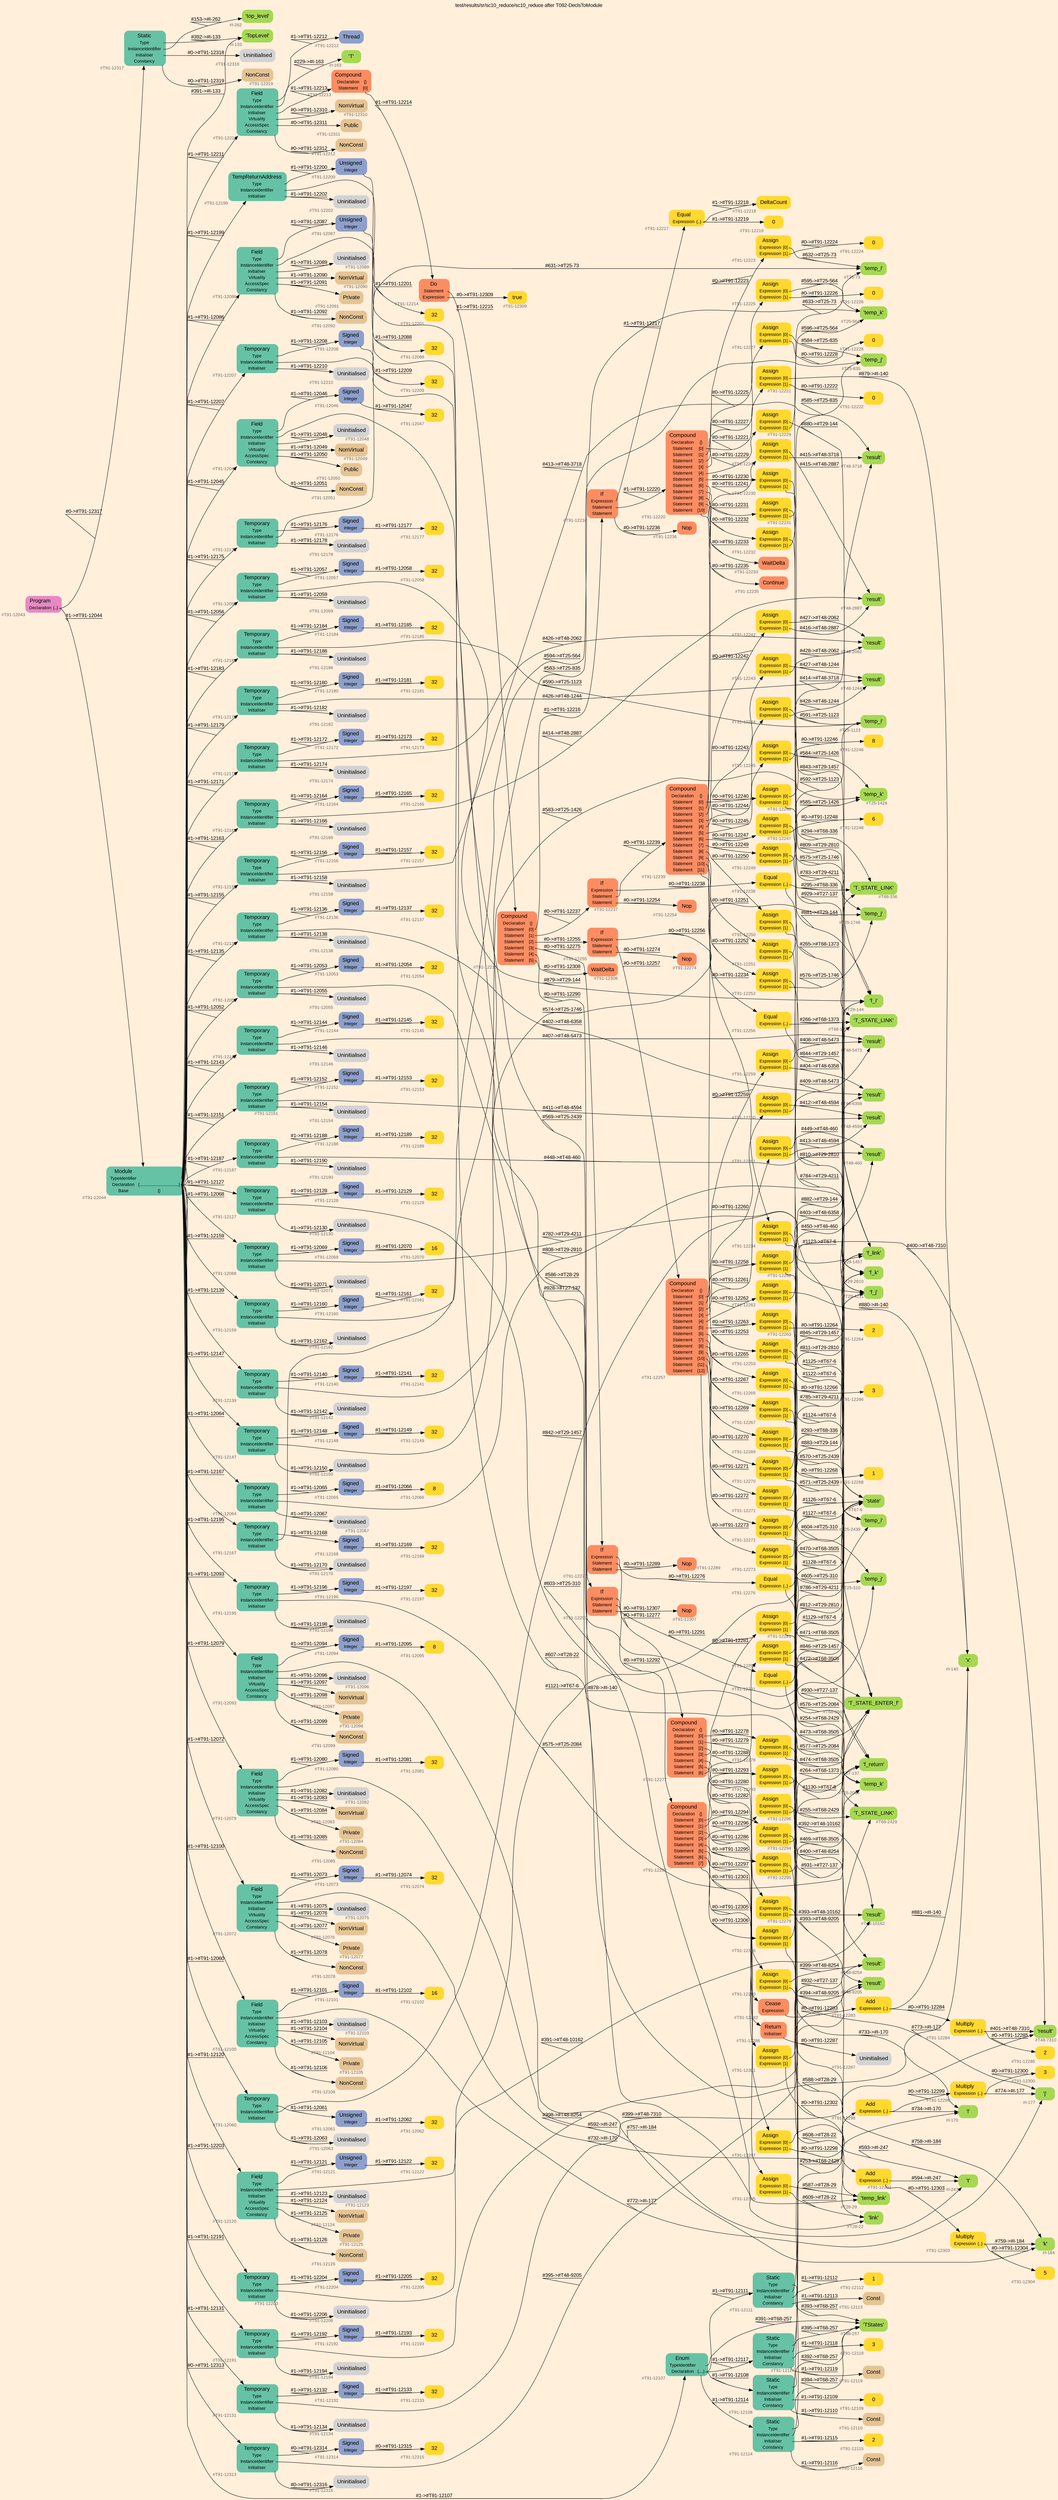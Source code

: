 digraph "test/results/sr/sc10_reduce/sc10_reduce after T092-DeclsToModule" {
label = "test/results/sr/sc10_reduce/sc10_reduce after T092-DeclsToModule"
labelloc = t
graph [
    rankdir = "LR"
    ranksep = 0.3
    bgcolor = antiquewhite1
    color = black
    fontcolor = black
    fontname = "Arial"
];
node [
    fontname = "Arial"
];
edge [
    fontname = "Arial"
];

// -------------------- node figure --------------------
// -------- block #T91-12043 ----------
"#T91-12043" [
    fillcolor = "/set28/4"
    xlabel = "#T91-12043"
    fontsize = "12"
    fontcolor = grey40
    shape = "plaintext"
    label = <<TABLE BORDER="0" CELLBORDER="0" CELLSPACING="0">
     <TR><TD><FONT COLOR="black" POINT-SIZE="15">Program</FONT></TD></TR>
     <TR><TD><FONT COLOR="black" POINT-SIZE="12">Declaration</FONT></TD><TD PORT="port0"><FONT COLOR="black" POINT-SIZE="12">{..}</FONT></TD></TR>
    </TABLE>>
    style = "rounded,filled"
];

// -------- block #T91-12044 ----------
"#T91-12044" [
    fillcolor = "/set28/1"
    xlabel = "#T91-12044"
    fontsize = "12"
    fontcolor = grey40
    shape = "plaintext"
    label = <<TABLE BORDER="0" CELLBORDER="0" CELLSPACING="0">
     <TR><TD><FONT COLOR="black" POINT-SIZE="15">Module</FONT></TD></TR>
     <TR><TD><FONT COLOR="black" POINT-SIZE="12">TypeIdentifier</FONT></TD><TD PORT="port0"></TD></TR>
     <TR><TD><FONT COLOR="black" POINT-SIZE="12">Declaration</FONT></TD><TD PORT="port1"><FONT COLOR="black" POINT-SIZE="12">{....................................}</FONT></TD></TR>
     <TR><TD><FONT COLOR="black" POINT-SIZE="12">Base</FONT></TD><TD PORT="port2"><FONT COLOR="black" POINT-SIZE="12">{}</FONT></TD></TR>
    </TABLE>>
    style = "rounded,filled"
];

// -------- block #I-133 ----------
"#I-133" [
    fillcolor = "/set28/5"
    xlabel = "#I-133"
    fontsize = "12"
    fontcolor = grey40
    shape = "plaintext"
    label = <<TABLE BORDER="0" CELLBORDER="0" CELLSPACING="0">
     <TR><TD><FONT COLOR="black" POINT-SIZE="15">'TopLevel'</FONT></TD></TR>
    </TABLE>>
    style = "rounded,filled"
];

// -------- block #T91-12045 ----------
"#T91-12045" [
    fillcolor = "/set28/1"
    xlabel = "#T91-12045"
    fontsize = "12"
    fontcolor = grey40
    shape = "plaintext"
    label = <<TABLE BORDER="0" CELLBORDER="0" CELLSPACING="0">
     <TR><TD><FONT COLOR="black" POINT-SIZE="15">Field</FONT></TD></TR>
     <TR><TD><FONT COLOR="black" POINT-SIZE="12">Type</FONT></TD><TD PORT="port0"></TD></TR>
     <TR><TD><FONT COLOR="black" POINT-SIZE="12">InstanceIdentifier</FONT></TD><TD PORT="port1"></TD></TR>
     <TR><TD><FONT COLOR="black" POINT-SIZE="12">Initialiser</FONT></TD><TD PORT="port2"></TD></TR>
     <TR><TD><FONT COLOR="black" POINT-SIZE="12">Virtuality</FONT></TD><TD PORT="port3"></TD></TR>
     <TR><TD><FONT COLOR="black" POINT-SIZE="12">AccessSpec</FONT></TD><TD PORT="port4"></TD></TR>
     <TR><TD><FONT COLOR="black" POINT-SIZE="12">Constancy</FONT></TD><TD PORT="port5"></TD></TR>
    </TABLE>>
    style = "rounded,filled"
];

// -------- block #T91-12046 ----------
"#T91-12046" [
    fillcolor = "/set28/3"
    xlabel = "#T91-12046"
    fontsize = "12"
    fontcolor = grey40
    shape = "plaintext"
    label = <<TABLE BORDER="0" CELLBORDER="0" CELLSPACING="0">
     <TR><TD><FONT COLOR="black" POINT-SIZE="15">Signed</FONT></TD></TR>
     <TR><TD><FONT COLOR="black" POINT-SIZE="12">Integer</FONT></TD><TD PORT="port0"></TD></TR>
    </TABLE>>
    style = "rounded,filled"
];

// -------- block #T91-12047 ----------
"#T91-12047" [
    fillcolor = "/set28/6"
    xlabel = "#T91-12047"
    fontsize = "12"
    fontcolor = grey40
    shape = "plaintext"
    label = <<TABLE BORDER="0" CELLBORDER="0" CELLSPACING="0">
     <TR><TD><FONT COLOR="black" POINT-SIZE="15">32</FONT></TD></TR>
    </TABLE>>
    style = "rounded,filled"
];

// -------- block #I-140 ----------
"#I-140" [
    fillcolor = "/set28/5"
    xlabel = "#I-140"
    fontsize = "12"
    fontcolor = grey40
    shape = "plaintext"
    label = <<TABLE BORDER="0" CELLBORDER="0" CELLSPACING="0">
     <TR><TD><FONT COLOR="black" POINT-SIZE="15">'x'</FONT></TD></TR>
    </TABLE>>
    style = "rounded,filled"
];

// -------- block #T91-12048 ----------
"#T91-12048" [
    xlabel = "#T91-12048"
    fontsize = "12"
    fontcolor = grey40
    shape = "plaintext"
    label = <<TABLE BORDER="0" CELLBORDER="0" CELLSPACING="0">
     <TR><TD><FONT COLOR="black" POINT-SIZE="15">Uninitialised</FONT></TD></TR>
    </TABLE>>
    style = "rounded,filled"
];

// -------- block #T91-12049 ----------
"#T91-12049" [
    fillcolor = "/set28/7"
    xlabel = "#T91-12049"
    fontsize = "12"
    fontcolor = grey40
    shape = "plaintext"
    label = <<TABLE BORDER="0" CELLBORDER="0" CELLSPACING="0">
     <TR><TD><FONT COLOR="black" POINT-SIZE="15">NonVirtual</FONT></TD></TR>
    </TABLE>>
    style = "rounded,filled"
];

// -------- block #T91-12050 ----------
"#T91-12050" [
    fillcolor = "/set28/7"
    xlabel = "#T91-12050"
    fontsize = "12"
    fontcolor = grey40
    shape = "plaintext"
    label = <<TABLE BORDER="0" CELLBORDER="0" CELLSPACING="0">
     <TR><TD><FONT COLOR="black" POINT-SIZE="15">Public</FONT></TD></TR>
    </TABLE>>
    style = "rounded,filled"
];

// -------- block #T91-12051 ----------
"#T91-12051" [
    fillcolor = "/set28/7"
    xlabel = "#T91-12051"
    fontsize = "12"
    fontcolor = grey40
    shape = "plaintext"
    label = <<TABLE BORDER="0" CELLBORDER="0" CELLSPACING="0">
     <TR><TD><FONT COLOR="black" POINT-SIZE="15">NonConst</FONT></TD></TR>
    </TABLE>>
    style = "rounded,filled"
];

// -------- block #T91-12052 ----------
"#T91-12052" [
    fillcolor = "/set28/1"
    xlabel = "#T91-12052"
    fontsize = "12"
    fontcolor = grey40
    shape = "plaintext"
    label = <<TABLE BORDER="0" CELLBORDER="0" CELLSPACING="0">
     <TR><TD><FONT COLOR="black" POINT-SIZE="15">Temporary</FONT></TD></TR>
     <TR><TD><FONT COLOR="black" POINT-SIZE="12">Type</FONT></TD><TD PORT="port0"></TD></TR>
     <TR><TD><FONT COLOR="black" POINT-SIZE="12">InstanceIdentifier</FONT></TD><TD PORT="port1"></TD></TR>
     <TR><TD><FONT COLOR="black" POINT-SIZE="12">Initialiser</FONT></TD><TD PORT="port2"></TD></TR>
    </TABLE>>
    style = "rounded,filled"
];

// -------- block #T91-12053 ----------
"#T91-12053" [
    fillcolor = "/set28/3"
    xlabel = "#T91-12053"
    fontsize = "12"
    fontcolor = grey40
    shape = "plaintext"
    label = <<TABLE BORDER="0" CELLBORDER="0" CELLSPACING="0">
     <TR><TD><FONT COLOR="black" POINT-SIZE="15">Signed</FONT></TD></TR>
     <TR><TD><FONT COLOR="black" POINT-SIZE="12">Integer</FONT></TD><TD PORT="port0"></TD></TR>
    </TABLE>>
    style = "rounded,filled"
];

// -------- block #T91-12054 ----------
"#T91-12054" [
    fillcolor = "/set28/6"
    xlabel = "#T91-12054"
    fontsize = "12"
    fontcolor = grey40
    shape = "plaintext"
    label = <<TABLE BORDER="0" CELLBORDER="0" CELLSPACING="0">
     <TR><TD><FONT COLOR="black" POINT-SIZE="15">32</FONT></TD></TR>
    </TABLE>>
    style = "rounded,filled"
];

// -------- block #T27-137 ----------
"#T27-137" [
    fillcolor = "/set28/5"
    xlabel = "#T27-137"
    fontsize = "12"
    fontcolor = grey40
    shape = "plaintext"
    label = <<TABLE BORDER="0" CELLBORDER="0" CELLSPACING="0">
     <TR><TD><FONT COLOR="black" POINT-SIZE="15">'f_return'</FONT></TD></TR>
    </TABLE>>
    style = "rounded,filled"
];

// -------- block #T91-12055 ----------
"#T91-12055" [
    xlabel = "#T91-12055"
    fontsize = "12"
    fontcolor = grey40
    shape = "plaintext"
    label = <<TABLE BORDER="0" CELLBORDER="0" CELLSPACING="0">
     <TR><TD><FONT COLOR="black" POINT-SIZE="15">Uninitialised</FONT></TD></TR>
    </TABLE>>
    style = "rounded,filled"
];

// -------- block #T91-12056 ----------
"#T91-12056" [
    fillcolor = "/set28/1"
    xlabel = "#T91-12056"
    fontsize = "12"
    fontcolor = grey40
    shape = "plaintext"
    label = <<TABLE BORDER="0" CELLBORDER="0" CELLSPACING="0">
     <TR><TD><FONT COLOR="black" POINT-SIZE="15">Temporary</FONT></TD></TR>
     <TR><TD><FONT COLOR="black" POINT-SIZE="12">Type</FONT></TD><TD PORT="port0"></TD></TR>
     <TR><TD><FONT COLOR="black" POINT-SIZE="12">InstanceIdentifier</FONT></TD><TD PORT="port1"></TD></TR>
     <TR><TD><FONT COLOR="black" POINT-SIZE="12">Initialiser</FONT></TD><TD PORT="port2"></TD></TR>
    </TABLE>>
    style = "rounded,filled"
];

// -------- block #T91-12057 ----------
"#T91-12057" [
    fillcolor = "/set28/3"
    xlabel = "#T91-12057"
    fontsize = "12"
    fontcolor = grey40
    shape = "plaintext"
    label = <<TABLE BORDER="0" CELLBORDER="0" CELLSPACING="0">
     <TR><TD><FONT COLOR="black" POINT-SIZE="15">Signed</FONT></TD></TR>
     <TR><TD><FONT COLOR="black" POINT-SIZE="12">Integer</FONT></TD><TD PORT="port0"></TD></TR>
    </TABLE>>
    style = "rounded,filled"
];

// -------- block #T91-12058 ----------
"#T91-12058" [
    fillcolor = "/set28/6"
    xlabel = "#T91-12058"
    fontsize = "12"
    fontcolor = grey40
    shape = "plaintext"
    label = <<TABLE BORDER="0" CELLBORDER="0" CELLSPACING="0">
     <TR><TD><FONT COLOR="black" POINT-SIZE="15">32</FONT></TD></TR>
    </TABLE>>
    style = "rounded,filled"
];

// -------- block #T29-144 ----------
"#T29-144" [
    fillcolor = "/set28/5"
    xlabel = "#T29-144"
    fontsize = "12"
    fontcolor = grey40
    shape = "plaintext"
    label = <<TABLE BORDER="0" CELLBORDER="0" CELLSPACING="0">
     <TR><TD><FONT COLOR="black" POINT-SIZE="15">'f_i'</FONT></TD></TR>
    </TABLE>>
    style = "rounded,filled"
];

// -------- block #T91-12059 ----------
"#T91-12059" [
    xlabel = "#T91-12059"
    fontsize = "12"
    fontcolor = grey40
    shape = "plaintext"
    label = <<TABLE BORDER="0" CELLBORDER="0" CELLSPACING="0">
     <TR><TD><FONT COLOR="black" POINT-SIZE="15">Uninitialised</FONT></TD></TR>
    </TABLE>>
    style = "rounded,filled"
];

// -------- block #T91-12060 ----------
"#T91-12060" [
    fillcolor = "/set28/1"
    xlabel = "#T91-12060"
    fontsize = "12"
    fontcolor = grey40
    shape = "plaintext"
    label = <<TABLE BORDER="0" CELLBORDER="0" CELLSPACING="0">
     <TR><TD><FONT COLOR="black" POINT-SIZE="15">Temporary</FONT></TD></TR>
     <TR><TD><FONT COLOR="black" POINT-SIZE="12">Type</FONT></TD><TD PORT="port0"></TD></TR>
     <TR><TD><FONT COLOR="black" POINT-SIZE="12">InstanceIdentifier</FONT></TD><TD PORT="port1"></TD></TR>
     <TR><TD><FONT COLOR="black" POINT-SIZE="12">Initialiser</FONT></TD><TD PORT="port2"></TD></TR>
    </TABLE>>
    style = "rounded,filled"
];

// -------- block #T91-12061 ----------
"#T91-12061" [
    fillcolor = "/set28/3"
    xlabel = "#T91-12061"
    fontsize = "12"
    fontcolor = grey40
    shape = "plaintext"
    label = <<TABLE BORDER="0" CELLBORDER="0" CELLSPACING="0">
     <TR><TD><FONT COLOR="black" POINT-SIZE="15">Unsigned</FONT></TD></TR>
     <TR><TD><FONT COLOR="black" POINT-SIZE="12">Integer</FONT></TD><TD PORT="port0"></TD></TR>
    </TABLE>>
    style = "rounded,filled"
];

// -------- block #T91-12062 ----------
"#T91-12062" [
    fillcolor = "/set28/6"
    xlabel = "#T91-12062"
    fontsize = "12"
    fontcolor = grey40
    shape = "plaintext"
    label = <<TABLE BORDER="0" CELLBORDER="0" CELLSPACING="0">
     <TR><TD><FONT COLOR="black" POINT-SIZE="15">32</FONT></TD></TR>
    </TABLE>>
    style = "rounded,filled"
];

// -------- block #T29-1457 ----------
"#T29-1457" [
    fillcolor = "/set28/5"
    xlabel = "#T29-1457"
    fontsize = "12"
    fontcolor = grey40
    shape = "plaintext"
    label = <<TABLE BORDER="0" CELLBORDER="0" CELLSPACING="0">
     <TR><TD><FONT COLOR="black" POINT-SIZE="15">'f_link'</FONT></TD></TR>
    </TABLE>>
    style = "rounded,filled"
];

// -------- block #T91-12063 ----------
"#T91-12063" [
    xlabel = "#T91-12063"
    fontsize = "12"
    fontcolor = grey40
    shape = "plaintext"
    label = <<TABLE BORDER="0" CELLBORDER="0" CELLSPACING="0">
     <TR><TD><FONT COLOR="black" POINT-SIZE="15">Uninitialised</FONT></TD></TR>
    </TABLE>>
    style = "rounded,filled"
];

// -------- block #T91-12064 ----------
"#T91-12064" [
    fillcolor = "/set28/1"
    xlabel = "#T91-12064"
    fontsize = "12"
    fontcolor = grey40
    shape = "plaintext"
    label = <<TABLE BORDER="0" CELLBORDER="0" CELLSPACING="0">
     <TR><TD><FONT COLOR="black" POINT-SIZE="15">Temporary</FONT></TD></TR>
     <TR><TD><FONT COLOR="black" POINT-SIZE="12">Type</FONT></TD><TD PORT="port0"></TD></TR>
     <TR><TD><FONT COLOR="black" POINT-SIZE="12">InstanceIdentifier</FONT></TD><TD PORT="port1"></TD></TR>
     <TR><TD><FONT COLOR="black" POINT-SIZE="12">Initialiser</FONT></TD><TD PORT="port2"></TD></TR>
    </TABLE>>
    style = "rounded,filled"
];

// -------- block #T91-12065 ----------
"#T91-12065" [
    fillcolor = "/set28/3"
    xlabel = "#T91-12065"
    fontsize = "12"
    fontcolor = grey40
    shape = "plaintext"
    label = <<TABLE BORDER="0" CELLBORDER="0" CELLSPACING="0">
     <TR><TD><FONT COLOR="black" POINT-SIZE="15">Signed</FONT></TD></TR>
     <TR><TD><FONT COLOR="black" POINT-SIZE="12">Integer</FONT></TD><TD PORT="port0"></TD></TR>
    </TABLE>>
    style = "rounded,filled"
];

// -------- block #T91-12066 ----------
"#T91-12066" [
    fillcolor = "/set28/6"
    xlabel = "#T91-12066"
    fontsize = "12"
    fontcolor = grey40
    shape = "plaintext"
    label = <<TABLE BORDER="0" CELLBORDER="0" CELLSPACING="0">
     <TR><TD><FONT COLOR="black" POINT-SIZE="15">8</FONT></TD></TR>
    </TABLE>>
    style = "rounded,filled"
];

// -------- block #T29-2810 ----------
"#T29-2810" [
    fillcolor = "/set28/5"
    xlabel = "#T29-2810"
    fontsize = "12"
    fontcolor = grey40
    shape = "plaintext"
    label = <<TABLE BORDER="0" CELLBORDER="0" CELLSPACING="0">
     <TR><TD><FONT COLOR="black" POINT-SIZE="15">'f_k'</FONT></TD></TR>
    </TABLE>>
    style = "rounded,filled"
];

// -------- block #T91-12067 ----------
"#T91-12067" [
    xlabel = "#T91-12067"
    fontsize = "12"
    fontcolor = grey40
    shape = "plaintext"
    label = <<TABLE BORDER="0" CELLBORDER="0" CELLSPACING="0">
     <TR><TD><FONT COLOR="black" POINT-SIZE="15">Uninitialised</FONT></TD></TR>
    </TABLE>>
    style = "rounded,filled"
];

// -------- block #T91-12068 ----------
"#T91-12068" [
    fillcolor = "/set28/1"
    xlabel = "#T91-12068"
    fontsize = "12"
    fontcolor = grey40
    shape = "plaintext"
    label = <<TABLE BORDER="0" CELLBORDER="0" CELLSPACING="0">
     <TR><TD><FONT COLOR="black" POINT-SIZE="15">Temporary</FONT></TD></TR>
     <TR><TD><FONT COLOR="black" POINT-SIZE="12">Type</FONT></TD><TD PORT="port0"></TD></TR>
     <TR><TD><FONT COLOR="black" POINT-SIZE="12">InstanceIdentifier</FONT></TD><TD PORT="port1"></TD></TR>
     <TR><TD><FONT COLOR="black" POINT-SIZE="12">Initialiser</FONT></TD><TD PORT="port2"></TD></TR>
    </TABLE>>
    style = "rounded,filled"
];

// -------- block #T91-12069 ----------
"#T91-12069" [
    fillcolor = "/set28/3"
    xlabel = "#T91-12069"
    fontsize = "12"
    fontcolor = grey40
    shape = "plaintext"
    label = <<TABLE BORDER="0" CELLBORDER="0" CELLSPACING="0">
     <TR><TD><FONT COLOR="black" POINT-SIZE="15">Signed</FONT></TD></TR>
     <TR><TD><FONT COLOR="black" POINT-SIZE="12">Integer</FONT></TD><TD PORT="port0"></TD></TR>
    </TABLE>>
    style = "rounded,filled"
];

// -------- block #T91-12070 ----------
"#T91-12070" [
    fillcolor = "/set28/6"
    xlabel = "#T91-12070"
    fontsize = "12"
    fontcolor = grey40
    shape = "plaintext"
    label = <<TABLE BORDER="0" CELLBORDER="0" CELLSPACING="0">
     <TR><TD><FONT COLOR="black" POINT-SIZE="15">16</FONT></TD></TR>
    </TABLE>>
    style = "rounded,filled"
];

// -------- block #T29-4211 ----------
"#T29-4211" [
    fillcolor = "/set28/5"
    xlabel = "#T29-4211"
    fontsize = "12"
    fontcolor = grey40
    shape = "plaintext"
    label = <<TABLE BORDER="0" CELLBORDER="0" CELLSPACING="0">
     <TR><TD><FONT COLOR="black" POINT-SIZE="15">'f_j'</FONT></TD></TR>
    </TABLE>>
    style = "rounded,filled"
];

// -------- block #T91-12071 ----------
"#T91-12071" [
    xlabel = "#T91-12071"
    fontsize = "12"
    fontcolor = grey40
    shape = "plaintext"
    label = <<TABLE BORDER="0" CELLBORDER="0" CELLSPACING="0">
     <TR><TD><FONT COLOR="black" POINT-SIZE="15">Uninitialised</FONT></TD></TR>
    </TABLE>>
    style = "rounded,filled"
];

// -------- block #T91-12072 ----------
"#T91-12072" [
    fillcolor = "/set28/1"
    xlabel = "#T91-12072"
    fontsize = "12"
    fontcolor = grey40
    shape = "plaintext"
    label = <<TABLE BORDER="0" CELLBORDER="0" CELLSPACING="0">
     <TR><TD><FONT COLOR="black" POINT-SIZE="15">Field</FONT></TD></TR>
     <TR><TD><FONT COLOR="black" POINT-SIZE="12">Type</FONT></TD><TD PORT="port0"></TD></TR>
     <TR><TD><FONT COLOR="black" POINT-SIZE="12">InstanceIdentifier</FONT></TD><TD PORT="port1"></TD></TR>
     <TR><TD><FONT COLOR="black" POINT-SIZE="12">Initialiser</FONT></TD><TD PORT="port2"></TD></TR>
     <TR><TD><FONT COLOR="black" POINT-SIZE="12">Virtuality</FONT></TD><TD PORT="port3"></TD></TR>
     <TR><TD><FONT COLOR="black" POINT-SIZE="12">AccessSpec</FONT></TD><TD PORT="port4"></TD></TR>
     <TR><TD><FONT COLOR="black" POINT-SIZE="12">Constancy</FONT></TD><TD PORT="port5"></TD></TR>
    </TABLE>>
    style = "rounded,filled"
];

// -------- block #T91-12073 ----------
"#T91-12073" [
    fillcolor = "/set28/3"
    xlabel = "#T91-12073"
    fontsize = "12"
    fontcolor = grey40
    shape = "plaintext"
    label = <<TABLE BORDER="0" CELLBORDER="0" CELLSPACING="0">
     <TR><TD><FONT COLOR="black" POINT-SIZE="15">Signed</FONT></TD></TR>
     <TR><TD><FONT COLOR="black" POINT-SIZE="12">Integer</FONT></TD><TD PORT="port0"></TD></TR>
    </TABLE>>
    style = "rounded,filled"
];

// -------- block #T91-12074 ----------
"#T91-12074" [
    fillcolor = "/set28/6"
    xlabel = "#T91-12074"
    fontsize = "12"
    fontcolor = grey40
    shape = "plaintext"
    label = <<TABLE BORDER="0" CELLBORDER="0" CELLSPACING="0">
     <TR><TD><FONT COLOR="black" POINT-SIZE="15">32</FONT></TD></TR>
    </TABLE>>
    style = "rounded,filled"
];

// -------- block #I-170 ----------
"#I-170" [
    fillcolor = "/set28/5"
    xlabel = "#I-170"
    fontsize = "12"
    fontcolor = grey40
    shape = "plaintext"
    label = <<TABLE BORDER="0" CELLBORDER="0" CELLSPACING="0">
     <TR><TD><FONT COLOR="black" POINT-SIZE="15">'i'</FONT></TD></TR>
    </TABLE>>
    style = "rounded,filled"
];

// -------- block #T91-12075 ----------
"#T91-12075" [
    xlabel = "#T91-12075"
    fontsize = "12"
    fontcolor = grey40
    shape = "plaintext"
    label = <<TABLE BORDER="0" CELLBORDER="0" CELLSPACING="0">
     <TR><TD><FONT COLOR="black" POINT-SIZE="15">Uninitialised</FONT></TD></TR>
    </TABLE>>
    style = "rounded,filled"
];

// -------- block #T91-12076 ----------
"#T91-12076" [
    fillcolor = "/set28/7"
    xlabel = "#T91-12076"
    fontsize = "12"
    fontcolor = grey40
    shape = "plaintext"
    label = <<TABLE BORDER="0" CELLBORDER="0" CELLSPACING="0">
     <TR><TD><FONT COLOR="black" POINT-SIZE="15">NonVirtual</FONT></TD></TR>
    </TABLE>>
    style = "rounded,filled"
];

// -------- block #T91-12077 ----------
"#T91-12077" [
    fillcolor = "/set28/7"
    xlabel = "#T91-12077"
    fontsize = "12"
    fontcolor = grey40
    shape = "plaintext"
    label = <<TABLE BORDER="0" CELLBORDER="0" CELLSPACING="0">
     <TR><TD><FONT COLOR="black" POINT-SIZE="15">Private</FONT></TD></TR>
    </TABLE>>
    style = "rounded,filled"
];

// -------- block #T91-12078 ----------
"#T91-12078" [
    fillcolor = "/set28/7"
    xlabel = "#T91-12078"
    fontsize = "12"
    fontcolor = grey40
    shape = "plaintext"
    label = <<TABLE BORDER="0" CELLBORDER="0" CELLSPACING="0">
     <TR><TD><FONT COLOR="black" POINT-SIZE="15">NonConst</FONT></TD></TR>
    </TABLE>>
    style = "rounded,filled"
];

// -------- block #T91-12079 ----------
"#T91-12079" [
    fillcolor = "/set28/1"
    xlabel = "#T91-12079"
    fontsize = "12"
    fontcolor = grey40
    shape = "plaintext"
    label = <<TABLE BORDER="0" CELLBORDER="0" CELLSPACING="0">
     <TR><TD><FONT COLOR="black" POINT-SIZE="15">Field</FONT></TD></TR>
     <TR><TD><FONT COLOR="black" POINT-SIZE="12">Type</FONT></TD><TD PORT="port0"></TD></TR>
     <TR><TD><FONT COLOR="black" POINT-SIZE="12">InstanceIdentifier</FONT></TD><TD PORT="port1"></TD></TR>
     <TR><TD><FONT COLOR="black" POINT-SIZE="12">Initialiser</FONT></TD><TD PORT="port2"></TD></TR>
     <TR><TD><FONT COLOR="black" POINT-SIZE="12">Virtuality</FONT></TD><TD PORT="port3"></TD></TR>
     <TR><TD><FONT COLOR="black" POINT-SIZE="12">AccessSpec</FONT></TD><TD PORT="port4"></TD></TR>
     <TR><TD><FONT COLOR="black" POINT-SIZE="12">Constancy</FONT></TD><TD PORT="port5"></TD></TR>
    </TABLE>>
    style = "rounded,filled"
];

// -------- block #T91-12080 ----------
"#T91-12080" [
    fillcolor = "/set28/3"
    xlabel = "#T91-12080"
    fontsize = "12"
    fontcolor = grey40
    shape = "plaintext"
    label = <<TABLE BORDER="0" CELLBORDER="0" CELLSPACING="0">
     <TR><TD><FONT COLOR="black" POINT-SIZE="15">Signed</FONT></TD></TR>
     <TR><TD><FONT COLOR="black" POINT-SIZE="12">Integer</FONT></TD><TD PORT="port0"></TD></TR>
    </TABLE>>
    style = "rounded,filled"
];

// -------- block #T91-12081 ----------
"#T91-12081" [
    fillcolor = "/set28/6"
    xlabel = "#T91-12081"
    fontsize = "12"
    fontcolor = grey40
    shape = "plaintext"
    label = <<TABLE BORDER="0" CELLBORDER="0" CELLSPACING="0">
     <TR><TD><FONT COLOR="black" POINT-SIZE="15">32</FONT></TD></TR>
    </TABLE>>
    style = "rounded,filled"
];

// -------- block #I-247 ----------
"#I-247" [
    fillcolor = "/set28/5"
    xlabel = "#I-247"
    fontsize = "12"
    fontcolor = grey40
    shape = "plaintext"
    label = <<TABLE BORDER="0" CELLBORDER="0" CELLSPACING="0">
     <TR><TD><FONT COLOR="black" POINT-SIZE="15">'t'</FONT></TD></TR>
    </TABLE>>
    style = "rounded,filled"
];

// -------- block #T91-12082 ----------
"#T91-12082" [
    xlabel = "#T91-12082"
    fontsize = "12"
    fontcolor = grey40
    shape = "plaintext"
    label = <<TABLE BORDER="0" CELLBORDER="0" CELLSPACING="0">
     <TR><TD><FONT COLOR="black" POINT-SIZE="15">Uninitialised</FONT></TD></TR>
    </TABLE>>
    style = "rounded,filled"
];

// -------- block #T91-12083 ----------
"#T91-12083" [
    fillcolor = "/set28/7"
    xlabel = "#T91-12083"
    fontsize = "12"
    fontcolor = grey40
    shape = "plaintext"
    label = <<TABLE BORDER="0" CELLBORDER="0" CELLSPACING="0">
     <TR><TD><FONT COLOR="black" POINT-SIZE="15">NonVirtual</FONT></TD></TR>
    </TABLE>>
    style = "rounded,filled"
];

// -------- block #T91-12084 ----------
"#T91-12084" [
    fillcolor = "/set28/7"
    xlabel = "#T91-12084"
    fontsize = "12"
    fontcolor = grey40
    shape = "plaintext"
    label = <<TABLE BORDER="0" CELLBORDER="0" CELLSPACING="0">
     <TR><TD><FONT COLOR="black" POINT-SIZE="15">Private</FONT></TD></TR>
    </TABLE>>
    style = "rounded,filled"
];

// -------- block #T91-12085 ----------
"#T91-12085" [
    fillcolor = "/set28/7"
    xlabel = "#T91-12085"
    fontsize = "12"
    fontcolor = grey40
    shape = "plaintext"
    label = <<TABLE BORDER="0" CELLBORDER="0" CELLSPACING="0">
     <TR><TD><FONT COLOR="black" POINT-SIZE="15">NonConst</FONT></TD></TR>
    </TABLE>>
    style = "rounded,filled"
];

// -------- block #T91-12086 ----------
"#T91-12086" [
    fillcolor = "/set28/1"
    xlabel = "#T91-12086"
    fontsize = "12"
    fontcolor = grey40
    shape = "plaintext"
    label = <<TABLE BORDER="0" CELLBORDER="0" CELLSPACING="0">
     <TR><TD><FONT COLOR="black" POINT-SIZE="15">Field</FONT></TD></TR>
     <TR><TD><FONT COLOR="black" POINT-SIZE="12">Type</FONT></TD><TD PORT="port0"></TD></TR>
     <TR><TD><FONT COLOR="black" POINT-SIZE="12">InstanceIdentifier</FONT></TD><TD PORT="port1"></TD></TR>
     <TR><TD><FONT COLOR="black" POINT-SIZE="12">Initialiser</FONT></TD><TD PORT="port2"></TD></TR>
     <TR><TD><FONT COLOR="black" POINT-SIZE="12">Virtuality</FONT></TD><TD PORT="port3"></TD></TR>
     <TR><TD><FONT COLOR="black" POINT-SIZE="12">AccessSpec</FONT></TD><TD PORT="port4"></TD></TR>
     <TR><TD><FONT COLOR="black" POINT-SIZE="12">Constancy</FONT></TD><TD PORT="port5"></TD></TR>
    </TABLE>>
    style = "rounded,filled"
];

// -------- block #T91-12087 ----------
"#T91-12087" [
    fillcolor = "/set28/3"
    xlabel = "#T91-12087"
    fontsize = "12"
    fontcolor = grey40
    shape = "plaintext"
    label = <<TABLE BORDER="0" CELLBORDER="0" CELLSPACING="0">
     <TR><TD><FONT COLOR="black" POINT-SIZE="15">Unsigned</FONT></TD></TR>
     <TR><TD><FONT COLOR="black" POINT-SIZE="12">Integer</FONT></TD><TD PORT="port0"></TD></TR>
    </TABLE>>
    style = "rounded,filled"
];

// -------- block #T91-12088 ----------
"#T91-12088" [
    fillcolor = "/set28/6"
    xlabel = "#T91-12088"
    fontsize = "12"
    fontcolor = grey40
    shape = "plaintext"
    label = <<TABLE BORDER="0" CELLBORDER="0" CELLSPACING="0">
     <TR><TD><FONT COLOR="black" POINT-SIZE="15">32</FONT></TD></TR>
    </TABLE>>
    style = "rounded,filled"
];

// -------- block #T28-22 ----------
"#T28-22" [
    fillcolor = "/set28/5"
    xlabel = "#T28-22"
    fontsize = "12"
    fontcolor = grey40
    shape = "plaintext"
    label = <<TABLE BORDER="0" CELLBORDER="0" CELLSPACING="0">
     <TR><TD><FONT COLOR="black" POINT-SIZE="15">'link'</FONT></TD></TR>
    </TABLE>>
    style = "rounded,filled"
];

// -------- block #T91-12089 ----------
"#T91-12089" [
    xlabel = "#T91-12089"
    fontsize = "12"
    fontcolor = grey40
    shape = "plaintext"
    label = <<TABLE BORDER="0" CELLBORDER="0" CELLSPACING="0">
     <TR><TD><FONT COLOR="black" POINT-SIZE="15">Uninitialised</FONT></TD></TR>
    </TABLE>>
    style = "rounded,filled"
];

// -------- block #T91-12090 ----------
"#T91-12090" [
    fillcolor = "/set28/7"
    xlabel = "#T91-12090"
    fontsize = "12"
    fontcolor = grey40
    shape = "plaintext"
    label = <<TABLE BORDER="0" CELLBORDER="0" CELLSPACING="0">
     <TR><TD><FONT COLOR="black" POINT-SIZE="15">NonVirtual</FONT></TD></TR>
    </TABLE>>
    style = "rounded,filled"
];

// -------- block #T91-12091 ----------
"#T91-12091" [
    fillcolor = "/set28/7"
    xlabel = "#T91-12091"
    fontsize = "12"
    fontcolor = grey40
    shape = "plaintext"
    label = <<TABLE BORDER="0" CELLBORDER="0" CELLSPACING="0">
     <TR><TD><FONT COLOR="black" POINT-SIZE="15">Private</FONT></TD></TR>
    </TABLE>>
    style = "rounded,filled"
];

// -------- block #T91-12092 ----------
"#T91-12092" [
    fillcolor = "/set28/7"
    xlabel = "#T91-12092"
    fontsize = "12"
    fontcolor = grey40
    shape = "plaintext"
    label = <<TABLE BORDER="0" CELLBORDER="0" CELLSPACING="0">
     <TR><TD><FONT COLOR="black" POINT-SIZE="15">NonConst</FONT></TD></TR>
    </TABLE>>
    style = "rounded,filled"
];

// -------- block #T91-12093 ----------
"#T91-12093" [
    fillcolor = "/set28/1"
    xlabel = "#T91-12093"
    fontsize = "12"
    fontcolor = grey40
    shape = "plaintext"
    label = <<TABLE BORDER="0" CELLBORDER="0" CELLSPACING="0">
     <TR><TD><FONT COLOR="black" POINT-SIZE="15">Field</FONT></TD></TR>
     <TR><TD><FONT COLOR="black" POINT-SIZE="12">Type</FONT></TD><TD PORT="port0"></TD></TR>
     <TR><TD><FONT COLOR="black" POINT-SIZE="12">InstanceIdentifier</FONT></TD><TD PORT="port1"></TD></TR>
     <TR><TD><FONT COLOR="black" POINT-SIZE="12">Initialiser</FONT></TD><TD PORT="port2"></TD></TR>
     <TR><TD><FONT COLOR="black" POINT-SIZE="12">Virtuality</FONT></TD><TD PORT="port3"></TD></TR>
     <TR><TD><FONT COLOR="black" POINT-SIZE="12">AccessSpec</FONT></TD><TD PORT="port4"></TD></TR>
     <TR><TD><FONT COLOR="black" POINT-SIZE="12">Constancy</FONT></TD><TD PORT="port5"></TD></TR>
    </TABLE>>
    style = "rounded,filled"
];

// -------- block #T91-12094 ----------
"#T91-12094" [
    fillcolor = "/set28/3"
    xlabel = "#T91-12094"
    fontsize = "12"
    fontcolor = grey40
    shape = "plaintext"
    label = <<TABLE BORDER="0" CELLBORDER="0" CELLSPACING="0">
     <TR><TD><FONT COLOR="black" POINT-SIZE="15">Signed</FONT></TD></TR>
     <TR><TD><FONT COLOR="black" POINT-SIZE="12">Integer</FONT></TD><TD PORT="port0"></TD></TR>
    </TABLE>>
    style = "rounded,filled"
];

// -------- block #T91-12095 ----------
"#T91-12095" [
    fillcolor = "/set28/6"
    xlabel = "#T91-12095"
    fontsize = "12"
    fontcolor = grey40
    shape = "plaintext"
    label = <<TABLE BORDER="0" CELLBORDER="0" CELLSPACING="0">
     <TR><TD><FONT COLOR="black" POINT-SIZE="15">8</FONT></TD></TR>
    </TABLE>>
    style = "rounded,filled"
];

// -------- block #I-184 ----------
"#I-184" [
    fillcolor = "/set28/5"
    xlabel = "#I-184"
    fontsize = "12"
    fontcolor = grey40
    shape = "plaintext"
    label = <<TABLE BORDER="0" CELLBORDER="0" CELLSPACING="0">
     <TR><TD><FONT COLOR="black" POINT-SIZE="15">'k'</FONT></TD></TR>
    </TABLE>>
    style = "rounded,filled"
];

// -------- block #T91-12096 ----------
"#T91-12096" [
    xlabel = "#T91-12096"
    fontsize = "12"
    fontcolor = grey40
    shape = "plaintext"
    label = <<TABLE BORDER="0" CELLBORDER="0" CELLSPACING="0">
     <TR><TD><FONT COLOR="black" POINT-SIZE="15">Uninitialised</FONT></TD></TR>
    </TABLE>>
    style = "rounded,filled"
];

// -------- block #T91-12097 ----------
"#T91-12097" [
    fillcolor = "/set28/7"
    xlabel = "#T91-12097"
    fontsize = "12"
    fontcolor = grey40
    shape = "plaintext"
    label = <<TABLE BORDER="0" CELLBORDER="0" CELLSPACING="0">
     <TR><TD><FONT COLOR="black" POINT-SIZE="15">NonVirtual</FONT></TD></TR>
    </TABLE>>
    style = "rounded,filled"
];

// -------- block #T91-12098 ----------
"#T91-12098" [
    fillcolor = "/set28/7"
    xlabel = "#T91-12098"
    fontsize = "12"
    fontcolor = grey40
    shape = "plaintext"
    label = <<TABLE BORDER="0" CELLBORDER="0" CELLSPACING="0">
     <TR><TD><FONT COLOR="black" POINT-SIZE="15">Private</FONT></TD></TR>
    </TABLE>>
    style = "rounded,filled"
];

// -------- block #T91-12099 ----------
"#T91-12099" [
    fillcolor = "/set28/7"
    xlabel = "#T91-12099"
    fontsize = "12"
    fontcolor = grey40
    shape = "plaintext"
    label = <<TABLE BORDER="0" CELLBORDER="0" CELLSPACING="0">
     <TR><TD><FONT COLOR="black" POINT-SIZE="15">NonConst</FONT></TD></TR>
    </TABLE>>
    style = "rounded,filled"
];

// -------- block #T91-12100 ----------
"#T91-12100" [
    fillcolor = "/set28/1"
    xlabel = "#T91-12100"
    fontsize = "12"
    fontcolor = grey40
    shape = "plaintext"
    label = <<TABLE BORDER="0" CELLBORDER="0" CELLSPACING="0">
     <TR><TD><FONT COLOR="black" POINT-SIZE="15">Field</FONT></TD></TR>
     <TR><TD><FONT COLOR="black" POINT-SIZE="12">Type</FONT></TD><TD PORT="port0"></TD></TR>
     <TR><TD><FONT COLOR="black" POINT-SIZE="12">InstanceIdentifier</FONT></TD><TD PORT="port1"></TD></TR>
     <TR><TD><FONT COLOR="black" POINT-SIZE="12">Initialiser</FONT></TD><TD PORT="port2"></TD></TR>
     <TR><TD><FONT COLOR="black" POINT-SIZE="12">Virtuality</FONT></TD><TD PORT="port3"></TD></TR>
     <TR><TD><FONT COLOR="black" POINT-SIZE="12">AccessSpec</FONT></TD><TD PORT="port4"></TD></TR>
     <TR><TD><FONT COLOR="black" POINT-SIZE="12">Constancy</FONT></TD><TD PORT="port5"></TD></TR>
    </TABLE>>
    style = "rounded,filled"
];

// -------- block #T91-12101 ----------
"#T91-12101" [
    fillcolor = "/set28/3"
    xlabel = "#T91-12101"
    fontsize = "12"
    fontcolor = grey40
    shape = "plaintext"
    label = <<TABLE BORDER="0" CELLBORDER="0" CELLSPACING="0">
     <TR><TD><FONT COLOR="black" POINT-SIZE="15">Signed</FONT></TD></TR>
     <TR><TD><FONT COLOR="black" POINT-SIZE="12">Integer</FONT></TD><TD PORT="port0"></TD></TR>
    </TABLE>>
    style = "rounded,filled"
];

// -------- block #T91-12102 ----------
"#T91-12102" [
    fillcolor = "/set28/6"
    xlabel = "#T91-12102"
    fontsize = "12"
    fontcolor = grey40
    shape = "plaintext"
    label = <<TABLE BORDER="0" CELLBORDER="0" CELLSPACING="0">
     <TR><TD><FONT COLOR="black" POINT-SIZE="15">16</FONT></TD></TR>
    </TABLE>>
    style = "rounded,filled"
];

// -------- block #I-177 ----------
"#I-177" [
    fillcolor = "/set28/5"
    xlabel = "#I-177"
    fontsize = "12"
    fontcolor = grey40
    shape = "plaintext"
    label = <<TABLE BORDER="0" CELLBORDER="0" CELLSPACING="0">
     <TR><TD><FONT COLOR="black" POINT-SIZE="15">'j'</FONT></TD></TR>
    </TABLE>>
    style = "rounded,filled"
];

// -------- block #T91-12103 ----------
"#T91-12103" [
    xlabel = "#T91-12103"
    fontsize = "12"
    fontcolor = grey40
    shape = "plaintext"
    label = <<TABLE BORDER="0" CELLBORDER="0" CELLSPACING="0">
     <TR><TD><FONT COLOR="black" POINT-SIZE="15">Uninitialised</FONT></TD></TR>
    </TABLE>>
    style = "rounded,filled"
];

// -------- block #T91-12104 ----------
"#T91-12104" [
    fillcolor = "/set28/7"
    xlabel = "#T91-12104"
    fontsize = "12"
    fontcolor = grey40
    shape = "plaintext"
    label = <<TABLE BORDER="0" CELLBORDER="0" CELLSPACING="0">
     <TR><TD><FONT COLOR="black" POINT-SIZE="15">NonVirtual</FONT></TD></TR>
    </TABLE>>
    style = "rounded,filled"
];

// -------- block #T91-12105 ----------
"#T91-12105" [
    fillcolor = "/set28/7"
    xlabel = "#T91-12105"
    fontsize = "12"
    fontcolor = grey40
    shape = "plaintext"
    label = <<TABLE BORDER="0" CELLBORDER="0" CELLSPACING="0">
     <TR><TD><FONT COLOR="black" POINT-SIZE="15">Private</FONT></TD></TR>
    </TABLE>>
    style = "rounded,filled"
];

// -------- block #T91-12106 ----------
"#T91-12106" [
    fillcolor = "/set28/7"
    xlabel = "#T91-12106"
    fontsize = "12"
    fontcolor = grey40
    shape = "plaintext"
    label = <<TABLE BORDER="0" CELLBORDER="0" CELLSPACING="0">
     <TR><TD><FONT COLOR="black" POINT-SIZE="15">NonConst</FONT></TD></TR>
    </TABLE>>
    style = "rounded,filled"
];

// -------- block #T91-12107 ----------
"#T91-12107" [
    fillcolor = "/set28/1"
    xlabel = "#T91-12107"
    fontsize = "12"
    fontcolor = grey40
    shape = "plaintext"
    label = <<TABLE BORDER="0" CELLBORDER="0" CELLSPACING="0">
     <TR><TD><FONT COLOR="black" POINT-SIZE="15">Enum</FONT></TD></TR>
     <TR><TD><FONT COLOR="black" POINT-SIZE="12">TypeIdentifier</FONT></TD><TD PORT="port0"></TD></TR>
     <TR><TD><FONT COLOR="black" POINT-SIZE="12">Declaration</FONT></TD><TD PORT="port1"><FONT COLOR="black" POINT-SIZE="12">{....}</FONT></TD></TR>
    </TABLE>>
    style = "rounded,filled"
];

// -------- block #T68-257 ----------
"#T68-257" [
    fillcolor = "/set28/5"
    xlabel = "#T68-257"
    fontsize = "12"
    fontcolor = grey40
    shape = "plaintext"
    label = <<TABLE BORDER="0" CELLBORDER="0" CELLSPACING="0">
     <TR><TD><FONT COLOR="black" POINT-SIZE="15">'TStates'</FONT></TD></TR>
    </TABLE>>
    style = "rounded,filled"
];

// -------- block #T91-12108 ----------
"#T91-12108" [
    fillcolor = "/set28/1"
    xlabel = "#T91-12108"
    fontsize = "12"
    fontcolor = grey40
    shape = "plaintext"
    label = <<TABLE BORDER="0" CELLBORDER="0" CELLSPACING="0">
     <TR><TD><FONT COLOR="black" POINT-SIZE="15">Static</FONT></TD></TR>
     <TR><TD><FONT COLOR="black" POINT-SIZE="12">Type</FONT></TD><TD PORT="port0"></TD></TR>
     <TR><TD><FONT COLOR="black" POINT-SIZE="12">InstanceIdentifier</FONT></TD><TD PORT="port1"></TD></TR>
     <TR><TD><FONT COLOR="black" POINT-SIZE="12">Initialiser</FONT></TD><TD PORT="port2"></TD></TR>
     <TR><TD><FONT COLOR="black" POINT-SIZE="12">Constancy</FONT></TD><TD PORT="port3"></TD></TR>
    </TABLE>>
    style = "rounded,filled"
];

// -------- block #T68-336 ----------
"#T68-336" [
    fillcolor = "/set28/5"
    xlabel = "#T68-336"
    fontsize = "12"
    fontcolor = grey40
    shape = "plaintext"
    label = <<TABLE BORDER="0" CELLBORDER="0" CELLSPACING="0">
     <TR><TD><FONT COLOR="black" POINT-SIZE="15">'T_STATE_LINK'</FONT></TD></TR>
    </TABLE>>
    style = "rounded,filled"
];

// -------- block #T91-12109 ----------
"#T91-12109" [
    fillcolor = "/set28/6"
    xlabel = "#T91-12109"
    fontsize = "12"
    fontcolor = grey40
    shape = "plaintext"
    label = <<TABLE BORDER="0" CELLBORDER="0" CELLSPACING="0">
     <TR><TD><FONT COLOR="black" POINT-SIZE="15">0</FONT></TD></TR>
    </TABLE>>
    style = "rounded,filled"
];

// -------- block #T91-12110 ----------
"#T91-12110" [
    fillcolor = "/set28/7"
    xlabel = "#T91-12110"
    fontsize = "12"
    fontcolor = grey40
    shape = "plaintext"
    label = <<TABLE BORDER="0" CELLBORDER="0" CELLSPACING="0">
     <TR><TD><FONT COLOR="black" POINT-SIZE="15">Const</FONT></TD></TR>
    </TABLE>>
    style = "rounded,filled"
];

// -------- block #T91-12111 ----------
"#T91-12111" [
    fillcolor = "/set28/1"
    xlabel = "#T91-12111"
    fontsize = "12"
    fontcolor = grey40
    shape = "plaintext"
    label = <<TABLE BORDER="0" CELLBORDER="0" CELLSPACING="0">
     <TR><TD><FONT COLOR="black" POINT-SIZE="15">Static</FONT></TD></TR>
     <TR><TD><FONT COLOR="black" POINT-SIZE="12">Type</FONT></TD><TD PORT="port0"></TD></TR>
     <TR><TD><FONT COLOR="black" POINT-SIZE="12">InstanceIdentifier</FONT></TD><TD PORT="port1"></TD></TR>
     <TR><TD><FONT COLOR="black" POINT-SIZE="12">Initialiser</FONT></TD><TD PORT="port2"></TD></TR>
     <TR><TD><FONT COLOR="black" POINT-SIZE="12">Constancy</FONT></TD><TD PORT="port3"></TD></TR>
    </TABLE>>
    style = "rounded,filled"
];

// -------- block #T68-1373 ----------
"#T68-1373" [
    fillcolor = "/set28/5"
    xlabel = "#T68-1373"
    fontsize = "12"
    fontcolor = grey40
    shape = "plaintext"
    label = <<TABLE BORDER="0" CELLBORDER="0" CELLSPACING="0">
     <TR><TD><FONT COLOR="black" POINT-SIZE="15">'T_STATE_LINK'</FONT></TD></TR>
    </TABLE>>
    style = "rounded,filled"
];

// -------- block #T91-12112 ----------
"#T91-12112" [
    fillcolor = "/set28/6"
    xlabel = "#T91-12112"
    fontsize = "12"
    fontcolor = grey40
    shape = "plaintext"
    label = <<TABLE BORDER="0" CELLBORDER="0" CELLSPACING="0">
     <TR><TD><FONT COLOR="black" POINT-SIZE="15">1</FONT></TD></TR>
    </TABLE>>
    style = "rounded,filled"
];

// -------- block #T91-12113 ----------
"#T91-12113" [
    fillcolor = "/set28/7"
    xlabel = "#T91-12113"
    fontsize = "12"
    fontcolor = grey40
    shape = "plaintext"
    label = <<TABLE BORDER="0" CELLBORDER="0" CELLSPACING="0">
     <TR><TD><FONT COLOR="black" POINT-SIZE="15">Const</FONT></TD></TR>
    </TABLE>>
    style = "rounded,filled"
];

// -------- block #T91-12114 ----------
"#T91-12114" [
    fillcolor = "/set28/1"
    xlabel = "#T91-12114"
    fontsize = "12"
    fontcolor = grey40
    shape = "plaintext"
    label = <<TABLE BORDER="0" CELLBORDER="0" CELLSPACING="0">
     <TR><TD><FONT COLOR="black" POINT-SIZE="15">Static</FONT></TD></TR>
     <TR><TD><FONT COLOR="black" POINT-SIZE="12">Type</FONT></TD><TD PORT="port0"></TD></TR>
     <TR><TD><FONT COLOR="black" POINT-SIZE="12">InstanceIdentifier</FONT></TD><TD PORT="port1"></TD></TR>
     <TR><TD><FONT COLOR="black" POINT-SIZE="12">Initialiser</FONT></TD><TD PORT="port2"></TD></TR>
     <TR><TD><FONT COLOR="black" POINT-SIZE="12">Constancy</FONT></TD><TD PORT="port3"></TD></TR>
    </TABLE>>
    style = "rounded,filled"
];

// -------- block #T68-2429 ----------
"#T68-2429" [
    fillcolor = "/set28/5"
    xlabel = "#T68-2429"
    fontsize = "12"
    fontcolor = grey40
    shape = "plaintext"
    label = <<TABLE BORDER="0" CELLBORDER="0" CELLSPACING="0">
     <TR><TD><FONT COLOR="black" POINT-SIZE="15">'T_STATE_LINK'</FONT></TD></TR>
    </TABLE>>
    style = "rounded,filled"
];

// -------- block #T91-12115 ----------
"#T91-12115" [
    fillcolor = "/set28/6"
    xlabel = "#T91-12115"
    fontsize = "12"
    fontcolor = grey40
    shape = "plaintext"
    label = <<TABLE BORDER="0" CELLBORDER="0" CELLSPACING="0">
     <TR><TD><FONT COLOR="black" POINT-SIZE="15">2</FONT></TD></TR>
    </TABLE>>
    style = "rounded,filled"
];

// -------- block #T91-12116 ----------
"#T91-12116" [
    fillcolor = "/set28/7"
    xlabel = "#T91-12116"
    fontsize = "12"
    fontcolor = grey40
    shape = "plaintext"
    label = <<TABLE BORDER="0" CELLBORDER="0" CELLSPACING="0">
     <TR><TD><FONT COLOR="black" POINT-SIZE="15">Const</FONT></TD></TR>
    </TABLE>>
    style = "rounded,filled"
];

// -------- block #T91-12117 ----------
"#T91-12117" [
    fillcolor = "/set28/1"
    xlabel = "#T91-12117"
    fontsize = "12"
    fontcolor = grey40
    shape = "plaintext"
    label = <<TABLE BORDER="0" CELLBORDER="0" CELLSPACING="0">
     <TR><TD><FONT COLOR="black" POINT-SIZE="15">Static</FONT></TD></TR>
     <TR><TD><FONT COLOR="black" POINT-SIZE="12">Type</FONT></TD><TD PORT="port0"></TD></TR>
     <TR><TD><FONT COLOR="black" POINT-SIZE="12">InstanceIdentifier</FONT></TD><TD PORT="port1"></TD></TR>
     <TR><TD><FONT COLOR="black" POINT-SIZE="12">Initialiser</FONT></TD><TD PORT="port2"></TD></TR>
     <TR><TD><FONT COLOR="black" POINT-SIZE="12">Constancy</FONT></TD><TD PORT="port3"></TD></TR>
    </TABLE>>
    style = "rounded,filled"
];

// -------- block #T68-3505 ----------
"#T68-3505" [
    fillcolor = "/set28/5"
    xlabel = "#T68-3505"
    fontsize = "12"
    fontcolor = grey40
    shape = "plaintext"
    label = <<TABLE BORDER="0" CELLBORDER="0" CELLSPACING="0">
     <TR><TD><FONT COLOR="black" POINT-SIZE="15">'T_STATE_ENTER_f'</FONT></TD></TR>
    </TABLE>>
    style = "rounded,filled"
];

// -------- block #T91-12118 ----------
"#T91-12118" [
    fillcolor = "/set28/6"
    xlabel = "#T91-12118"
    fontsize = "12"
    fontcolor = grey40
    shape = "plaintext"
    label = <<TABLE BORDER="0" CELLBORDER="0" CELLSPACING="0">
     <TR><TD><FONT COLOR="black" POINT-SIZE="15">3</FONT></TD></TR>
    </TABLE>>
    style = "rounded,filled"
];

// -------- block #T91-12119 ----------
"#T91-12119" [
    fillcolor = "/set28/7"
    xlabel = "#T91-12119"
    fontsize = "12"
    fontcolor = grey40
    shape = "plaintext"
    label = <<TABLE BORDER="0" CELLBORDER="0" CELLSPACING="0">
     <TR><TD><FONT COLOR="black" POINT-SIZE="15">Const</FONT></TD></TR>
    </TABLE>>
    style = "rounded,filled"
];

// -------- block #T91-12120 ----------
"#T91-12120" [
    fillcolor = "/set28/1"
    xlabel = "#T91-12120"
    fontsize = "12"
    fontcolor = grey40
    shape = "plaintext"
    label = <<TABLE BORDER="0" CELLBORDER="0" CELLSPACING="0">
     <TR><TD><FONT COLOR="black" POINT-SIZE="15">Field</FONT></TD></TR>
     <TR><TD><FONT COLOR="black" POINT-SIZE="12">Type</FONT></TD><TD PORT="port0"></TD></TR>
     <TR><TD><FONT COLOR="black" POINT-SIZE="12">InstanceIdentifier</FONT></TD><TD PORT="port1"></TD></TR>
     <TR><TD><FONT COLOR="black" POINT-SIZE="12">Initialiser</FONT></TD><TD PORT="port2"></TD></TR>
     <TR><TD><FONT COLOR="black" POINT-SIZE="12">Virtuality</FONT></TD><TD PORT="port3"></TD></TR>
     <TR><TD><FONT COLOR="black" POINT-SIZE="12">AccessSpec</FONT></TD><TD PORT="port4"></TD></TR>
     <TR><TD><FONT COLOR="black" POINT-SIZE="12">Constancy</FONT></TD><TD PORT="port5"></TD></TR>
    </TABLE>>
    style = "rounded,filled"
];

// -------- block #T91-12121 ----------
"#T91-12121" [
    fillcolor = "/set28/3"
    xlabel = "#T91-12121"
    fontsize = "12"
    fontcolor = grey40
    shape = "plaintext"
    label = <<TABLE BORDER="0" CELLBORDER="0" CELLSPACING="0">
     <TR><TD><FONT COLOR="black" POINT-SIZE="15">Unsigned</FONT></TD></TR>
     <TR><TD><FONT COLOR="black" POINT-SIZE="12">Integer</FONT></TD><TD PORT="port0"></TD></TR>
    </TABLE>>
    style = "rounded,filled"
];

// -------- block #T91-12122 ----------
"#T91-12122" [
    fillcolor = "/set28/6"
    xlabel = "#T91-12122"
    fontsize = "12"
    fontcolor = grey40
    shape = "plaintext"
    label = <<TABLE BORDER="0" CELLBORDER="0" CELLSPACING="0">
     <TR><TD><FONT COLOR="black" POINT-SIZE="15">32</FONT></TD></TR>
    </TABLE>>
    style = "rounded,filled"
];

// -------- block #T67-6 ----------
"#T67-6" [
    fillcolor = "/set28/5"
    xlabel = "#T67-6"
    fontsize = "12"
    fontcolor = grey40
    shape = "plaintext"
    label = <<TABLE BORDER="0" CELLBORDER="0" CELLSPACING="0">
     <TR><TD><FONT COLOR="black" POINT-SIZE="15">'state'</FONT></TD></TR>
    </TABLE>>
    style = "rounded,filled"
];

// -------- block #T91-12123 ----------
"#T91-12123" [
    xlabel = "#T91-12123"
    fontsize = "12"
    fontcolor = grey40
    shape = "plaintext"
    label = <<TABLE BORDER="0" CELLBORDER="0" CELLSPACING="0">
     <TR><TD><FONT COLOR="black" POINT-SIZE="15">Uninitialised</FONT></TD></TR>
    </TABLE>>
    style = "rounded,filled"
];

// -------- block #T91-12124 ----------
"#T91-12124" [
    fillcolor = "/set28/7"
    xlabel = "#T91-12124"
    fontsize = "12"
    fontcolor = grey40
    shape = "plaintext"
    label = <<TABLE BORDER="0" CELLBORDER="0" CELLSPACING="0">
     <TR><TD><FONT COLOR="black" POINT-SIZE="15">NonVirtual</FONT></TD></TR>
    </TABLE>>
    style = "rounded,filled"
];

// -------- block #T91-12125 ----------
"#T91-12125" [
    fillcolor = "/set28/7"
    xlabel = "#T91-12125"
    fontsize = "12"
    fontcolor = grey40
    shape = "plaintext"
    label = <<TABLE BORDER="0" CELLBORDER="0" CELLSPACING="0">
     <TR><TD><FONT COLOR="black" POINT-SIZE="15">Private</FONT></TD></TR>
    </TABLE>>
    style = "rounded,filled"
];

// -------- block #T91-12126 ----------
"#T91-12126" [
    fillcolor = "/set28/7"
    xlabel = "#T91-12126"
    fontsize = "12"
    fontcolor = grey40
    shape = "plaintext"
    label = <<TABLE BORDER="0" CELLBORDER="0" CELLSPACING="0">
     <TR><TD><FONT COLOR="black" POINT-SIZE="15">NonConst</FONT></TD></TR>
    </TABLE>>
    style = "rounded,filled"
];

// -------- block #T91-12127 ----------
"#T91-12127" [
    fillcolor = "/set28/1"
    xlabel = "#T91-12127"
    fontsize = "12"
    fontcolor = grey40
    shape = "plaintext"
    label = <<TABLE BORDER="0" CELLBORDER="0" CELLSPACING="0">
     <TR><TD><FONT COLOR="black" POINT-SIZE="15">Temporary</FONT></TD></TR>
     <TR><TD><FONT COLOR="black" POINT-SIZE="12">Type</FONT></TD><TD PORT="port0"></TD></TR>
     <TR><TD><FONT COLOR="black" POINT-SIZE="12">InstanceIdentifier</FONT></TD><TD PORT="port1"></TD></TR>
     <TR><TD><FONT COLOR="black" POINT-SIZE="12">Initialiser</FONT></TD><TD PORT="port2"></TD></TR>
    </TABLE>>
    style = "rounded,filled"
];

// -------- block #T91-12128 ----------
"#T91-12128" [
    fillcolor = "/set28/3"
    xlabel = "#T91-12128"
    fontsize = "12"
    fontcolor = grey40
    shape = "plaintext"
    label = <<TABLE BORDER="0" CELLBORDER="0" CELLSPACING="0">
     <TR><TD><FONT COLOR="black" POINT-SIZE="15">Signed</FONT></TD></TR>
     <TR><TD><FONT COLOR="black" POINT-SIZE="12">Integer</FONT></TD><TD PORT="port0"></TD></TR>
    </TABLE>>
    style = "rounded,filled"
];

// -------- block #T91-12129 ----------
"#T91-12129" [
    fillcolor = "/set28/6"
    xlabel = "#T91-12129"
    fontsize = "12"
    fontcolor = grey40
    shape = "plaintext"
    label = <<TABLE BORDER="0" CELLBORDER="0" CELLSPACING="0">
     <TR><TD><FONT COLOR="black" POINT-SIZE="15">32</FONT></TD></TR>
    </TABLE>>
    style = "rounded,filled"
];

// -------- block #T25-310 ----------
"#T25-310" [
    fillcolor = "/set28/5"
    xlabel = "#T25-310"
    fontsize = "12"
    fontcolor = grey40
    shape = "plaintext"
    label = <<TABLE BORDER="0" CELLBORDER="0" CELLSPACING="0">
     <TR><TD><FONT COLOR="black" POINT-SIZE="15">'temp_j'</FONT></TD></TR>
    </TABLE>>
    style = "rounded,filled"
];

// -------- block #T91-12130 ----------
"#T91-12130" [
    xlabel = "#T91-12130"
    fontsize = "12"
    fontcolor = grey40
    shape = "plaintext"
    label = <<TABLE BORDER="0" CELLBORDER="0" CELLSPACING="0">
     <TR><TD><FONT COLOR="black" POINT-SIZE="15">Uninitialised</FONT></TD></TR>
    </TABLE>>
    style = "rounded,filled"
];

// -------- block #T91-12131 ----------
"#T91-12131" [
    fillcolor = "/set28/1"
    xlabel = "#T91-12131"
    fontsize = "12"
    fontcolor = grey40
    shape = "plaintext"
    label = <<TABLE BORDER="0" CELLBORDER="0" CELLSPACING="0">
     <TR><TD><FONT COLOR="black" POINT-SIZE="15">Temporary</FONT></TD></TR>
     <TR><TD><FONT COLOR="black" POINT-SIZE="12">Type</FONT></TD><TD PORT="port0"></TD></TR>
     <TR><TD><FONT COLOR="black" POINT-SIZE="12">InstanceIdentifier</FONT></TD><TD PORT="port1"></TD></TR>
     <TR><TD><FONT COLOR="black" POINT-SIZE="12">Initialiser</FONT></TD><TD PORT="port2"></TD></TR>
    </TABLE>>
    style = "rounded,filled"
];

// -------- block #T91-12132 ----------
"#T91-12132" [
    fillcolor = "/set28/3"
    xlabel = "#T91-12132"
    fontsize = "12"
    fontcolor = grey40
    shape = "plaintext"
    label = <<TABLE BORDER="0" CELLBORDER="0" CELLSPACING="0">
     <TR><TD><FONT COLOR="black" POINT-SIZE="15">Signed</FONT></TD></TR>
     <TR><TD><FONT COLOR="black" POINT-SIZE="12">Integer</FONT></TD><TD PORT="port0"></TD></TR>
    </TABLE>>
    style = "rounded,filled"
];

// -------- block #T91-12133 ----------
"#T91-12133" [
    fillcolor = "/set28/6"
    xlabel = "#T91-12133"
    fontsize = "12"
    fontcolor = grey40
    shape = "plaintext"
    label = <<TABLE BORDER="0" CELLBORDER="0" CELLSPACING="0">
     <TR><TD><FONT COLOR="black" POINT-SIZE="15">32</FONT></TD></TR>
    </TABLE>>
    style = "rounded,filled"
];

// -------- block #T48-7310 ----------
"#T48-7310" [
    fillcolor = "/set28/5"
    xlabel = "#T48-7310"
    fontsize = "12"
    fontcolor = grey40
    shape = "plaintext"
    label = <<TABLE BORDER="0" CELLBORDER="0" CELLSPACING="0">
     <TR><TD><FONT COLOR="black" POINT-SIZE="15">'result'</FONT></TD></TR>
    </TABLE>>
    style = "rounded,filled"
];

// -------- block #T91-12134 ----------
"#T91-12134" [
    xlabel = "#T91-12134"
    fontsize = "12"
    fontcolor = grey40
    shape = "plaintext"
    label = <<TABLE BORDER="0" CELLBORDER="0" CELLSPACING="0">
     <TR><TD><FONT COLOR="black" POINT-SIZE="15">Uninitialised</FONT></TD></TR>
    </TABLE>>
    style = "rounded,filled"
];

// -------- block #T91-12135 ----------
"#T91-12135" [
    fillcolor = "/set28/1"
    xlabel = "#T91-12135"
    fontsize = "12"
    fontcolor = grey40
    shape = "plaintext"
    label = <<TABLE BORDER="0" CELLBORDER="0" CELLSPACING="0">
     <TR><TD><FONT COLOR="black" POINT-SIZE="15">Temporary</FONT></TD></TR>
     <TR><TD><FONT COLOR="black" POINT-SIZE="12">Type</FONT></TD><TD PORT="port0"></TD></TR>
     <TR><TD><FONT COLOR="black" POINT-SIZE="12">InstanceIdentifier</FONT></TD><TD PORT="port1"></TD></TR>
     <TR><TD><FONT COLOR="black" POINT-SIZE="12">Initialiser</FONT></TD><TD PORT="port2"></TD></TR>
    </TABLE>>
    style = "rounded,filled"
];

// -------- block #T91-12136 ----------
"#T91-12136" [
    fillcolor = "/set28/3"
    xlabel = "#T91-12136"
    fontsize = "12"
    fontcolor = grey40
    shape = "plaintext"
    label = <<TABLE BORDER="0" CELLBORDER="0" CELLSPACING="0">
     <TR><TD><FONT COLOR="black" POINT-SIZE="15">Signed</FONT></TD></TR>
     <TR><TD><FONT COLOR="black" POINT-SIZE="12">Integer</FONT></TD><TD PORT="port0"></TD></TR>
    </TABLE>>
    style = "rounded,filled"
];

// -------- block #T91-12137 ----------
"#T91-12137" [
    fillcolor = "/set28/6"
    xlabel = "#T91-12137"
    fontsize = "12"
    fontcolor = grey40
    shape = "plaintext"
    label = <<TABLE BORDER="0" CELLBORDER="0" CELLSPACING="0">
     <TR><TD><FONT COLOR="black" POINT-SIZE="15">32</FONT></TD></TR>
    </TABLE>>
    style = "rounded,filled"
];

// -------- block #T48-6358 ----------
"#T48-6358" [
    fillcolor = "/set28/5"
    xlabel = "#T48-6358"
    fontsize = "12"
    fontcolor = grey40
    shape = "plaintext"
    label = <<TABLE BORDER="0" CELLBORDER="0" CELLSPACING="0">
     <TR><TD><FONT COLOR="black" POINT-SIZE="15">'result'</FONT></TD></TR>
    </TABLE>>
    style = "rounded,filled"
];

// -------- block #T91-12138 ----------
"#T91-12138" [
    xlabel = "#T91-12138"
    fontsize = "12"
    fontcolor = grey40
    shape = "plaintext"
    label = <<TABLE BORDER="0" CELLBORDER="0" CELLSPACING="0">
     <TR><TD><FONT COLOR="black" POINT-SIZE="15">Uninitialised</FONT></TD></TR>
    </TABLE>>
    style = "rounded,filled"
];

// -------- block #T91-12139 ----------
"#T91-12139" [
    fillcolor = "/set28/1"
    xlabel = "#T91-12139"
    fontsize = "12"
    fontcolor = grey40
    shape = "plaintext"
    label = <<TABLE BORDER="0" CELLBORDER="0" CELLSPACING="0">
     <TR><TD><FONT COLOR="black" POINT-SIZE="15">Temporary</FONT></TD></TR>
     <TR><TD><FONT COLOR="black" POINT-SIZE="12">Type</FONT></TD><TD PORT="port0"></TD></TR>
     <TR><TD><FONT COLOR="black" POINT-SIZE="12">InstanceIdentifier</FONT></TD><TD PORT="port1"></TD></TR>
     <TR><TD><FONT COLOR="black" POINT-SIZE="12">Initialiser</FONT></TD><TD PORT="port2"></TD></TR>
    </TABLE>>
    style = "rounded,filled"
];

// -------- block #T91-12140 ----------
"#T91-12140" [
    fillcolor = "/set28/3"
    xlabel = "#T91-12140"
    fontsize = "12"
    fontcolor = grey40
    shape = "plaintext"
    label = <<TABLE BORDER="0" CELLBORDER="0" CELLSPACING="0">
     <TR><TD><FONT COLOR="black" POINT-SIZE="15">Signed</FONT></TD></TR>
     <TR><TD><FONT COLOR="black" POINT-SIZE="12">Integer</FONT></TD><TD PORT="port0"></TD></TR>
    </TABLE>>
    style = "rounded,filled"
];

// -------- block #T91-12141 ----------
"#T91-12141" [
    fillcolor = "/set28/6"
    xlabel = "#T91-12141"
    fontsize = "12"
    fontcolor = grey40
    shape = "plaintext"
    label = <<TABLE BORDER="0" CELLBORDER="0" CELLSPACING="0">
     <TR><TD><FONT COLOR="black" POINT-SIZE="15">32</FONT></TD></TR>
    </TABLE>>
    style = "rounded,filled"
];

// -------- block #T25-1746 ----------
"#T25-1746" [
    fillcolor = "/set28/5"
    xlabel = "#T25-1746"
    fontsize = "12"
    fontcolor = grey40
    shape = "plaintext"
    label = <<TABLE BORDER="0" CELLBORDER="0" CELLSPACING="0">
     <TR><TD><FONT COLOR="black" POINT-SIZE="15">'temp_j'</FONT></TD></TR>
    </TABLE>>
    style = "rounded,filled"
];

// -------- block #T91-12142 ----------
"#T91-12142" [
    xlabel = "#T91-12142"
    fontsize = "12"
    fontcolor = grey40
    shape = "plaintext"
    label = <<TABLE BORDER="0" CELLBORDER="0" CELLSPACING="0">
     <TR><TD><FONT COLOR="black" POINT-SIZE="15">Uninitialised</FONT></TD></TR>
    </TABLE>>
    style = "rounded,filled"
];

// -------- block #T91-12143 ----------
"#T91-12143" [
    fillcolor = "/set28/1"
    xlabel = "#T91-12143"
    fontsize = "12"
    fontcolor = grey40
    shape = "plaintext"
    label = <<TABLE BORDER="0" CELLBORDER="0" CELLSPACING="0">
     <TR><TD><FONT COLOR="black" POINT-SIZE="15">Temporary</FONT></TD></TR>
     <TR><TD><FONT COLOR="black" POINT-SIZE="12">Type</FONT></TD><TD PORT="port0"></TD></TR>
     <TR><TD><FONT COLOR="black" POINT-SIZE="12">InstanceIdentifier</FONT></TD><TD PORT="port1"></TD></TR>
     <TR><TD><FONT COLOR="black" POINT-SIZE="12">Initialiser</FONT></TD><TD PORT="port2"></TD></TR>
    </TABLE>>
    style = "rounded,filled"
];

// -------- block #T91-12144 ----------
"#T91-12144" [
    fillcolor = "/set28/3"
    xlabel = "#T91-12144"
    fontsize = "12"
    fontcolor = grey40
    shape = "plaintext"
    label = <<TABLE BORDER="0" CELLBORDER="0" CELLSPACING="0">
     <TR><TD><FONT COLOR="black" POINT-SIZE="15">Signed</FONT></TD></TR>
     <TR><TD><FONT COLOR="black" POINT-SIZE="12">Integer</FONT></TD><TD PORT="port0"></TD></TR>
    </TABLE>>
    style = "rounded,filled"
];

// -------- block #T91-12145 ----------
"#T91-12145" [
    fillcolor = "/set28/6"
    xlabel = "#T91-12145"
    fontsize = "12"
    fontcolor = grey40
    shape = "plaintext"
    label = <<TABLE BORDER="0" CELLBORDER="0" CELLSPACING="0">
     <TR><TD><FONT COLOR="black" POINT-SIZE="15">32</FONT></TD></TR>
    </TABLE>>
    style = "rounded,filled"
];

// -------- block #T48-5473 ----------
"#T48-5473" [
    fillcolor = "/set28/5"
    xlabel = "#T48-5473"
    fontsize = "12"
    fontcolor = grey40
    shape = "plaintext"
    label = <<TABLE BORDER="0" CELLBORDER="0" CELLSPACING="0">
     <TR><TD><FONT COLOR="black" POINT-SIZE="15">'result'</FONT></TD></TR>
    </TABLE>>
    style = "rounded,filled"
];

// -------- block #T91-12146 ----------
"#T91-12146" [
    xlabel = "#T91-12146"
    fontsize = "12"
    fontcolor = grey40
    shape = "plaintext"
    label = <<TABLE BORDER="0" CELLBORDER="0" CELLSPACING="0">
     <TR><TD><FONT COLOR="black" POINT-SIZE="15">Uninitialised</FONT></TD></TR>
    </TABLE>>
    style = "rounded,filled"
];

// -------- block #T91-12147 ----------
"#T91-12147" [
    fillcolor = "/set28/1"
    xlabel = "#T91-12147"
    fontsize = "12"
    fontcolor = grey40
    shape = "plaintext"
    label = <<TABLE BORDER="0" CELLBORDER="0" CELLSPACING="0">
     <TR><TD><FONT COLOR="black" POINT-SIZE="15">Temporary</FONT></TD></TR>
     <TR><TD><FONT COLOR="black" POINT-SIZE="12">Type</FONT></TD><TD PORT="port0"></TD></TR>
     <TR><TD><FONT COLOR="black" POINT-SIZE="12">InstanceIdentifier</FONT></TD><TD PORT="port1"></TD></TR>
     <TR><TD><FONT COLOR="black" POINT-SIZE="12">Initialiser</FONT></TD><TD PORT="port2"></TD></TR>
    </TABLE>>
    style = "rounded,filled"
];

// -------- block #T91-12148 ----------
"#T91-12148" [
    fillcolor = "/set28/3"
    xlabel = "#T91-12148"
    fontsize = "12"
    fontcolor = grey40
    shape = "plaintext"
    label = <<TABLE BORDER="0" CELLBORDER="0" CELLSPACING="0">
     <TR><TD><FONT COLOR="black" POINT-SIZE="15">Signed</FONT></TD></TR>
     <TR><TD><FONT COLOR="black" POINT-SIZE="12">Integer</FONT></TD><TD PORT="port0"></TD></TR>
    </TABLE>>
    style = "rounded,filled"
];

// -------- block #T91-12149 ----------
"#T91-12149" [
    fillcolor = "/set28/6"
    xlabel = "#T91-12149"
    fontsize = "12"
    fontcolor = grey40
    shape = "plaintext"
    label = <<TABLE BORDER="0" CELLBORDER="0" CELLSPACING="0">
     <TR><TD><FONT COLOR="black" POINT-SIZE="15">32</FONT></TD></TR>
    </TABLE>>
    style = "rounded,filled"
];

// -------- block #T25-1426 ----------
"#T25-1426" [
    fillcolor = "/set28/5"
    xlabel = "#T25-1426"
    fontsize = "12"
    fontcolor = grey40
    shape = "plaintext"
    label = <<TABLE BORDER="0" CELLBORDER="0" CELLSPACING="0">
     <TR><TD><FONT COLOR="black" POINT-SIZE="15">'temp_k'</FONT></TD></TR>
    </TABLE>>
    style = "rounded,filled"
];

// -------- block #T91-12150 ----------
"#T91-12150" [
    xlabel = "#T91-12150"
    fontsize = "12"
    fontcolor = grey40
    shape = "plaintext"
    label = <<TABLE BORDER="0" CELLBORDER="0" CELLSPACING="0">
     <TR><TD><FONT COLOR="black" POINT-SIZE="15">Uninitialised</FONT></TD></TR>
    </TABLE>>
    style = "rounded,filled"
];

// -------- block #T91-12151 ----------
"#T91-12151" [
    fillcolor = "/set28/1"
    xlabel = "#T91-12151"
    fontsize = "12"
    fontcolor = grey40
    shape = "plaintext"
    label = <<TABLE BORDER="0" CELLBORDER="0" CELLSPACING="0">
     <TR><TD><FONT COLOR="black" POINT-SIZE="15">Temporary</FONT></TD></TR>
     <TR><TD><FONT COLOR="black" POINT-SIZE="12">Type</FONT></TD><TD PORT="port0"></TD></TR>
     <TR><TD><FONT COLOR="black" POINT-SIZE="12">InstanceIdentifier</FONT></TD><TD PORT="port1"></TD></TR>
     <TR><TD><FONT COLOR="black" POINT-SIZE="12">Initialiser</FONT></TD><TD PORT="port2"></TD></TR>
    </TABLE>>
    style = "rounded,filled"
];

// -------- block #T91-12152 ----------
"#T91-12152" [
    fillcolor = "/set28/3"
    xlabel = "#T91-12152"
    fontsize = "12"
    fontcolor = grey40
    shape = "plaintext"
    label = <<TABLE BORDER="0" CELLBORDER="0" CELLSPACING="0">
     <TR><TD><FONT COLOR="black" POINT-SIZE="15">Signed</FONT></TD></TR>
     <TR><TD><FONT COLOR="black" POINT-SIZE="12">Integer</FONT></TD><TD PORT="port0"></TD></TR>
    </TABLE>>
    style = "rounded,filled"
];

// -------- block #T91-12153 ----------
"#T91-12153" [
    fillcolor = "/set28/6"
    xlabel = "#T91-12153"
    fontsize = "12"
    fontcolor = grey40
    shape = "plaintext"
    label = <<TABLE BORDER="0" CELLBORDER="0" CELLSPACING="0">
     <TR><TD><FONT COLOR="black" POINT-SIZE="15">32</FONT></TD></TR>
    </TABLE>>
    style = "rounded,filled"
];

// -------- block #T48-4594 ----------
"#T48-4594" [
    fillcolor = "/set28/5"
    xlabel = "#T48-4594"
    fontsize = "12"
    fontcolor = grey40
    shape = "plaintext"
    label = <<TABLE BORDER="0" CELLBORDER="0" CELLSPACING="0">
     <TR><TD><FONT COLOR="black" POINT-SIZE="15">'result'</FONT></TD></TR>
    </TABLE>>
    style = "rounded,filled"
];

// -------- block #T91-12154 ----------
"#T91-12154" [
    xlabel = "#T91-12154"
    fontsize = "12"
    fontcolor = grey40
    shape = "plaintext"
    label = <<TABLE BORDER="0" CELLBORDER="0" CELLSPACING="0">
     <TR><TD><FONT COLOR="black" POINT-SIZE="15">Uninitialised</FONT></TD></TR>
    </TABLE>>
    style = "rounded,filled"
];

// -------- block #T91-12155 ----------
"#T91-12155" [
    fillcolor = "/set28/1"
    xlabel = "#T91-12155"
    fontsize = "12"
    fontcolor = grey40
    shape = "plaintext"
    label = <<TABLE BORDER="0" CELLBORDER="0" CELLSPACING="0">
     <TR><TD><FONT COLOR="black" POINT-SIZE="15">Temporary</FONT></TD></TR>
     <TR><TD><FONT COLOR="black" POINT-SIZE="12">Type</FONT></TD><TD PORT="port0"></TD></TR>
     <TR><TD><FONT COLOR="black" POINT-SIZE="12">InstanceIdentifier</FONT></TD><TD PORT="port1"></TD></TR>
     <TR><TD><FONT COLOR="black" POINT-SIZE="12">Initialiser</FONT></TD><TD PORT="port2"></TD></TR>
    </TABLE>>
    style = "rounded,filled"
];

// -------- block #T91-12156 ----------
"#T91-12156" [
    fillcolor = "/set28/3"
    xlabel = "#T91-12156"
    fontsize = "12"
    fontcolor = grey40
    shape = "plaintext"
    label = <<TABLE BORDER="0" CELLBORDER="0" CELLSPACING="0">
     <TR><TD><FONT COLOR="black" POINT-SIZE="15">Signed</FONT></TD></TR>
     <TR><TD><FONT COLOR="black" POINT-SIZE="12">Integer</FONT></TD><TD PORT="port0"></TD></TR>
    </TABLE>>
    style = "rounded,filled"
];

// -------- block #T91-12157 ----------
"#T91-12157" [
    fillcolor = "/set28/6"
    xlabel = "#T91-12157"
    fontsize = "12"
    fontcolor = grey40
    shape = "plaintext"
    label = <<TABLE BORDER="0" CELLBORDER="0" CELLSPACING="0">
     <TR><TD><FONT COLOR="black" POINT-SIZE="15">32</FONT></TD></TR>
    </TABLE>>
    style = "rounded,filled"
];

// -------- block #T48-3718 ----------
"#T48-3718" [
    fillcolor = "/set28/5"
    xlabel = "#T48-3718"
    fontsize = "12"
    fontcolor = grey40
    shape = "plaintext"
    label = <<TABLE BORDER="0" CELLBORDER="0" CELLSPACING="0">
     <TR><TD><FONT COLOR="black" POINT-SIZE="15">'result'</FONT></TD></TR>
    </TABLE>>
    style = "rounded,filled"
];

// -------- block #T91-12158 ----------
"#T91-12158" [
    xlabel = "#T91-12158"
    fontsize = "12"
    fontcolor = grey40
    shape = "plaintext"
    label = <<TABLE BORDER="0" CELLBORDER="0" CELLSPACING="0">
     <TR><TD><FONT COLOR="black" POINT-SIZE="15">Uninitialised</FONT></TD></TR>
    </TABLE>>
    style = "rounded,filled"
];

// -------- block #T91-12159 ----------
"#T91-12159" [
    fillcolor = "/set28/1"
    xlabel = "#T91-12159"
    fontsize = "12"
    fontcolor = grey40
    shape = "plaintext"
    label = <<TABLE BORDER="0" CELLBORDER="0" CELLSPACING="0">
     <TR><TD><FONT COLOR="black" POINT-SIZE="15">Temporary</FONT></TD></TR>
     <TR><TD><FONT COLOR="black" POINT-SIZE="12">Type</FONT></TD><TD PORT="port0"></TD></TR>
     <TR><TD><FONT COLOR="black" POINT-SIZE="12">InstanceIdentifier</FONT></TD><TD PORT="port1"></TD></TR>
     <TR><TD><FONT COLOR="black" POINT-SIZE="12">Initialiser</FONT></TD><TD PORT="port2"></TD></TR>
    </TABLE>>
    style = "rounded,filled"
];

// -------- block #T91-12160 ----------
"#T91-12160" [
    fillcolor = "/set28/3"
    xlabel = "#T91-12160"
    fontsize = "12"
    fontcolor = grey40
    shape = "plaintext"
    label = <<TABLE BORDER="0" CELLBORDER="0" CELLSPACING="0">
     <TR><TD><FONT COLOR="black" POINT-SIZE="15">Signed</FONT></TD></TR>
     <TR><TD><FONT COLOR="black" POINT-SIZE="12">Integer</FONT></TD><TD PORT="port0"></TD></TR>
    </TABLE>>
    style = "rounded,filled"
];

// -------- block #T91-12161 ----------
"#T91-12161" [
    fillcolor = "/set28/6"
    xlabel = "#T91-12161"
    fontsize = "12"
    fontcolor = grey40
    shape = "plaintext"
    label = <<TABLE BORDER="0" CELLBORDER="0" CELLSPACING="0">
     <TR><TD><FONT COLOR="black" POINT-SIZE="15">32</FONT></TD></TR>
    </TABLE>>
    style = "rounded,filled"
];

// -------- block #T25-835 ----------
"#T25-835" [
    fillcolor = "/set28/5"
    xlabel = "#T25-835"
    fontsize = "12"
    fontcolor = grey40
    shape = "plaintext"
    label = <<TABLE BORDER="0" CELLBORDER="0" CELLSPACING="0">
     <TR><TD><FONT COLOR="black" POINT-SIZE="15">'temp_j'</FONT></TD></TR>
    </TABLE>>
    style = "rounded,filled"
];

// -------- block #T91-12162 ----------
"#T91-12162" [
    xlabel = "#T91-12162"
    fontsize = "12"
    fontcolor = grey40
    shape = "plaintext"
    label = <<TABLE BORDER="0" CELLBORDER="0" CELLSPACING="0">
     <TR><TD><FONT COLOR="black" POINT-SIZE="15">Uninitialised</FONT></TD></TR>
    </TABLE>>
    style = "rounded,filled"
];

// -------- block #T91-12163 ----------
"#T91-12163" [
    fillcolor = "/set28/1"
    xlabel = "#T91-12163"
    fontsize = "12"
    fontcolor = grey40
    shape = "plaintext"
    label = <<TABLE BORDER="0" CELLBORDER="0" CELLSPACING="0">
     <TR><TD><FONT COLOR="black" POINT-SIZE="15">Temporary</FONT></TD></TR>
     <TR><TD><FONT COLOR="black" POINT-SIZE="12">Type</FONT></TD><TD PORT="port0"></TD></TR>
     <TR><TD><FONT COLOR="black" POINT-SIZE="12">InstanceIdentifier</FONT></TD><TD PORT="port1"></TD></TR>
     <TR><TD><FONT COLOR="black" POINT-SIZE="12">Initialiser</FONT></TD><TD PORT="port2"></TD></TR>
    </TABLE>>
    style = "rounded,filled"
];

// -------- block #T91-12164 ----------
"#T91-12164" [
    fillcolor = "/set28/3"
    xlabel = "#T91-12164"
    fontsize = "12"
    fontcolor = grey40
    shape = "plaintext"
    label = <<TABLE BORDER="0" CELLBORDER="0" CELLSPACING="0">
     <TR><TD><FONT COLOR="black" POINT-SIZE="15">Signed</FONT></TD></TR>
     <TR><TD><FONT COLOR="black" POINT-SIZE="12">Integer</FONT></TD><TD PORT="port0"></TD></TR>
    </TABLE>>
    style = "rounded,filled"
];

// -------- block #T91-12165 ----------
"#T91-12165" [
    fillcolor = "/set28/6"
    xlabel = "#T91-12165"
    fontsize = "12"
    fontcolor = grey40
    shape = "plaintext"
    label = <<TABLE BORDER="0" CELLBORDER="0" CELLSPACING="0">
     <TR><TD><FONT COLOR="black" POINT-SIZE="15">32</FONT></TD></TR>
    </TABLE>>
    style = "rounded,filled"
];

// -------- block #T48-2887 ----------
"#T48-2887" [
    fillcolor = "/set28/5"
    xlabel = "#T48-2887"
    fontsize = "12"
    fontcolor = grey40
    shape = "plaintext"
    label = <<TABLE BORDER="0" CELLBORDER="0" CELLSPACING="0">
     <TR><TD><FONT COLOR="black" POINT-SIZE="15">'result'</FONT></TD></TR>
    </TABLE>>
    style = "rounded,filled"
];

// -------- block #T91-12166 ----------
"#T91-12166" [
    xlabel = "#T91-12166"
    fontsize = "12"
    fontcolor = grey40
    shape = "plaintext"
    label = <<TABLE BORDER="0" CELLBORDER="0" CELLSPACING="0">
     <TR><TD><FONT COLOR="black" POINT-SIZE="15">Uninitialised</FONT></TD></TR>
    </TABLE>>
    style = "rounded,filled"
];

// -------- block #T91-12167 ----------
"#T91-12167" [
    fillcolor = "/set28/1"
    xlabel = "#T91-12167"
    fontsize = "12"
    fontcolor = grey40
    shape = "plaintext"
    label = <<TABLE BORDER="0" CELLBORDER="0" CELLSPACING="0">
     <TR><TD><FONT COLOR="black" POINT-SIZE="15">Temporary</FONT></TD></TR>
     <TR><TD><FONT COLOR="black" POINT-SIZE="12">Type</FONT></TD><TD PORT="port0"></TD></TR>
     <TR><TD><FONT COLOR="black" POINT-SIZE="12">InstanceIdentifier</FONT></TD><TD PORT="port1"></TD></TR>
     <TR><TD><FONT COLOR="black" POINT-SIZE="12">Initialiser</FONT></TD><TD PORT="port2"></TD></TR>
    </TABLE>>
    style = "rounded,filled"
];

// -------- block #T91-12168 ----------
"#T91-12168" [
    fillcolor = "/set28/3"
    xlabel = "#T91-12168"
    fontsize = "12"
    fontcolor = grey40
    shape = "plaintext"
    label = <<TABLE BORDER="0" CELLBORDER="0" CELLSPACING="0">
     <TR><TD><FONT COLOR="black" POINT-SIZE="15">Signed</FONT></TD></TR>
     <TR><TD><FONT COLOR="black" POINT-SIZE="12">Integer</FONT></TD><TD PORT="port0"></TD></TR>
    </TABLE>>
    style = "rounded,filled"
];

// -------- block #T91-12169 ----------
"#T91-12169" [
    fillcolor = "/set28/6"
    xlabel = "#T91-12169"
    fontsize = "12"
    fontcolor = grey40
    shape = "plaintext"
    label = <<TABLE BORDER="0" CELLBORDER="0" CELLSPACING="0">
     <TR><TD><FONT COLOR="black" POINT-SIZE="15">32</FONT></TD></TR>
    </TABLE>>
    style = "rounded,filled"
];

// -------- block #T25-564 ----------
"#T25-564" [
    fillcolor = "/set28/5"
    xlabel = "#T25-564"
    fontsize = "12"
    fontcolor = grey40
    shape = "plaintext"
    label = <<TABLE BORDER="0" CELLBORDER="0" CELLSPACING="0">
     <TR><TD><FONT COLOR="black" POINT-SIZE="15">'temp_k'</FONT></TD></TR>
    </TABLE>>
    style = "rounded,filled"
];

// -------- block #T91-12170 ----------
"#T91-12170" [
    xlabel = "#T91-12170"
    fontsize = "12"
    fontcolor = grey40
    shape = "plaintext"
    label = <<TABLE BORDER="0" CELLBORDER="0" CELLSPACING="0">
     <TR><TD><FONT COLOR="black" POINT-SIZE="15">Uninitialised</FONT></TD></TR>
    </TABLE>>
    style = "rounded,filled"
];

// -------- block #T91-12171 ----------
"#T91-12171" [
    fillcolor = "/set28/1"
    xlabel = "#T91-12171"
    fontsize = "12"
    fontcolor = grey40
    shape = "plaintext"
    label = <<TABLE BORDER="0" CELLBORDER="0" CELLSPACING="0">
     <TR><TD><FONT COLOR="black" POINT-SIZE="15">Temporary</FONT></TD></TR>
     <TR><TD><FONT COLOR="black" POINT-SIZE="12">Type</FONT></TD><TD PORT="port0"></TD></TR>
     <TR><TD><FONT COLOR="black" POINT-SIZE="12">InstanceIdentifier</FONT></TD><TD PORT="port1"></TD></TR>
     <TR><TD><FONT COLOR="black" POINT-SIZE="12">Initialiser</FONT></TD><TD PORT="port2"></TD></TR>
    </TABLE>>
    style = "rounded,filled"
];

// -------- block #T91-12172 ----------
"#T91-12172" [
    fillcolor = "/set28/3"
    xlabel = "#T91-12172"
    fontsize = "12"
    fontcolor = grey40
    shape = "plaintext"
    label = <<TABLE BORDER="0" CELLBORDER="0" CELLSPACING="0">
     <TR><TD><FONT COLOR="black" POINT-SIZE="15">Signed</FONT></TD></TR>
     <TR><TD><FONT COLOR="black" POINT-SIZE="12">Integer</FONT></TD><TD PORT="port0"></TD></TR>
    </TABLE>>
    style = "rounded,filled"
];

// -------- block #T91-12173 ----------
"#T91-12173" [
    fillcolor = "/set28/6"
    xlabel = "#T91-12173"
    fontsize = "12"
    fontcolor = grey40
    shape = "plaintext"
    label = <<TABLE BORDER="0" CELLBORDER="0" CELLSPACING="0">
     <TR><TD><FONT COLOR="black" POINT-SIZE="15">32</FONT></TD></TR>
    </TABLE>>
    style = "rounded,filled"
];

// -------- block #T48-2062 ----------
"#T48-2062" [
    fillcolor = "/set28/5"
    xlabel = "#T48-2062"
    fontsize = "12"
    fontcolor = grey40
    shape = "plaintext"
    label = <<TABLE BORDER="0" CELLBORDER="0" CELLSPACING="0">
     <TR><TD><FONT COLOR="black" POINT-SIZE="15">'result'</FONT></TD></TR>
    </TABLE>>
    style = "rounded,filled"
];

// -------- block #T91-12174 ----------
"#T91-12174" [
    xlabel = "#T91-12174"
    fontsize = "12"
    fontcolor = grey40
    shape = "plaintext"
    label = <<TABLE BORDER="0" CELLBORDER="0" CELLSPACING="0">
     <TR><TD><FONT COLOR="black" POINT-SIZE="15">Uninitialised</FONT></TD></TR>
    </TABLE>>
    style = "rounded,filled"
];

// -------- block #T91-12175 ----------
"#T91-12175" [
    fillcolor = "/set28/1"
    xlabel = "#T91-12175"
    fontsize = "12"
    fontcolor = grey40
    shape = "plaintext"
    label = <<TABLE BORDER="0" CELLBORDER="0" CELLSPACING="0">
     <TR><TD><FONT COLOR="black" POINT-SIZE="15">Temporary</FONT></TD></TR>
     <TR><TD><FONT COLOR="black" POINT-SIZE="12">Type</FONT></TD><TD PORT="port0"></TD></TR>
     <TR><TD><FONT COLOR="black" POINT-SIZE="12">InstanceIdentifier</FONT></TD><TD PORT="port1"></TD></TR>
     <TR><TD><FONT COLOR="black" POINT-SIZE="12">Initialiser</FONT></TD><TD PORT="port2"></TD></TR>
    </TABLE>>
    style = "rounded,filled"
];

// -------- block #T91-12176 ----------
"#T91-12176" [
    fillcolor = "/set28/3"
    xlabel = "#T91-12176"
    fontsize = "12"
    fontcolor = grey40
    shape = "plaintext"
    label = <<TABLE BORDER="0" CELLBORDER="0" CELLSPACING="0">
     <TR><TD><FONT COLOR="black" POINT-SIZE="15">Signed</FONT></TD></TR>
     <TR><TD><FONT COLOR="black" POINT-SIZE="12">Integer</FONT></TD><TD PORT="port0"></TD></TR>
    </TABLE>>
    style = "rounded,filled"
];

// -------- block #T91-12177 ----------
"#T91-12177" [
    fillcolor = "/set28/6"
    xlabel = "#T91-12177"
    fontsize = "12"
    fontcolor = grey40
    shape = "plaintext"
    label = <<TABLE BORDER="0" CELLBORDER="0" CELLSPACING="0">
     <TR><TD><FONT COLOR="black" POINT-SIZE="15">32</FONT></TD></TR>
    </TABLE>>
    style = "rounded,filled"
];

// -------- block #T25-73 ----------
"#T25-73" [
    fillcolor = "/set28/5"
    xlabel = "#T25-73"
    fontsize = "12"
    fontcolor = grey40
    shape = "plaintext"
    label = <<TABLE BORDER="0" CELLBORDER="0" CELLSPACING="0">
     <TR><TD><FONT COLOR="black" POINT-SIZE="15">'temp_i'</FONT></TD></TR>
    </TABLE>>
    style = "rounded,filled"
];

// -------- block #T91-12178 ----------
"#T91-12178" [
    xlabel = "#T91-12178"
    fontsize = "12"
    fontcolor = grey40
    shape = "plaintext"
    label = <<TABLE BORDER="0" CELLBORDER="0" CELLSPACING="0">
     <TR><TD><FONT COLOR="black" POINT-SIZE="15">Uninitialised</FONT></TD></TR>
    </TABLE>>
    style = "rounded,filled"
];

// -------- block #T91-12179 ----------
"#T91-12179" [
    fillcolor = "/set28/1"
    xlabel = "#T91-12179"
    fontsize = "12"
    fontcolor = grey40
    shape = "plaintext"
    label = <<TABLE BORDER="0" CELLBORDER="0" CELLSPACING="0">
     <TR><TD><FONT COLOR="black" POINT-SIZE="15">Temporary</FONT></TD></TR>
     <TR><TD><FONT COLOR="black" POINT-SIZE="12">Type</FONT></TD><TD PORT="port0"></TD></TR>
     <TR><TD><FONT COLOR="black" POINT-SIZE="12">InstanceIdentifier</FONT></TD><TD PORT="port1"></TD></TR>
     <TR><TD><FONT COLOR="black" POINT-SIZE="12">Initialiser</FONT></TD><TD PORT="port2"></TD></TR>
    </TABLE>>
    style = "rounded,filled"
];

// -------- block #T91-12180 ----------
"#T91-12180" [
    fillcolor = "/set28/3"
    xlabel = "#T91-12180"
    fontsize = "12"
    fontcolor = grey40
    shape = "plaintext"
    label = <<TABLE BORDER="0" CELLBORDER="0" CELLSPACING="0">
     <TR><TD><FONT COLOR="black" POINT-SIZE="15">Signed</FONT></TD></TR>
     <TR><TD><FONT COLOR="black" POINT-SIZE="12">Integer</FONT></TD><TD PORT="port0"></TD></TR>
    </TABLE>>
    style = "rounded,filled"
];

// -------- block #T91-12181 ----------
"#T91-12181" [
    fillcolor = "/set28/6"
    xlabel = "#T91-12181"
    fontsize = "12"
    fontcolor = grey40
    shape = "plaintext"
    label = <<TABLE BORDER="0" CELLBORDER="0" CELLSPACING="0">
     <TR><TD><FONT COLOR="black" POINT-SIZE="15">32</FONT></TD></TR>
    </TABLE>>
    style = "rounded,filled"
];

// -------- block #T48-1244 ----------
"#T48-1244" [
    fillcolor = "/set28/5"
    xlabel = "#T48-1244"
    fontsize = "12"
    fontcolor = grey40
    shape = "plaintext"
    label = <<TABLE BORDER="0" CELLBORDER="0" CELLSPACING="0">
     <TR><TD><FONT COLOR="black" POINT-SIZE="15">'result'</FONT></TD></TR>
    </TABLE>>
    style = "rounded,filled"
];

// -------- block #T91-12182 ----------
"#T91-12182" [
    xlabel = "#T91-12182"
    fontsize = "12"
    fontcolor = grey40
    shape = "plaintext"
    label = <<TABLE BORDER="0" CELLBORDER="0" CELLSPACING="0">
     <TR><TD><FONT COLOR="black" POINT-SIZE="15">Uninitialised</FONT></TD></TR>
    </TABLE>>
    style = "rounded,filled"
];

// -------- block #T91-12183 ----------
"#T91-12183" [
    fillcolor = "/set28/1"
    xlabel = "#T91-12183"
    fontsize = "12"
    fontcolor = grey40
    shape = "plaintext"
    label = <<TABLE BORDER="0" CELLBORDER="0" CELLSPACING="0">
     <TR><TD><FONT COLOR="black" POINT-SIZE="15">Temporary</FONT></TD></TR>
     <TR><TD><FONT COLOR="black" POINT-SIZE="12">Type</FONT></TD><TD PORT="port0"></TD></TR>
     <TR><TD><FONT COLOR="black" POINT-SIZE="12">InstanceIdentifier</FONT></TD><TD PORT="port1"></TD></TR>
     <TR><TD><FONT COLOR="black" POINT-SIZE="12">Initialiser</FONT></TD><TD PORT="port2"></TD></TR>
    </TABLE>>
    style = "rounded,filled"
];

// -------- block #T91-12184 ----------
"#T91-12184" [
    fillcolor = "/set28/3"
    xlabel = "#T91-12184"
    fontsize = "12"
    fontcolor = grey40
    shape = "plaintext"
    label = <<TABLE BORDER="0" CELLBORDER="0" CELLSPACING="0">
     <TR><TD><FONT COLOR="black" POINT-SIZE="15">Signed</FONT></TD></TR>
     <TR><TD><FONT COLOR="black" POINT-SIZE="12">Integer</FONT></TD><TD PORT="port0"></TD></TR>
    </TABLE>>
    style = "rounded,filled"
];

// -------- block #T91-12185 ----------
"#T91-12185" [
    fillcolor = "/set28/6"
    xlabel = "#T91-12185"
    fontsize = "12"
    fontcolor = grey40
    shape = "plaintext"
    label = <<TABLE BORDER="0" CELLBORDER="0" CELLSPACING="0">
     <TR><TD><FONT COLOR="black" POINT-SIZE="15">32</FONT></TD></TR>
    </TABLE>>
    style = "rounded,filled"
];

// -------- block #T25-1123 ----------
"#T25-1123" [
    fillcolor = "/set28/5"
    xlabel = "#T25-1123"
    fontsize = "12"
    fontcolor = grey40
    shape = "plaintext"
    label = <<TABLE BORDER="0" CELLBORDER="0" CELLSPACING="0">
     <TR><TD><FONT COLOR="black" POINT-SIZE="15">'temp_i'</FONT></TD></TR>
    </TABLE>>
    style = "rounded,filled"
];

// -------- block #T91-12186 ----------
"#T91-12186" [
    xlabel = "#T91-12186"
    fontsize = "12"
    fontcolor = grey40
    shape = "plaintext"
    label = <<TABLE BORDER="0" CELLBORDER="0" CELLSPACING="0">
     <TR><TD><FONT COLOR="black" POINT-SIZE="15">Uninitialised</FONT></TD></TR>
    </TABLE>>
    style = "rounded,filled"
];

// -------- block #T91-12187 ----------
"#T91-12187" [
    fillcolor = "/set28/1"
    xlabel = "#T91-12187"
    fontsize = "12"
    fontcolor = grey40
    shape = "plaintext"
    label = <<TABLE BORDER="0" CELLBORDER="0" CELLSPACING="0">
     <TR><TD><FONT COLOR="black" POINT-SIZE="15">Temporary</FONT></TD></TR>
     <TR><TD><FONT COLOR="black" POINT-SIZE="12">Type</FONT></TD><TD PORT="port0"></TD></TR>
     <TR><TD><FONT COLOR="black" POINT-SIZE="12">InstanceIdentifier</FONT></TD><TD PORT="port1"></TD></TR>
     <TR><TD><FONT COLOR="black" POINT-SIZE="12">Initialiser</FONT></TD><TD PORT="port2"></TD></TR>
    </TABLE>>
    style = "rounded,filled"
];

// -------- block #T91-12188 ----------
"#T91-12188" [
    fillcolor = "/set28/3"
    xlabel = "#T91-12188"
    fontsize = "12"
    fontcolor = grey40
    shape = "plaintext"
    label = <<TABLE BORDER="0" CELLBORDER="0" CELLSPACING="0">
     <TR><TD><FONT COLOR="black" POINT-SIZE="15">Signed</FONT></TD></TR>
     <TR><TD><FONT COLOR="black" POINT-SIZE="12">Integer</FONT></TD><TD PORT="port0"></TD></TR>
    </TABLE>>
    style = "rounded,filled"
];

// -------- block #T91-12189 ----------
"#T91-12189" [
    fillcolor = "/set28/6"
    xlabel = "#T91-12189"
    fontsize = "12"
    fontcolor = grey40
    shape = "plaintext"
    label = <<TABLE BORDER="0" CELLBORDER="0" CELLSPACING="0">
     <TR><TD><FONT COLOR="black" POINT-SIZE="15">32</FONT></TD></TR>
    </TABLE>>
    style = "rounded,filled"
];

// -------- block #T48-460 ----------
"#T48-460" [
    fillcolor = "/set28/5"
    xlabel = "#T48-460"
    fontsize = "12"
    fontcolor = grey40
    shape = "plaintext"
    label = <<TABLE BORDER="0" CELLBORDER="0" CELLSPACING="0">
     <TR><TD><FONT COLOR="black" POINT-SIZE="15">'result'</FONT></TD></TR>
    </TABLE>>
    style = "rounded,filled"
];

// -------- block #T91-12190 ----------
"#T91-12190" [
    xlabel = "#T91-12190"
    fontsize = "12"
    fontcolor = grey40
    shape = "plaintext"
    label = <<TABLE BORDER="0" CELLBORDER="0" CELLSPACING="0">
     <TR><TD><FONT COLOR="black" POINT-SIZE="15">Uninitialised</FONT></TD></TR>
    </TABLE>>
    style = "rounded,filled"
];

// -------- block #T91-12191 ----------
"#T91-12191" [
    fillcolor = "/set28/1"
    xlabel = "#T91-12191"
    fontsize = "12"
    fontcolor = grey40
    shape = "plaintext"
    label = <<TABLE BORDER="0" CELLBORDER="0" CELLSPACING="0">
     <TR><TD><FONT COLOR="black" POINT-SIZE="15">Temporary</FONT></TD></TR>
     <TR><TD><FONT COLOR="black" POINT-SIZE="12">Type</FONT></TD><TD PORT="port0"></TD></TR>
     <TR><TD><FONT COLOR="black" POINT-SIZE="12">InstanceIdentifier</FONT></TD><TD PORT="port1"></TD></TR>
     <TR><TD><FONT COLOR="black" POINT-SIZE="12">Initialiser</FONT></TD><TD PORT="port2"></TD></TR>
    </TABLE>>
    style = "rounded,filled"
];

// -------- block #T91-12192 ----------
"#T91-12192" [
    fillcolor = "/set28/3"
    xlabel = "#T91-12192"
    fontsize = "12"
    fontcolor = grey40
    shape = "plaintext"
    label = <<TABLE BORDER="0" CELLBORDER="0" CELLSPACING="0">
     <TR><TD><FONT COLOR="black" POINT-SIZE="15">Signed</FONT></TD></TR>
     <TR><TD><FONT COLOR="black" POINT-SIZE="12">Integer</FONT></TD><TD PORT="port0"></TD></TR>
    </TABLE>>
    style = "rounded,filled"
];

// -------- block #T91-12193 ----------
"#T91-12193" [
    fillcolor = "/set28/6"
    xlabel = "#T91-12193"
    fontsize = "12"
    fontcolor = grey40
    shape = "plaintext"
    label = <<TABLE BORDER="0" CELLBORDER="0" CELLSPACING="0">
     <TR><TD><FONT COLOR="black" POINT-SIZE="15">32</FONT></TD></TR>
    </TABLE>>
    style = "rounded,filled"
];

// -------- block #T48-8254 ----------
"#T48-8254" [
    fillcolor = "/set28/5"
    xlabel = "#T48-8254"
    fontsize = "12"
    fontcolor = grey40
    shape = "plaintext"
    label = <<TABLE BORDER="0" CELLBORDER="0" CELLSPACING="0">
     <TR><TD><FONT COLOR="black" POINT-SIZE="15">'result'</FONT></TD></TR>
    </TABLE>>
    style = "rounded,filled"
];

// -------- block #T91-12194 ----------
"#T91-12194" [
    xlabel = "#T91-12194"
    fontsize = "12"
    fontcolor = grey40
    shape = "plaintext"
    label = <<TABLE BORDER="0" CELLBORDER="0" CELLSPACING="0">
     <TR><TD><FONT COLOR="black" POINT-SIZE="15">Uninitialised</FONT></TD></TR>
    </TABLE>>
    style = "rounded,filled"
];

// -------- block #T91-12195 ----------
"#T91-12195" [
    fillcolor = "/set28/1"
    xlabel = "#T91-12195"
    fontsize = "12"
    fontcolor = grey40
    shape = "plaintext"
    label = <<TABLE BORDER="0" CELLBORDER="0" CELLSPACING="0">
     <TR><TD><FONT COLOR="black" POINT-SIZE="15">Temporary</FONT></TD></TR>
     <TR><TD><FONT COLOR="black" POINT-SIZE="12">Type</FONT></TD><TD PORT="port0"></TD></TR>
     <TR><TD><FONT COLOR="black" POINT-SIZE="12">InstanceIdentifier</FONT></TD><TD PORT="port1"></TD></TR>
     <TR><TD><FONT COLOR="black" POINT-SIZE="12">Initialiser</FONT></TD><TD PORT="port2"></TD></TR>
    </TABLE>>
    style = "rounded,filled"
];

// -------- block #T91-12196 ----------
"#T91-12196" [
    fillcolor = "/set28/3"
    xlabel = "#T91-12196"
    fontsize = "12"
    fontcolor = grey40
    shape = "plaintext"
    label = <<TABLE BORDER="0" CELLBORDER="0" CELLSPACING="0">
     <TR><TD><FONT COLOR="black" POINT-SIZE="15">Signed</FONT></TD></TR>
     <TR><TD><FONT COLOR="black" POINT-SIZE="12">Integer</FONT></TD><TD PORT="port0"></TD></TR>
    </TABLE>>
    style = "rounded,filled"
];

// -------- block #T91-12197 ----------
"#T91-12197" [
    fillcolor = "/set28/6"
    xlabel = "#T91-12197"
    fontsize = "12"
    fontcolor = grey40
    shape = "plaintext"
    label = <<TABLE BORDER="0" CELLBORDER="0" CELLSPACING="0">
     <TR><TD><FONT COLOR="black" POINT-SIZE="15">32</FONT></TD></TR>
    </TABLE>>
    style = "rounded,filled"
];

// -------- block #T25-2084 ----------
"#T25-2084" [
    fillcolor = "/set28/5"
    xlabel = "#T25-2084"
    fontsize = "12"
    fontcolor = grey40
    shape = "plaintext"
    label = <<TABLE BORDER="0" CELLBORDER="0" CELLSPACING="0">
     <TR><TD><FONT COLOR="black" POINT-SIZE="15">'temp_k'</FONT></TD></TR>
    </TABLE>>
    style = "rounded,filled"
];

// -------- block #T91-12198 ----------
"#T91-12198" [
    xlabel = "#T91-12198"
    fontsize = "12"
    fontcolor = grey40
    shape = "plaintext"
    label = <<TABLE BORDER="0" CELLBORDER="0" CELLSPACING="0">
     <TR><TD><FONT COLOR="black" POINT-SIZE="15">Uninitialised</FONT></TD></TR>
    </TABLE>>
    style = "rounded,filled"
];

// -------- block #T91-12199 ----------
"#T91-12199" [
    fillcolor = "/set28/1"
    xlabel = "#T91-12199"
    fontsize = "12"
    fontcolor = grey40
    shape = "plaintext"
    label = <<TABLE BORDER="0" CELLBORDER="0" CELLSPACING="0">
     <TR><TD><FONT COLOR="black" POINT-SIZE="15">TempReturnAddress</FONT></TD></TR>
     <TR><TD><FONT COLOR="black" POINT-SIZE="12">Type</FONT></TD><TD PORT="port0"></TD></TR>
     <TR><TD><FONT COLOR="black" POINT-SIZE="12">InstanceIdentifier</FONT></TD><TD PORT="port1"></TD></TR>
     <TR><TD><FONT COLOR="black" POINT-SIZE="12">Initialiser</FONT></TD><TD PORT="port2"></TD></TR>
    </TABLE>>
    style = "rounded,filled"
];

// -------- block #T91-12200 ----------
"#T91-12200" [
    fillcolor = "/set28/3"
    xlabel = "#T91-12200"
    fontsize = "12"
    fontcolor = grey40
    shape = "plaintext"
    label = <<TABLE BORDER="0" CELLBORDER="0" CELLSPACING="0">
     <TR><TD><FONT COLOR="black" POINT-SIZE="15">Unsigned</FONT></TD></TR>
     <TR><TD><FONT COLOR="black" POINT-SIZE="12">Integer</FONT></TD><TD PORT="port0"></TD></TR>
    </TABLE>>
    style = "rounded,filled"
];

// -------- block #T91-12201 ----------
"#T91-12201" [
    fillcolor = "/set28/6"
    xlabel = "#T91-12201"
    fontsize = "12"
    fontcolor = grey40
    shape = "plaintext"
    label = <<TABLE BORDER="0" CELLBORDER="0" CELLSPACING="0">
     <TR><TD><FONT COLOR="black" POINT-SIZE="15">32</FONT></TD></TR>
    </TABLE>>
    style = "rounded,filled"
];

// -------- block #T28-29 ----------
"#T28-29" [
    fillcolor = "/set28/5"
    xlabel = "#T28-29"
    fontsize = "12"
    fontcolor = grey40
    shape = "plaintext"
    label = <<TABLE BORDER="0" CELLBORDER="0" CELLSPACING="0">
     <TR><TD><FONT COLOR="black" POINT-SIZE="15">'temp_link'</FONT></TD></TR>
    </TABLE>>
    style = "rounded,filled"
];

// -------- block #T91-12202 ----------
"#T91-12202" [
    xlabel = "#T91-12202"
    fontsize = "12"
    fontcolor = grey40
    shape = "plaintext"
    label = <<TABLE BORDER="0" CELLBORDER="0" CELLSPACING="0">
     <TR><TD><FONT COLOR="black" POINT-SIZE="15">Uninitialised</FONT></TD></TR>
    </TABLE>>
    style = "rounded,filled"
];

// -------- block #T91-12203 ----------
"#T91-12203" [
    fillcolor = "/set28/1"
    xlabel = "#T91-12203"
    fontsize = "12"
    fontcolor = grey40
    shape = "plaintext"
    label = <<TABLE BORDER="0" CELLBORDER="0" CELLSPACING="0">
     <TR><TD><FONT COLOR="black" POINT-SIZE="15">Temporary</FONT></TD></TR>
     <TR><TD><FONT COLOR="black" POINT-SIZE="12">Type</FONT></TD><TD PORT="port0"></TD></TR>
     <TR><TD><FONT COLOR="black" POINT-SIZE="12">InstanceIdentifier</FONT></TD><TD PORT="port1"></TD></TR>
     <TR><TD><FONT COLOR="black" POINT-SIZE="12">Initialiser</FONT></TD><TD PORT="port2"></TD></TR>
    </TABLE>>
    style = "rounded,filled"
];

// -------- block #T91-12204 ----------
"#T91-12204" [
    fillcolor = "/set28/3"
    xlabel = "#T91-12204"
    fontsize = "12"
    fontcolor = grey40
    shape = "plaintext"
    label = <<TABLE BORDER="0" CELLBORDER="0" CELLSPACING="0">
     <TR><TD><FONT COLOR="black" POINT-SIZE="15">Signed</FONT></TD></TR>
     <TR><TD><FONT COLOR="black" POINT-SIZE="12">Integer</FONT></TD><TD PORT="port0"></TD></TR>
    </TABLE>>
    style = "rounded,filled"
];

// -------- block #T91-12205 ----------
"#T91-12205" [
    fillcolor = "/set28/6"
    xlabel = "#T91-12205"
    fontsize = "12"
    fontcolor = grey40
    shape = "plaintext"
    label = <<TABLE BORDER="0" CELLBORDER="0" CELLSPACING="0">
     <TR><TD><FONT COLOR="black" POINT-SIZE="15">32</FONT></TD></TR>
    </TABLE>>
    style = "rounded,filled"
];

// -------- block #T48-10162 ----------
"#T48-10162" [
    fillcolor = "/set28/5"
    xlabel = "#T48-10162"
    fontsize = "12"
    fontcolor = grey40
    shape = "plaintext"
    label = <<TABLE BORDER="0" CELLBORDER="0" CELLSPACING="0">
     <TR><TD><FONT COLOR="black" POINT-SIZE="15">'result'</FONT></TD></TR>
    </TABLE>>
    style = "rounded,filled"
];

// -------- block #T91-12206 ----------
"#T91-12206" [
    xlabel = "#T91-12206"
    fontsize = "12"
    fontcolor = grey40
    shape = "plaintext"
    label = <<TABLE BORDER="0" CELLBORDER="0" CELLSPACING="0">
     <TR><TD><FONT COLOR="black" POINT-SIZE="15">Uninitialised</FONT></TD></TR>
    </TABLE>>
    style = "rounded,filled"
];

// -------- block #T91-12207 ----------
"#T91-12207" [
    fillcolor = "/set28/1"
    xlabel = "#T91-12207"
    fontsize = "12"
    fontcolor = grey40
    shape = "plaintext"
    label = <<TABLE BORDER="0" CELLBORDER="0" CELLSPACING="0">
     <TR><TD><FONT COLOR="black" POINT-SIZE="15">Temporary</FONT></TD></TR>
     <TR><TD><FONT COLOR="black" POINT-SIZE="12">Type</FONT></TD><TD PORT="port0"></TD></TR>
     <TR><TD><FONT COLOR="black" POINT-SIZE="12">InstanceIdentifier</FONT></TD><TD PORT="port1"></TD></TR>
     <TR><TD><FONT COLOR="black" POINT-SIZE="12">Initialiser</FONT></TD><TD PORT="port2"></TD></TR>
    </TABLE>>
    style = "rounded,filled"
];

// -------- block #T91-12208 ----------
"#T91-12208" [
    fillcolor = "/set28/3"
    xlabel = "#T91-12208"
    fontsize = "12"
    fontcolor = grey40
    shape = "plaintext"
    label = <<TABLE BORDER="0" CELLBORDER="0" CELLSPACING="0">
     <TR><TD><FONT COLOR="black" POINT-SIZE="15">Signed</FONT></TD></TR>
     <TR><TD><FONT COLOR="black" POINT-SIZE="12">Integer</FONT></TD><TD PORT="port0"></TD></TR>
    </TABLE>>
    style = "rounded,filled"
];

// -------- block #T91-12209 ----------
"#T91-12209" [
    fillcolor = "/set28/6"
    xlabel = "#T91-12209"
    fontsize = "12"
    fontcolor = grey40
    shape = "plaintext"
    label = <<TABLE BORDER="0" CELLBORDER="0" CELLSPACING="0">
     <TR><TD><FONT COLOR="black" POINT-SIZE="15">32</FONT></TD></TR>
    </TABLE>>
    style = "rounded,filled"
];

// -------- block #T25-2439 ----------
"#T25-2439" [
    fillcolor = "/set28/5"
    xlabel = "#T25-2439"
    fontsize = "12"
    fontcolor = grey40
    shape = "plaintext"
    label = <<TABLE BORDER="0" CELLBORDER="0" CELLSPACING="0">
     <TR><TD><FONT COLOR="black" POINT-SIZE="15">'temp_i'</FONT></TD></TR>
    </TABLE>>
    style = "rounded,filled"
];

// -------- block #T91-12210 ----------
"#T91-12210" [
    xlabel = "#T91-12210"
    fontsize = "12"
    fontcolor = grey40
    shape = "plaintext"
    label = <<TABLE BORDER="0" CELLBORDER="0" CELLSPACING="0">
     <TR><TD><FONT COLOR="black" POINT-SIZE="15">Uninitialised</FONT></TD></TR>
    </TABLE>>
    style = "rounded,filled"
];

// -------- block #T91-12211 ----------
"#T91-12211" [
    fillcolor = "/set28/1"
    xlabel = "#T91-12211"
    fontsize = "12"
    fontcolor = grey40
    shape = "plaintext"
    label = <<TABLE BORDER="0" CELLBORDER="0" CELLSPACING="0">
     <TR><TD><FONT COLOR="black" POINT-SIZE="15">Field</FONT></TD></TR>
     <TR><TD><FONT COLOR="black" POINT-SIZE="12">Type</FONT></TD><TD PORT="port0"></TD></TR>
     <TR><TD><FONT COLOR="black" POINT-SIZE="12">InstanceIdentifier</FONT></TD><TD PORT="port1"></TD></TR>
     <TR><TD><FONT COLOR="black" POINT-SIZE="12">Initialiser</FONT></TD><TD PORT="port2"></TD></TR>
     <TR><TD><FONT COLOR="black" POINT-SIZE="12">Virtuality</FONT></TD><TD PORT="port3"></TD></TR>
     <TR><TD><FONT COLOR="black" POINT-SIZE="12">AccessSpec</FONT></TD><TD PORT="port4"></TD></TR>
     <TR><TD><FONT COLOR="black" POINT-SIZE="12">Constancy</FONT></TD><TD PORT="port5"></TD></TR>
    </TABLE>>
    style = "rounded,filled"
];

// -------- block #T91-12212 ----------
"#T91-12212" [
    fillcolor = "/set28/3"
    xlabel = "#T91-12212"
    fontsize = "12"
    fontcolor = grey40
    shape = "plaintext"
    label = <<TABLE BORDER="0" CELLBORDER="0" CELLSPACING="0">
     <TR><TD><FONT COLOR="black" POINT-SIZE="15">Thread</FONT></TD></TR>
    </TABLE>>
    style = "rounded,filled"
];

// -------- block #I-163 ----------
"#I-163" [
    fillcolor = "/set28/5"
    xlabel = "#I-163"
    fontsize = "12"
    fontcolor = grey40
    shape = "plaintext"
    label = <<TABLE BORDER="0" CELLBORDER="0" CELLSPACING="0">
     <TR><TD><FONT COLOR="black" POINT-SIZE="15">'T'</FONT></TD></TR>
    </TABLE>>
    style = "rounded,filled"
];

// -------- block #T91-12213 ----------
"#T91-12213" [
    fillcolor = "/set28/2"
    xlabel = "#T91-12213"
    fontsize = "12"
    fontcolor = grey40
    shape = "plaintext"
    label = <<TABLE BORDER="0" CELLBORDER="0" CELLSPACING="0">
     <TR><TD><FONT COLOR="black" POINT-SIZE="15">Compound</FONT></TD></TR>
     <TR><TD><FONT COLOR="black" POINT-SIZE="12">Declaration</FONT></TD><TD PORT="port0"><FONT COLOR="black" POINT-SIZE="12">{}</FONT></TD></TR>
     <TR><TD><FONT COLOR="black" POINT-SIZE="12">Statement</FONT></TD><TD PORT="port1"><FONT COLOR="black" POINT-SIZE="12">[0]</FONT></TD></TR>
    </TABLE>>
    style = "rounded,filled"
];

// -------- block #T91-12214 ----------
"#T91-12214" [
    fillcolor = "/set28/2"
    xlabel = "#T91-12214"
    fontsize = "12"
    fontcolor = grey40
    shape = "plaintext"
    label = <<TABLE BORDER="0" CELLBORDER="0" CELLSPACING="0">
     <TR><TD><FONT COLOR="black" POINT-SIZE="15">Do</FONT></TD></TR>
     <TR><TD><FONT COLOR="black" POINT-SIZE="12">Statement</FONT></TD><TD PORT="port0"></TD></TR>
     <TR><TD><FONT COLOR="black" POINT-SIZE="12">Expression</FONT></TD><TD PORT="port1"></TD></TR>
    </TABLE>>
    style = "rounded,filled"
];

// -------- block #T91-12215 ----------
"#T91-12215" [
    fillcolor = "/set28/2"
    xlabel = "#T91-12215"
    fontsize = "12"
    fontcolor = grey40
    shape = "plaintext"
    label = <<TABLE BORDER="0" CELLBORDER="0" CELLSPACING="0">
     <TR><TD><FONT COLOR="black" POINT-SIZE="15">Compound</FONT></TD></TR>
     <TR><TD><FONT COLOR="black" POINT-SIZE="12">Declaration</FONT></TD><TD PORT="port0"><FONT COLOR="black" POINT-SIZE="12">{}</FONT></TD></TR>
     <TR><TD><FONT COLOR="black" POINT-SIZE="12">Statement</FONT></TD><TD PORT="port1"><FONT COLOR="black" POINT-SIZE="12">[0]</FONT></TD></TR>
     <TR><TD><FONT COLOR="black" POINT-SIZE="12">Statement</FONT></TD><TD PORT="port2"><FONT COLOR="black" POINT-SIZE="12">[1]</FONT></TD></TR>
     <TR><TD><FONT COLOR="black" POINT-SIZE="12">Statement</FONT></TD><TD PORT="port3"><FONT COLOR="black" POINT-SIZE="12">[2]</FONT></TD></TR>
     <TR><TD><FONT COLOR="black" POINT-SIZE="12">Statement</FONT></TD><TD PORT="port4"><FONT COLOR="black" POINT-SIZE="12">[3]</FONT></TD></TR>
     <TR><TD><FONT COLOR="black" POINT-SIZE="12">Statement</FONT></TD><TD PORT="port5"><FONT COLOR="black" POINT-SIZE="12">[4]</FONT></TD></TR>
     <TR><TD><FONT COLOR="black" POINT-SIZE="12">Statement</FONT></TD><TD PORT="port6"><FONT COLOR="black" POINT-SIZE="12">[5]</FONT></TD></TR>
    </TABLE>>
    style = "rounded,filled"
];

// -------- block #T91-12216 ----------
"#T91-12216" [
    fillcolor = "/set28/2"
    xlabel = "#T91-12216"
    fontsize = "12"
    fontcolor = grey40
    shape = "plaintext"
    label = <<TABLE BORDER="0" CELLBORDER="0" CELLSPACING="0">
     <TR><TD><FONT COLOR="black" POINT-SIZE="15">If</FONT></TD></TR>
     <TR><TD><FONT COLOR="black" POINT-SIZE="12">Expression</FONT></TD><TD PORT="port0"></TD></TR>
     <TR><TD><FONT COLOR="black" POINT-SIZE="12">Statement</FONT></TD><TD PORT="port1"></TD></TR>
     <TR><TD><FONT COLOR="black" POINT-SIZE="12">Statement</FONT></TD><TD PORT="port2"></TD></TR>
    </TABLE>>
    style = "rounded,filled"
];

// -------- block #T91-12217 ----------
"#T91-12217" [
    fillcolor = "/set28/6"
    xlabel = "#T91-12217"
    fontsize = "12"
    fontcolor = grey40
    shape = "plaintext"
    label = <<TABLE BORDER="0" CELLBORDER="0" CELLSPACING="0">
     <TR><TD><FONT COLOR="black" POINT-SIZE="15">Equal</FONT></TD></TR>
     <TR><TD><FONT COLOR="black" POINT-SIZE="12">Expression</FONT></TD><TD PORT="port0"><FONT COLOR="black" POINT-SIZE="12">{..}</FONT></TD></TR>
    </TABLE>>
    style = "rounded,filled"
];

// -------- block #T91-12218 ----------
"#T91-12218" [
    fillcolor = "/set28/6"
    xlabel = "#T91-12218"
    fontsize = "12"
    fontcolor = grey40
    shape = "plaintext"
    label = <<TABLE BORDER="0" CELLBORDER="0" CELLSPACING="0">
     <TR><TD><FONT COLOR="black" POINT-SIZE="15">DeltaCount</FONT></TD></TR>
    </TABLE>>
    style = "rounded,filled"
];

// -------- block #T91-12219 ----------
"#T91-12219" [
    fillcolor = "/set28/6"
    xlabel = "#T91-12219"
    fontsize = "12"
    fontcolor = grey40
    shape = "plaintext"
    label = <<TABLE BORDER="0" CELLBORDER="0" CELLSPACING="0">
     <TR><TD><FONT COLOR="black" POINT-SIZE="15">0</FONT></TD></TR>
    </TABLE>>
    style = "rounded,filled"
];

// -------- block #T91-12220 ----------
"#T91-12220" [
    fillcolor = "/set28/2"
    xlabel = "#T91-12220"
    fontsize = "12"
    fontcolor = grey40
    shape = "plaintext"
    label = <<TABLE BORDER="0" CELLBORDER="0" CELLSPACING="0">
     <TR><TD><FONT COLOR="black" POINT-SIZE="15">Compound</FONT></TD></TR>
     <TR><TD><FONT COLOR="black" POINT-SIZE="12">Declaration</FONT></TD><TD PORT="port0"><FONT COLOR="black" POINT-SIZE="12">{}</FONT></TD></TR>
     <TR><TD><FONT COLOR="black" POINT-SIZE="12">Statement</FONT></TD><TD PORT="port1"><FONT COLOR="black" POINT-SIZE="12">[0]</FONT></TD></TR>
     <TR><TD><FONT COLOR="black" POINT-SIZE="12">Statement</FONT></TD><TD PORT="port2"><FONT COLOR="black" POINT-SIZE="12">[1]</FONT></TD></TR>
     <TR><TD><FONT COLOR="black" POINT-SIZE="12">Statement</FONT></TD><TD PORT="port3"><FONT COLOR="black" POINT-SIZE="12">[2]</FONT></TD></TR>
     <TR><TD><FONT COLOR="black" POINT-SIZE="12">Statement</FONT></TD><TD PORT="port4"><FONT COLOR="black" POINT-SIZE="12">[3]</FONT></TD></TR>
     <TR><TD><FONT COLOR="black" POINT-SIZE="12">Statement</FONT></TD><TD PORT="port5"><FONT COLOR="black" POINT-SIZE="12">[4]</FONT></TD></TR>
     <TR><TD><FONT COLOR="black" POINT-SIZE="12">Statement</FONT></TD><TD PORT="port6"><FONT COLOR="black" POINT-SIZE="12">[5]</FONT></TD></TR>
     <TR><TD><FONT COLOR="black" POINT-SIZE="12">Statement</FONT></TD><TD PORT="port7"><FONT COLOR="black" POINT-SIZE="12">[6]</FONT></TD></TR>
     <TR><TD><FONT COLOR="black" POINT-SIZE="12">Statement</FONT></TD><TD PORT="port8"><FONT COLOR="black" POINT-SIZE="12">[7]</FONT></TD></TR>
     <TR><TD><FONT COLOR="black" POINT-SIZE="12">Statement</FONT></TD><TD PORT="port9"><FONT COLOR="black" POINT-SIZE="12">[8]</FONT></TD></TR>
     <TR><TD><FONT COLOR="black" POINT-SIZE="12">Statement</FONT></TD><TD PORT="port10"><FONT COLOR="black" POINT-SIZE="12">[9]</FONT></TD></TR>
     <TR><TD><FONT COLOR="black" POINT-SIZE="12">Statement</FONT></TD><TD PORT="port11"><FONT COLOR="black" POINT-SIZE="12">[10]</FONT></TD></TR>
    </TABLE>>
    style = "rounded,filled"
];

// -------- block #T91-12221 ----------
"#T91-12221" [
    fillcolor = "/set28/6"
    xlabel = "#T91-12221"
    fontsize = "12"
    fontcolor = grey40
    shape = "plaintext"
    label = <<TABLE BORDER="0" CELLBORDER="0" CELLSPACING="0">
     <TR><TD><FONT COLOR="black" POINT-SIZE="15">Assign</FONT></TD></TR>
     <TR><TD><FONT COLOR="black" POINT-SIZE="12">Expression</FONT></TD><TD PORT="port0"><FONT COLOR="black" POINT-SIZE="12">[0]</FONT></TD></TR>
     <TR><TD><FONT COLOR="black" POINT-SIZE="12">Expression</FONT></TD><TD PORT="port1"><FONT COLOR="black" POINT-SIZE="12">[1]</FONT></TD></TR>
    </TABLE>>
    style = "rounded,filled"
];

// -------- block #T91-12222 ----------
"#T91-12222" [
    fillcolor = "/set28/6"
    xlabel = "#T91-12222"
    fontsize = "12"
    fontcolor = grey40
    shape = "plaintext"
    label = <<TABLE BORDER="0" CELLBORDER="0" CELLSPACING="0">
     <TR><TD><FONT COLOR="black" POINT-SIZE="15">0</FONT></TD></TR>
    </TABLE>>
    style = "rounded,filled"
];

// -------- block #T91-12223 ----------
"#T91-12223" [
    fillcolor = "/set28/6"
    xlabel = "#T91-12223"
    fontsize = "12"
    fontcolor = grey40
    shape = "plaintext"
    label = <<TABLE BORDER="0" CELLBORDER="0" CELLSPACING="0">
     <TR><TD><FONT COLOR="black" POINT-SIZE="15">Assign</FONT></TD></TR>
     <TR><TD><FONT COLOR="black" POINT-SIZE="12">Expression</FONT></TD><TD PORT="port0"><FONT COLOR="black" POINT-SIZE="12">[0]</FONT></TD></TR>
     <TR><TD><FONT COLOR="black" POINT-SIZE="12">Expression</FONT></TD><TD PORT="port1"><FONT COLOR="black" POINT-SIZE="12">[1]</FONT></TD></TR>
    </TABLE>>
    style = "rounded,filled"
];

// -------- block #T91-12224 ----------
"#T91-12224" [
    fillcolor = "/set28/6"
    xlabel = "#T91-12224"
    fontsize = "12"
    fontcolor = grey40
    shape = "plaintext"
    label = <<TABLE BORDER="0" CELLBORDER="0" CELLSPACING="0">
     <TR><TD><FONT COLOR="black" POINT-SIZE="15">0</FONT></TD></TR>
    </TABLE>>
    style = "rounded,filled"
];

// -------- block #T91-12225 ----------
"#T91-12225" [
    fillcolor = "/set28/6"
    xlabel = "#T91-12225"
    fontsize = "12"
    fontcolor = grey40
    shape = "plaintext"
    label = <<TABLE BORDER="0" CELLBORDER="0" CELLSPACING="0">
     <TR><TD><FONT COLOR="black" POINT-SIZE="15">Assign</FONT></TD></TR>
     <TR><TD><FONT COLOR="black" POINT-SIZE="12">Expression</FONT></TD><TD PORT="port0"><FONT COLOR="black" POINT-SIZE="12">[0]</FONT></TD></TR>
     <TR><TD><FONT COLOR="black" POINT-SIZE="12">Expression</FONT></TD><TD PORT="port1"><FONT COLOR="black" POINT-SIZE="12">[1]</FONT></TD></TR>
    </TABLE>>
    style = "rounded,filled"
];

// -------- block #T91-12226 ----------
"#T91-12226" [
    fillcolor = "/set28/6"
    xlabel = "#T91-12226"
    fontsize = "12"
    fontcolor = grey40
    shape = "plaintext"
    label = <<TABLE BORDER="0" CELLBORDER="0" CELLSPACING="0">
     <TR><TD><FONT COLOR="black" POINT-SIZE="15">0</FONT></TD></TR>
    </TABLE>>
    style = "rounded,filled"
];

// -------- block #T91-12227 ----------
"#T91-12227" [
    fillcolor = "/set28/6"
    xlabel = "#T91-12227"
    fontsize = "12"
    fontcolor = grey40
    shape = "plaintext"
    label = <<TABLE BORDER="0" CELLBORDER="0" CELLSPACING="0">
     <TR><TD><FONT COLOR="black" POINT-SIZE="15">Assign</FONT></TD></TR>
     <TR><TD><FONT COLOR="black" POINT-SIZE="12">Expression</FONT></TD><TD PORT="port0"><FONT COLOR="black" POINT-SIZE="12">[0]</FONT></TD></TR>
     <TR><TD><FONT COLOR="black" POINT-SIZE="12">Expression</FONT></TD><TD PORT="port1"><FONT COLOR="black" POINT-SIZE="12">[1]</FONT></TD></TR>
    </TABLE>>
    style = "rounded,filled"
];

// -------- block #T91-12228 ----------
"#T91-12228" [
    fillcolor = "/set28/6"
    xlabel = "#T91-12228"
    fontsize = "12"
    fontcolor = grey40
    shape = "plaintext"
    label = <<TABLE BORDER="0" CELLBORDER="0" CELLSPACING="0">
     <TR><TD><FONT COLOR="black" POINT-SIZE="15">0</FONT></TD></TR>
    </TABLE>>
    style = "rounded,filled"
];

// -------- block #T91-12229 ----------
"#T91-12229" [
    fillcolor = "/set28/6"
    xlabel = "#T91-12229"
    fontsize = "12"
    fontcolor = grey40
    shape = "plaintext"
    label = <<TABLE BORDER="0" CELLBORDER="0" CELLSPACING="0">
     <TR><TD><FONT COLOR="black" POINT-SIZE="15">Assign</FONT></TD></TR>
     <TR><TD><FONT COLOR="black" POINT-SIZE="12">Expression</FONT></TD><TD PORT="port0"><FONT COLOR="black" POINT-SIZE="12">[0]</FONT></TD></TR>
     <TR><TD><FONT COLOR="black" POINT-SIZE="12">Expression</FONT></TD><TD PORT="port1"><FONT COLOR="black" POINT-SIZE="12">[1]</FONT></TD></TR>
    </TABLE>>
    style = "rounded,filled"
];

// -------- block #T91-12230 ----------
"#T91-12230" [
    fillcolor = "/set28/6"
    xlabel = "#T91-12230"
    fontsize = "12"
    fontcolor = grey40
    shape = "plaintext"
    label = <<TABLE BORDER="0" CELLBORDER="0" CELLSPACING="0">
     <TR><TD><FONT COLOR="black" POINT-SIZE="15">Assign</FONT></TD></TR>
     <TR><TD><FONT COLOR="black" POINT-SIZE="12">Expression</FONT></TD><TD PORT="port0"><FONT COLOR="black" POINT-SIZE="12">[0]</FONT></TD></TR>
     <TR><TD><FONT COLOR="black" POINT-SIZE="12">Expression</FONT></TD><TD PORT="port1"><FONT COLOR="black" POINT-SIZE="12">[1]</FONT></TD></TR>
    </TABLE>>
    style = "rounded,filled"
];

// -------- block #T91-12231 ----------
"#T91-12231" [
    fillcolor = "/set28/6"
    xlabel = "#T91-12231"
    fontsize = "12"
    fontcolor = grey40
    shape = "plaintext"
    label = <<TABLE BORDER="0" CELLBORDER="0" CELLSPACING="0">
     <TR><TD><FONT COLOR="black" POINT-SIZE="15">Assign</FONT></TD></TR>
     <TR><TD><FONT COLOR="black" POINT-SIZE="12">Expression</FONT></TD><TD PORT="port0"><FONT COLOR="black" POINT-SIZE="12">[0]</FONT></TD></TR>
     <TR><TD><FONT COLOR="black" POINT-SIZE="12">Expression</FONT></TD><TD PORT="port1"><FONT COLOR="black" POINT-SIZE="12">[1]</FONT></TD></TR>
    </TABLE>>
    style = "rounded,filled"
];

// -------- block #T91-12232 ----------
"#T91-12232" [
    fillcolor = "/set28/6"
    xlabel = "#T91-12232"
    fontsize = "12"
    fontcolor = grey40
    shape = "plaintext"
    label = <<TABLE BORDER="0" CELLBORDER="0" CELLSPACING="0">
     <TR><TD><FONT COLOR="black" POINT-SIZE="15">Assign</FONT></TD></TR>
     <TR><TD><FONT COLOR="black" POINT-SIZE="12">Expression</FONT></TD><TD PORT="port0"><FONT COLOR="black" POINT-SIZE="12">[0]</FONT></TD></TR>
     <TR><TD><FONT COLOR="black" POINT-SIZE="12">Expression</FONT></TD><TD PORT="port1"><FONT COLOR="black" POINT-SIZE="12">[1]</FONT></TD></TR>
    </TABLE>>
    style = "rounded,filled"
];

// -------- block #T91-12233 ----------
"#T91-12233" [
    fillcolor = "/set28/2"
    xlabel = "#T91-12233"
    fontsize = "12"
    fontcolor = grey40
    shape = "plaintext"
    label = <<TABLE BORDER="0" CELLBORDER="0" CELLSPACING="0">
     <TR><TD><FONT COLOR="black" POINT-SIZE="15">WaitDelta</FONT></TD></TR>
    </TABLE>>
    style = "rounded,filled"
];

// -------- block #T91-12234 ----------
"#T91-12234" [
    fillcolor = "/set28/6"
    xlabel = "#T91-12234"
    fontsize = "12"
    fontcolor = grey40
    shape = "plaintext"
    label = <<TABLE BORDER="0" CELLBORDER="0" CELLSPACING="0">
     <TR><TD><FONT COLOR="black" POINT-SIZE="15">Assign</FONT></TD></TR>
     <TR><TD><FONT COLOR="black" POINT-SIZE="12">Expression</FONT></TD><TD PORT="port0"><FONT COLOR="black" POINT-SIZE="12">[0]</FONT></TD></TR>
     <TR><TD><FONT COLOR="black" POINT-SIZE="12">Expression</FONT></TD><TD PORT="port1"><FONT COLOR="black" POINT-SIZE="12">[1]</FONT></TD></TR>
    </TABLE>>
    style = "rounded,filled"
];

// -------- block #T91-12235 ----------
"#T91-12235" [
    fillcolor = "/set28/2"
    xlabel = "#T91-12235"
    fontsize = "12"
    fontcolor = grey40
    shape = "plaintext"
    label = <<TABLE BORDER="0" CELLBORDER="0" CELLSPACING="0">
     <TR><TD><FONT COLOR="black" POINT-SIZE="15">Continue</FONT></TD></TR>
    </TABLE>>
    style = "rounded,filled"
];

// -------- block #T91-12236 ----------
"#T91-12236" [
    fillcolor = "/set28/2"
    xlabel = "#T91-12236"
    fontsize = "12"
    fontcolor = grey40
    shape = "plaintext"
    label = <<TABLE BORDER="0" CELLBORDER="0" CELLSPACING="0">
     <TR><TD><FONT COLOR="black" POINT-SIZE="15">Nop</FONT></TD></TR>
    </TABLE>>
    style = "rounded,filled"
];

// -------- block #T91-12237 ----------
"#T91-12237" [
    fillcolor = "/set28/2"
    xlabel = "#T91-12237"
    fontsize = "12"
    fontcolor = grey40
    shape = "plaintext"
    label = <<TABLE BORDER="0" CELLBORDER="0" CELLSPACING="0">
     <TR><TD><FONT COLOR="black" POINT-SIZE="15">If</FONT></TD></TR>
     <TR><TD><FONT COLOR="black" POINT-SIZE="12">Expression</FONT></TD><TD PORT="port0"></TD></TR>
     <TR><TD><FONT COLOR="black" POINT-SIZE="12">Statement</FONT></TD><TD PORT="port1"></TD></TR>
     <TR><TD><FONT COLOR="black" POINT-SIZE="12">Statement</FONT></TD><TD PORT="port2"></TD></TR>
    </TABLE>>
    style = "rounded,filled"
];

// -------- block #T91-12238 ----------
"#T91-12238" [
    fillcolor = "/set28/6"
    xlabel = "#T91-12238"
    fontsize = "12"
    fontcolor = grey40
    shape = "plaintext"
    label = <<TABLE BORDER="0" CELLBORDER="0" CELLSPACING="0">
     <TR><TD><FONT COLOR="black" POINT-SIZE="15">Equal</FONT></TD></TR>
     <TR><TD><FONT COLOR="black" POINT-SIZE="12">Expression</FONT></TD><TD PORT="port0"><FONT COLOR="black" POINT-SIZE="12">{..}</FONT></TD></TR>
    </TABLE>>
    style = "rounded,filled"
];

// -------- block #T91-12239 ----------
"#T91-12239" [
    fillcolor = "/set28/2"
    xlabel = "#T91-12239"
    fontsize = "12"
    fontcolor = grey40
    shape = "plaintext"
    label = <<TABLE BORDER="0" CELLBORDER="0" CELLSPACING="0">
     <TR><TD><FONT COLOR="black" POINT-SIZE="15">Compound</FONT></TD></TR>
     <TR><TD><FONT COLOR="black" POINT-SIZE="12">Declaration</FONT></TD><TD PORT="port0"><FONT COLOR="black" POINT-SIZE="12">{}</FONT></TD></TR>
     <TR><TD><FONT COLOR="black" POINT-SIZE="12">Statement</FONT></TD><TD PORT="port1"><FONT COLOR="black" POINT-SIZE="12">[0]</FONT></TD></TR>
     <TR><TD><FONT COLOR="black" POINT-SIZE="12">Statement</FONT></TD><TD PORT="port2"><FONT COLOR="black" POINT-SIZE="12">[1]</FONT></TD></TR>
     <TR><TD><FONT COLOR="black" POINT-SIZE="12">Statement</FONT></TD><TD PORT="port3"><FONT COLOR="black" POINT-SIZE="12">[2]</FONT></TD></TR>
     <TR><TD><FONT COLOR="black" POINT-SIZE="12">Statement</FONT></TD><TD PORT="port4"><FONT COLOR="black" POINT-SIZE="12">[3]</FONT></TD></TR>
     <TR><TD><FONT COLOR="black" POINT-SIZE="12">Statement</FONT></TD><TD PORT="port5"><FONT COLOR="black" POINT-SIZE="12">[4]</FONT></TD></TR>
     <TR><TD><FONT COLOR="black" POINT-SIZE="12">Statement</FONT></TD><TD PORT="port6"><FONT COLOR="black" POINT-SIZE="12">[5]</FONT></TD></TR>
     <TR><TD><FONT COLOR="black" POINT-SIZE="12">Statement</FONT></TD><TD PORT="port7"><FONT COLOR="black" POINT-SIZE="12">[6]</FONT></TD></TR>
     <TR><TD><FONT COLOR="black" POINT-SIZE="12">Statement</FONT></TD><TD PORT="port8"><FONT COLOR="black" POINT-SIZE="12">[7]</FONT></TD></TR>
     <TR><TD><FONT COLOR="black" POINT-SIZE="12">Statement</FONT></TD><TD PORT="port9"><FONT COLOR="black" POINT-SIZE="12">[8]</FONT></TD></TR>
     <TR><TD><FONT COLOR="black" POINT-SIZE="12">Statement</FONT></TD><TD PORT="port10"><FONT COLOR="black" POINT-SIZE="12">[9]</FONT></TD></TR>
     <TR><TD><FONT COLOR="black" POINT-SIZE="12">Statement</FONT></TD><TD PORT="port11"><FONT COLOR="black" POINT-SIZE="12">[10]</FONT></TD></TR>
     <TR><TD><FONT COLOR="black" POINT-SIZE="12">Statement</FONT></TD><TD PORT="port12"><FONT COLOR="black" POINT-SIZE="12">[11]</FONT></TD></TR>
    </TABLE>>
    style = "rounded,filled"
];

// -------- block #T91-12240 ----------
"#T91-12240" [
    fillcolor = "/set28/6"
    xlabel = "#T91-12240"
    fontsize = "12"
    fontcolor = grey40
    shape = "plaintext"
    label = <<TABLE BORDER="0" CELLBORDER="0" CELLSPACING="0">
     <TR><TD><FONT COLOR="black" POINT-SIZE="15">Assign</FONT></TD></TR>
     <TR><TD><FONT COLOR="black" POINT-SIZE="12">Expression</FONT></TD><TD PORT="port0"><FONT COLOR="black" POINT-SIZE="12">[0]</FONT></TD></TR>
     <TR><TD><FONT COLOR="black" POINT-SIZE="12">Expression</FONT></TD><TD PORT="port1"><FONT COLOR="black" POINT-SIZE="12">[1]</FONT></TD></TR>
    </TABLE>>
    style = "rounded,filled"
];

// -------- block #T91-12241 ----------
"#T91-12241" [
    fillcolor = "/set28/6"
    xlabel = "#T91-12241"
    fontsize = "12"
    fontcolor = grey40
    shape = "plaintext"
    label = <<TABLE BORDER="0" CELLBORDER="0" CELLSPACING="0">
     <TR><TD><FONT COLOR="black" POINT-SIZE="15">Assign</FONT></TD></TR>
     <TR><TD><FONT COLOR="black" POINT-SIZE="12">Expression</FONT></TD><TD PORT="port0"><FONT COLOR="black" POINT-SIZE="12">[0]</FONT></TD></TR>
     <TR><TD><FONT COLOR="black" POINT-SIZE="12">Expression</FONT></TD><TD PORT="port1"><FONT COLOR="black" POINT-SIZE="12">[1]</FONT></TD></TR>
    </TABLE>>
    style = "rounded,filled"
];

// -------- block #T91-12242 ----------
"#T91-12242" [
    fillcolor = "/set28/6"
    xlabel = "#T91-12242"
    fontsize = "12"
    fontcolor = grey40
    shape = "plaintext"
    label = <<TABLE BORDER="0" CELLBORDER="0" CELLSPACING="0">
     <TR><TD><FONT COLOR="black" POINT-SIZE="15">Assign</FONT></TD></TR>
     <TR><TD><FONT COLOR="black" POINT-SIZE="12">Expression</FONT></TD><TD PORT="port0"><FONT COLOR="black" POINT-SIZE="12">[0]</FONT></TD></TR>
     <TR><TD><FONT COLOR="black" POINT-SIZE="12">Expression</FONT></TD><TD PORT="port1"><FONT COLOR="black" POINT-SIZE="12">[1]</FONT></TD></TR>
    </TABLE>>
    style = "rounded,filled"
];

// -------- block #T91-12243 ----------
"#T91-12243" [
    fillcolor = "/set28/6"
    xlabel = "#T91-12243"
    fontsize = "12"
    fontcolor = grey40
    shape = "plaintext"
    label = <<TABLE BORDER="0" CELLBORDER="0" CELLSPACING="0">
     <TR><TD><FONT COLOR="black" POINT-SIZE="15">Assign</FONT></TD></TR>
     <TR><TD><FONT COLOR="black" POINT-SIZE="12">Expression</FONT></TD><TD PORT="port0"><FONT COLOR="black" POINT-SIZE="12">[0]</FONT></TD></TR>
     <TR><TD><FONT COLOR="black" POINT-SIZE="12">Expression</FONT></TD><TD PORT="port1"><FONT COLOR="black" POINT-SIZE="12">[1]</FONT></TD></TR>
    </TABLE>>
    style = "rounded,filled"
];

// -------- block #T91-12244 ----------
"#T91-12244" [
    fillcolor = "/set28/6"
    xlabel = "#T91-12244"
    fontsize = "12"
    fontcolor = grey40
    shape = "plaintext"
    label = <<TABLE BORDER="0" CELLBORDER="0" CELLSPACING="0">
     <TR><TD><FONT COLOR="black" POINT-SIZE="15">Assign</FONT></TD></TR>
     <TR><TD><FONT COLOR="black" POINT-SIZE="12">Expression</FONT></TD><TD PORT="port0"><FONT COLOR="black" POINT-SIZE="12">[0]</FONT></TD></TR>
     <TR><TD><FONT COLOR="black" POINT-SIZE="12">Expression</FONT></TD><TD PORT="port1"><FONT COLOR="black" POINT-SIZE="12">[1]</FONT></TD></TR>
    </TABLE>>
    style = "rounded,filled"
];

// -------- block #T91-12245 ----------
"#T91-12245" [
    fillcolor = "/set28/6"
    xlabel = "#T91-12245"
    fontsize = "12"
    fontcolor = grey40
    shape = "plaintext"
    label = <<TABLE BORDER="0" CELLBORDER="0" CELLSPACING="0">
     <TR><TD><FONT COLOR="black" POINT-SIZE="15">Assign</FONT></TD></TR>
     <TR><TD><FONT COLOR="black" POINT-SIZE="12">Expression</FONT></TD><TD PORT="port0"><FONT COLOR="black" POINT-SIZE="12">[0]</FONT></TD></TR>
     <TR><TD><FONT COLOR="black" POINT-SIZE="12">Expression</FONT></TD><TD PORT="port1"><FONT COLOR="black" POINT-SIZE="12">[1]</FONT></TD></TR>
    </TABLE>>
    style = "rounded,filled"
];

// -------- block #T91-12246 ----------
"#T91-12246" [
    fillcolor = "/set28/6"
    xlabel = "#T91-12246"
    fontsize = "12"
    fontcolor = grey40
    shape = "plaintext"
    label = <<TABLE BORDER="0" CELLBORDER="0" CELLSPACING="0">
     <TR><TD><FONT COLOR="black" POINT-SIZE="15">8</FONT></TD></TR>
    </TABLE>>
    style = "rounded,filled"
];

// -------- block #T91-12247 ----------
"#T91-12247" [
    fillcolor = "/set28/6"
    xlabel = "#T91-12247"
    fontsize = "12"
    fontcolor = grey40
    shape = "plaintext"
    label = <<TABLE BORDER="0" CELLBORDER="0" CELLSPACING="0">
     <TR><TD><FONT COLOR="black" POINT-SIZE="15">Assign</FONT></TD></TR>
     <TR><TD><FONT COLOR="black" POINT-SIZE="12">Expression</FONT></TD><TD PORT="port0"><FONT COLOR="black" POINT-SIZE="12">[0]</FONT></TD></TR>
     <TR><TD><FONT COLOR="black" POINT-SIZE="12">Expression</FONT></TD><TD PORT="port1"><FONT COLOR="black" POINT-SIZE="12">[1]</FONT></TD></TR>
    </TABLE>>
    style = "rounded,filled"
];

// -------- block #T91-12248 ----------
"#T91-12248" [
    fillcolor = "/set28/6"
    xlabel = "#T91-12248"
    fontsize = "12"
    fontcolor = grey40
    shape = "plaintext"
    label = <<TABLE BORDER="0" CELLBORDER="0" CELLSPACING="0">
     <TR><TD><FONT COLOR="black" POINT-SIZE="15">6</FONT></TD></TR>
    </TABLE>>
    style = "rounded,filled"
];

// -------- block #T91-12249 ----------
"#T91-12249" [
    fillcolor = "/set28/6"
    xlabel = "#T91-12249"
    fontsize = "12"
    fontcolor = grey40
    shape = "plaintext"
    label = <<TABLE BORDER="0" CELLBORDER="0" CELLSPACING="0">
     <TR><TD><FONT COLOR="black" POINT-SIZE="15">Assign</FONT></TD></TR>
     <TR><TD><FONT COLOR="black" POINT-SIZE="12">Expression</FONT></TD><TD PORT="port0"><FONT COLOR="black" POINT-SIZE="12">[0]</FONT></TD></TR>
     <TR><TD><FONT COLOR="black" POINT-SIZE="12">Expression</FONT></TD><TD PORT="port1"><FONT COLOR="black" POINT-SIZE="12">[1]</FONT></TD></TR>
    </TABLE>>
    style = "rounded,filled"
];

// -------- block #T91-12250 ----------
"#T91-12250" [
    fillcolor = "/set28/6"
    xlabel = "#T91-12250"
    fontsize = "12"
    fontcolor = grey40
    shape = "plaintext"
    label = <<TABLE BORDER="0" CELLBORDER="0" CELLSPACING="0">
     <TR><TD><FONT COLOR="black" POINT-SIZE="15">Assign</FONT></TD></TR>
     <TR><TD><FONT COLOR="black" POINT-SIZE="12">Expression</FONT></TD><TD PORT="port0"><FONT COLOR="black" POINT-SIZE="12">[0]</FONT></TD></TR>
     <TR><TD><FONT COLOR="black" POINT-SIZE="12">Expression</FONT></TD><TD PORT="port1"><FONT COLOR="black" POINT-SIZE="12">[1]</FONT></TD></TR>
    </TABLE>>
    style = "rounded,filled"
];

// -------- block #T91-12251 ----------
"#T91-12251" [
    fillcolor = "/set28/6"
    xlabel = "#T91-12251"
    fontsize = "12"
    fontcolor = grey40
    shape = "plaintext"
    label = <<TABLE BORDER="0" CELLBORDER="0" CELLSPACING="0">
     <TR><TD><FONT COLOR="black" POINT-SIZE="15">Assign</FONT></TD></TR>
     <TR><TD><FONT COLOR="black" POINT-SIZE="12">Expression</FONT></TD><TD PORT="port0"><FONT COLOR="black" POINT-SIZE="12">[0]</FONT></TD></TR>
     <TR><TD><FONT COLOR="black" POINT-SIZE="12">Expression</FONT></TD><TD PORT="port1"><FONT COLOR="black" POINT-SIZE="12">[1]</FONT></TD></TR>
    </TABLE>>
    style = "rounded,filled"
];

// -------- block #T91-12252 ----------
"#T91-12252" [
    fillcolor = "/set28/6"
    xlabel = "#T91-12252"
    fontsize = "12"
    fontcolor = grey40
    shape = "plaintext"
    label = <<TABLE BORDER="0" CELLBORDER="0" CELLSPACING="0">
     <TR><TD><FONT COLOR="black" POINT-SIZE="15">Assign</FONT></TD></TR>
     <TR><TD><FONT COLOR="black" POINT-SIZE="12">Expression</FONT></TD><TD PORT="port0"><FONT COLOR="black" POINT-SIZE="12">[0]</FONT></TD></TR>
     <TR><TD><FONT COLOR="black" POINT-SIZE="12">Expression</FONT></TD><TD PORT="port1"><FONT COLOR="black" POINT-SIZE="12">[1]</FONT></TD></TR>
    </TABLE>>
    style = "rounded,filled"
];

// -------- block #T91-12253 ----------
"#T91-12253" [
    fillcolor = "/set28/6"
    xlabel = "#T91-12253"
    fontsize = "12"
    fontcolor = grey40
    shape = "plaintext"
    label = <<TABLE BORDER="0" CELLBORDER="0" CELLSPACING="0">
     <TR><TD><FONT COLOR="black" POINT-SIZE="15">Assign</FONT></TD></TR>
     <TR><TD><FONT COLOR="black" POINT-SIZE="12">Expression</FONT></TD><TD PORT="port0"><FONT COLOR="black" POINT-SIZE="12">[0]</FONT></TD></TR>
     <TR><TD><FONT COLOR="black" POINT-SIZE="12">Expression</FONT></TD><TD PORT="port1"><FONT COLOR="black" POINT-SIZE="12">[1]</FONT></TD></TR>
    </TABLE>>
    style = "rounded,filled"
];

// -------- block #T91-12254 ----------
"#T91-12254" [
    fillcolor = "/set28/2"
    xlabel = "#T91-12254"
    fontsize = "12"
    fontcolor = grey40
    shape = "plaintext"
    label = <<TABLE BORDER="0" CELLBORDER="0" CELLSPACING="0">
     <TR><TD><FONT COLOR="black" POINT-SIZE="15">Nop</FONT></TD></TR>
    </TABLE>>
    style = "rounded,filled"
];

// -------- block #T91-12255 ----------
"#T91-12255" [
    fillcolor = "/set28/2"
    xlabel = "#T91-12255"
    fontsize = "12"
    fontcolor = grey40
    shape = "plaintext"
    label = <<TABLE BORDER="0" CELLBORDER="0" CELLSPACING="0">
     <TR><TD><FONT COLOR="black" POINT-SIZE="15">If</FONT></TD></TR>
     <TR><TD><FONT COLOR="black" POINT-SIZE="12">Expression</FONT></TD><TD PORT="port0"></TD></TR>
     <TR><TD><FONT COLOR="black" POINT-SIZE="12">Statement</FONT></TD><TD PORT="port1"></TD></TR>
     <TR><TD><FONT COLOR="black" POINT-SIZE="12">Statement</FONT></TD><TD PORT="port2"></TD></TR>
    </TABLE>>
    style = "rounded,filled"
];

// -------- block #T91-12256 ----------
"#T91-12256" [
    fillcolor = "/set28/6"
    xlabel = "#T91-12256"
    fontsize = "12"
    fontcolor = grey40
    shape = "plaintext"
    label = <<TABLE BORDER="0" CELLBORDER="0" CELLSPACING="0">
     <TR><TD><FONT COLOR="black" POINT-SIZE="15">Equal</FONT></TD></TR>
     <TR><TD><FONT COLOR="black" POINT-SIZE="12">Expression</FONT></TD><TD PORT="port0"><FONT COLOR="black" POINT-SIZE="12">{..}</FONT></TD></TR>
    </TABLE>>
    style = "rounded,filled"
];

// -------- block #T91-12257 ----------
"#T91-12257" [
    fillcolor = "/set28/2"
    xlabel = "#T91-12257"
    fontsize = "12"
    fontcolor = grey40
    shape = "plaintext"
    label = <<TABLE BORDER="0" CELLBORDER="0" CELLSPACING="0">
     <TR><TD><FONT COLOR="black" POINT-SIZE="15">Compound</FONT></TD></TR>
     <TR><TD><FONT COLOR="black" POINT-SIZE="12">Declaration</FONT></TD><TD PORT="port0"><FONT COLOR="black" POINT-SIZE="12">{}</FONT></TD></TR>
     <TR><TD><FONT COLOR="black" POINT-SIZE="12">Statement</FONT></TD><TD PORT="port1"><FONT COLOR="black" POINT-SIZE="12">[0]</FONT></TD></TR>
     <TR><TD><FONT COLOR="black" POINT-SIZE="12">Statement</FONT></TD><TD PORT="port2"><FONT COLOR="black" POINT-SIZE="12">[1]</FONT></TD></TR>
     <TR><TD><FONT COLOR="black" POINT-SIZE="12">Statement</FONT></TD><TD PORT="port3"><FONT COLOR="black" POINT-SIZE="12">[2]</FONT></TD></TR>
     <TR><TD><FONT COLOR="black" POINT-SIZE="12">Statement</FONT></TD><TD PORT="port4"><FONT COLOR="black" POINT-SIZE="12">[3]</FONT></TD></TR>
     <TR><TD><FONT COLOR="black" POINT-SIZE="12">Statement</FONT></TD><TD PORT="port5"><FONT COLOR="black" POINT-SIZE="12">[4]</FONT></TD></TR>
     <TR><TD><FONT COLOR="black" POINT-SIZE="12">Statement</FONT></TD><TD PORT="port6"><FONT COLOR="black" POINT-SIZE="12">[5]</FONT></TD></TR>
     <TR><TD><FONT COLOR="black" POINT-SIZE="12">Statement</FONT></TD><TD PORT="port7"><FONT COLOR="black" POINT-SIZE="12">[6]</FONT></TD></TR>
     <TR><TD><FONT COLOR="black" POINT-SIZE="12">Statement</FONT></TD><TD PORT="port8"><FONT COLOR="black" POINT-SIZE="12">[7]</FONT></TD></TR>
     <TR><TD><FONT COLOR="black" POINT-SIZE="12">Statement</FONT></TD><TD PORT="port9"><FONT COLOR="black" POINT-SIZE="12">[8]</FONT></TD></TR>
     <TR><TD><FONT COLOR="black" POINT-SIZE="12">Statement</FONT></TD><TD PORT="port10"><FONT COLOR="black" POINT-SIZE="12">[9]</FONT></TD></TR>
     <TR><TD><FONT COLOR="black" POINT-SIZE="12">Statement</FONT></TD><TD PORT="port11"><FONT COLOR="black" POINT-SIZE="12">[10]</FONT></TD></TR>
     <TR><TD><FONT COLOR="black" POINT-SIZE="12">Statement</FONT></TD><TD PORT="port12"><FONT COLOR="black" POINT-SIZE="12">[11]</FONT></TD></TR>
     <TR><TD><FONT COLOR="black" POINT-SIZE="12">Statement</FONT></TD><TD PORT="port13"><FONT COLOR="black" POINT-SIZE="12">[12]</FONT></TD></TR>
    </TABLE>>
    style = "rounded,filled"
];

// -------- block #T91-12258 ----------
"#T91-12258" [
    fillcolor = "/set28/6"
    xlabel = "#T91-12258"
    fontsize = "12"
    fontcolor = grey40
    shape = "plaintext"
    label = <<TABLE BORDER="0" CELLBORDER="0" CELLSPACING="0">
     <TR><TD><FONT COLOR="black" POINT-SIZE="15">Assign</FONT></TD></TR>
     <TR><TD><FONT COLOR="black" POINT-SIZE="12">Expression</FONT></TD><TD PORT="port0"><FONT COLOR="black" POINT-SIZE="12">[0]</FONT></TD></TR>
     <TR><TD><FONT COLOR="black" POINT-SIZE="12">Expression</FONT></TD><TD PORT="port1"><FONT COLOR="black" POINT-SIZE="12">[1]</FONT></TD></TR>
    </TABLE>>
    style = "rounded,filled"
];

// -------- block #T91-12259 ----------
"#T91-12259" [
    fillcolor = "/set28/6"
    xlabel = "#T91-12259"
    fontsize = "12"
    fontcolor = grey40
    shape = "plaintext"
    label = <<TABLE BORDER="0" CELLBORDER="0" CELLSPACING="0">
     <TR><TD><FONT COLOR="black" POINT-SIZE="15">Assign</FONT></TD></TR>
     <TR><TD><FONT COLOR="black" POINT-SIZE="12">Expression</FONT></TD><TD PORT="port0"><FONT COLOR="black" POINT-SIZE="12">[0]</FONT></TD></TR>
     <TR><TD><FONT COLOR="black" POINT-SIZE="12">Expression</FONT></TD><TD PORT="port1"><FONT COLOR="black" POINT-SIZE="12">[1]</FONT></TD></TR>
    </TABLE>>
    style = "rounded,filled"
];

// -------- block #T91-12260 ----------
"#T91-12260" [
    fillcolor = "/set28/6"
    xlabel = "#T91-12260"
    fontsize = "12"
    fontcolor = grey40
    shape = "plaintext"
    label = <<TABLE BORDER="0" CELLBORDER="0" CELLSPACING="0">
     <TR><TD><FONT COLOR="black" POINT-SIZE="15">Assign</FONT></TD></TR>
     <TR><TD><FONT COLOR="black" POINT-SIZE="12">Expression</FONT></TD><TD PORT="port0"><FONT COLOR="black" POINT-SIZE="12">[0]</FONT></TD></TR>
     <TR><TD><FONT COLOR="black" POINT-SIZE="12">Expression</FONT></TD><TD PORT="port1"><FONT COLOR="black" POINT-SIZE="12">[1]</FONT></TD></TR>
    </TABLE>>
    style = "rounded,filled"
];

// -------- block #T91-12261 ----------
"#T91-12261" [
    fillcolor = "/set28/6"
    xlabel = "#T91-12261"
    fontsize = "12"
    fontcolor = grey40
    shape = "plaintext"
    label = <<TABLE BORDER="0" CELLBORDER="0" CELLSPACING="0">
     <TR><TD><FONT COLOR="black" POINT-SIZE="15">Assign</FONT></TD></TR>
     <TR><TD><FONT COLOR="black" POINT-SIZE="12">Expression</FONT></TD><TD PORT="port0"><FONT COLOR="black" POINT-SIZE="12">[0]</FONT></TD></TR>
     <TR><TD><FONT COLOR="black" POINT-SIZE="12">Expression</FONT></TD><TD PORT="port1"><FONT COLOR="black" POINT-SIZE="12">[1]</FONT></TD></TR>
    </TABLE>>
    style = "rounded,filled"
];

// -------- block #T91-12262 ----------
"#T91-12262" [
    fillcolor = "/set28/6"
    xlabel = "#T91-12262"
    fontsize = "12"
    fontcolor = grey40
    shape = "plaintext"
    label = <<TABLE BORDER="0" CELLBORDER="0" CELLSPACING="0">
     <TR><TD><FONT COLOR="black" POINT-SIZE="15">Assign</FONT></TD></TR>
     <TR><TD><FONT COLOR="black" POINT-SIZE="12">Expression</FONT></TD><TD PORT="port0"><FONT COLOR="black" POINT-SIZE="12">[0]</FONT></TD></TR>
     <TR><TD><FONT COLOR="black" POINT-SIZE="12">Expression</FONT></TD><TD PORT="port1"><FONT COLOR="black" POINT-SIZE="12">[1]</FONT></TD></TR>
    </TABLE>>
    style = "rounded,filled"
];

// -------- block #T91-12263 ----------
"#T91-12263" [
    fillcolor = "/set28/6"
    xlabel = "#T91-12263"
    fontsize = "12"
    fontcolor = grey40
    shape = "plaintext"
    label = <<TABLE BORDER="0" CELLBORDER="0" CELLSPACING="0">
     <TR><TD><FONT COLOR="black" POINT-SIZE="15">Assign</FONT></TD></TR>
     <TR><TD><FONT COLOR="black" POINT-SIZE="12">Expression</FONT></TD><TD PORT="port0"><FONT COLOR="black" POINT-SIZE="12">[0]</FONT></TD></TR>
     <TR><TD><FONT COLOR="black" POINT-SIZE="12">Expression</FONT></TD><TD PORT="port1"><FONT COLOR="black" POINT-SIZE="12">[1]</FONT></TD></TR>
    </TABLE>>
    style = "rounded,filled"
];

// -------- block #T91-12264 ----------
"#T91-12264" [
    fillcolor = "/set28/6"
    xlabel = "#T91-12264"
    fontsize = "12"
    fontcolor = grey40
    shape = "plaintext"
    label = <<TABLE BORDER="0" CELLBORDER="0" CELLSPACING="0">
     <TR><TD><FONT COLOR="black" POINT-SIZE="15">2</FONT></TD></TR>
    </TABLE>>
    style = "rounded,filled"
];

// -------- block #T91-12265 ----------
"#T91-12265" [
    fillcolor = "/set28/6"
    xlabel = "#T91-12265"
    fontsize = "12"
    fontcolor = grey40
    shape = "plaintext"
    label = <<TABLE BORDER="0" CELLBORDER="0" CELLSPACING="0">
     <TR><TD><FONT COLOR="black" POINT-SIZE="15">Assign</FONT></TD></TR>
     <TR><TD><FONT COLOR="black" POINT-SIZE="12">Expression</FONT></TD><TD PORT="port0"><FONT COLOR="black" POINT-SIZE="12">[0]</FONT></TD></TR>
     <TR><TD><FONT COLOR="black" POINT-SIZE="12">Expression</FONT></TD><TD PORT="port1"><FONT COLOR="black" POINT-SIZE="12">[1]</FONT></TD></TR>
    </TABLE>>
    style = "rounded,filled"
];

// -------- block #T91-12266 ----------
"#T91-12266" [
    fillcolor = "/set28/6"
    xlabel = "#T91-12266"
    fontsize = "12"
    fontcolor = grey40
    shape = "plaintext"
    label = <<TABLE BORDER="0" CELLBORDER="0" CELLSPACING="0">
     <TR><TD><FONT COLOR="black" POINT-SIZE="15">3</FONT></TD></TR>
    </TABLE>>
    style = "rounded,filled"
];

// -------- block #T91-12267 ----------
"#T91-12267" [
    fillcolor = "/set28/6"
    xlabel = "#T91-12267"
    fontsize = "12"
    fontcolor = grey40
    shape = "plaintext"
    label = <<TABLE BORDER="0" CELLBORDER="0" CELLSPACING="0">
     <TR><TD><FONT COLOR="black" POINT-SIZE="15">Assign</FONT></TD></TR>
     <TR><TD><FONT COLOR="black" POINT-SIZE="12">Expression</FONT></TD><TD PORT="port0"><FONT COLOR="black" POINT-SIZE="12">[0]</FONT></TD></TR>
     <TR><TD><FONT COLOR="black" POINT-SIZE="12">Expression</FONT></TD><TD PORT="port1"><FONT COLOR="black" POINT-SIZE="12">[1]</FONT></TD></TR>
    </TABLE>>
    style = "rounded,filled"
];

// -------- block #T91-12268 ----------
"#T91-12268" [
    fillcolor = "/set28/6"
    xlabel = "#T91-12268"
    fontsize = "12"
    fontcolor = grey40
    shape = "plaintext"
    label = <<TABLE BORDER="0" CELLBORDER="0" CELLSPACING="0">
     <TR><TD><FONT COLOR="black" POINT-SIZE="15">1</FONT></TD></TR>
    </TABLE>>
    style = "rounded,filled"
];

// -------- block #T91-12269 ----------
"#T91-12269" [
    fillcolor = "/set28/6"
    xlabel = "#T91-12269"
    fontsize = "12"
    fontcolor = grey40
    shape = "plaintext"
    label = <<TABLE BORDER="0" CELLBORDER="0" CELLSPACING="0">
     <TR><TD><FONT COLOR="black" POINT-SIZE="15">Assign</FONT></TD></TR>
     <TR><TD><FONT COLOR="black" POINT-SIZE="12">Expression</FONT></TD><TD PORT="port0"><FONT COLOR="black" POINT-SIZE="12">[0]</FONT></TD></TR>
     <TR><TD><FONT COLOR="black" POINT-SIZE="12">Expression</FONT></TD><TD PORT="port1"><FONT COLOR="black" POINT-SIZE="12">[1]</FONT></TD></TR>
    </TABLE>>
    style = "rounded,filled"
];

// -------- block #T91-12270 ----------
"#T91-12270" [
    fillcolor = "/set28/6"
    xlabel = "#T91-12270"
    fontsize = "12"
    fontcolor = grey40
    shape = "plaintext"
    label = <<TABLE BORDER="0" CELLBORDER="0" CELLSPACING="0">
     <TR><TD><FONT COLOR="black" POINT-SIZE="15">Assign</FONT></TD></TR>
     <TR><TD><FONT COLOR="black" POINT-SIZE="12">Expression</FONT></TD><TD PORT="port0"><FONT COLOR="black" POINT-SIZE="12">[0]</FONT></TD></TR>
     <TR><TD><FONT COLOR="black" POINT-SIZE="12">Expression</FONT></TD><TD PORT="port1"><FONT COLOR="black" POINT-SIZE="12">[1]</FONT></TD></TR>
    </TABLE>>
    style = "rounded,filled"
];

// -------- block #T91-12271 ----------
"#T91-12271" [
    fillcolor = "/set28/6"
    xlabel = "#T91-12271"
    fontsize = "12"
    fontcolor = grey40
    shape = "plaintext"
    label = <<TABLE BORDER="0" CELLBORDER="0" CELLSPACING="0">
     <TR><TD><FONT COLOR="black" POINT-SIZE="15">Assign</FONT></TD></TR>
     <TR><TD><FONT COLOR="black" POINT-SIZE="12">Expression</FONT></TD><TD PORT="port0"><FONT COLOR="black" POINT-SIZE="12">[0]</FONT></TD></TR>
     <TR><TD><FONT COLOR="black" POINT-SIZE="12">Expression</FONT></TD><TD PORT="port1"><FONT COLOR="black" POINT-SIZE="12">[1]</FONT></TD></TR>
    </TABLE>>
    style = "rounded,filled"
];

// -------- block #T91-12272 ----------
"#T91-12272" [
    fillcolor = "/set28/6"
    xlabel = "#T91-12272"
    fontsize = "12"
    fontcolor = grey40
    shape = "plaintext"
    label = <<TABLE BORDER="0" CELLBORDER="0" CELLSPACING="0">
     <TR><TD><FONT COLOR="black" POINT-SIZE="15">Assign</FONT></TD></TR>
     <TR><TD><FONT COLOR="black" POINT-SIZE="12">Expression</FONT></TD><TD PORT="port0"><FONT COLOR="black" POINT-SIZE="12">[0]</FONT></TD></TR>
     <TR><TD><FONT COLOR="black" POINT-SIZE="12">Expression</FONT></TD><TD PORT="port1"><FONT COLOR="black" POINT-SIZE="12">[1]</FONT></TD></TR>
    </TABLE>>
    style = "rounded,filled"
];

// -------- block #T91-12273 ----------
"#T91-12273" [
    fillcolor = "/set28/6"
    xlabel = "#T91-12273"
    fontsize = "12"
    fontcolor = grey40
    shape = "plaintext"
    label = <<TABLE BORDER="0" CELLBORDER="0" CELLSPACING="0">
     <TR><TD><FONT COLOR="black" POINT-SIZE="15">Assign</FONT></TD></TR>
     <TR><TD><FONT COLOR="black" POINT-SIZE="12">Expression</FONT></TD><TD PORT="port0"><FONT COLOR="black" POINT-SIZE="12">[0]</FONT></TD></TR>
     <TR><TD><FONT COLOR="black" POINT-SIZE="12">Expression</FONT></TD><TD PORT="port1"><FONT COLOR="black" POINT-SIZE="12">[1]</FONT></TD></TR>
    </TABLE>>
    style = "rounded,filled"
];

// -------- block #T91-12274 ----------
"#T91-12274" [
    fillcolor = "/set28/2"
    xlabel = "#T91-12274"
    fontsize = "12"
    fontcolor = grey40
    shape = "plaintext"
    label = <<TABLE BORDER="0" CELLBORDER="0" CELLSPACING="0">
     <TR><TD><FONT COLOR="black" POINT-SIZE="15">Nop</FONT></TD></TR>
    </TABLE>>
    style = "rounded,filled"
];

// -------- block #T91-12275 ----------
"#T91-12275" [
    fillcolor = "/set28/2"
    xlabel = "#T91-12275"
    fontsize = "12"
    fontcolor = grey40
    shape = "plaintext"
    label = <<TABLE BORDER="0" CELLBORDER="0" CELLSPACING="0">
     <TR><TD><FONT COLOR="black" POINT-SIZE="15">If</FONT></TD></TR>
     <TR><TD><FONT COLOR="black" POINT-SIZE="12">Expression</FONT></TD><TD PORT="port0"></TD></TR>
     <TR><TD><FONT COLOR="black" POINT-SIZE="12">Statement</FONT></TD><TD PORT="port1"></TD></TR>
     <TR><TD><FONT COLOR="black" POINT-SIZE="12">Statement</FONT></TD><TD PORT="port2"></TD></TR>
    </TABLE>>
    style = "rounded,filled"
];

// -------- block #T91-12276 ----------
"#T91-12276" [
    fillcolor = "/set28/6"
    xlabel = "#T91-12276"
    fontsize = "12"
    fontcolor = grey40
    shape = "plaintext"
    label = <<TABLE BORDER="0" CELLBORDER="0" CELLSPACING="0">
     <TR><TD><FONT COLOR="black" POINT-SIZE="15">Equal</FONT></TD></TR>
     <TR><TD><FONT COLOR="black" POINT-SIZE="12">Expression</FONT></TD><TD PORT="port0"><FONT COLOR="black" POINT-SIZE="12">{..}</FONT></TD></TR>
    </TABLE>>
    style = "rounded,filled"
];

// -------- block #T91-12277 ----------
"#T91-12277" [
    fillcolor = "/set28/2"
    xlabel = "#T91-12277"
    fontsize = "12"
    fontcolor = grey40
    shape = "plaintext"
    label = <<TABLE BORDER="0" CELLBORDER="0" CELLSPACING="0">
     <TR><TD><FONT COLOR="black" POINT-SIZE="15">Compound</FONT></TD></TR>
     <TR><TD><FONT COLOR="black" POINT-SIZE="12">Declaration</FONT></TD><TD PORT="port0"><FONT COLOR="black" POINT-SIZE="12">{}</FONT></TD></TR>
     <TR><TD><FONT COLOR="black" POINT-SIZE="12">Statement</FONT></TD><TD PORT="port1"><FONT COLOR="black" POINT-SIZE="12">[0]</FONT></TD></TR>
     <TR><TD><FONT COLOR="black" POINT-SIZE="12">Statement</FONT></TD><TD PORT="port2"><FONT COLOR="black" POINT-SIZE="12">[1]</FONT></TD></TR>
     <TR><TD><FONT COLOR="black" POINT-SIZE="12">Statement</FONT></TD><TD PORT="port3"><FONT COLOR="black" POINT-SIZE="12">[2]</FONT></TD></TR>
     <TR><TD><FONT COLOR="black" POINT-SIZE="12">Statement</FONT></TD><TD PORT="port4"><FONT COLOR="black" POINT-SIZE="12">[3]</FONT></TD></TR>
     <TR><TD><FONT COLOR="black" POINT-SIZE="12">Statement</FONT></TD><TD PORT="port5"><FONT COLOR="black" POINT-SIZE="12">[4]</FONT></TD></TR>
     <TR><TD><FONT COLOR="black" POINT-SIZE="12">Statement</FONT></TD><TD PORT="port6"><FONT COLOR="black" POINT-SIZE="12">[5]</FONT></TD></TR>
     <TR><TD><FONT COLOR="black" POINT-SIZE="12">Statement</FONT></TD><TD PORT="port7"><FONT COLOR="black" POINT-SIZE="12">[6]</FONT></TD></TR>
    </TABLE>>
    style = "rounded,filled"
];

// -------- block #T91-12278 ----------
"#T91-12278" [
    fillcolor = "/set28/6"
    xlabel = "#T91-12278"
    fontsize = "12"
    fontcolor = grey40
    shape = "plaintext"
    label = <<TABLE BORDER="0" CELLBORDER="0" CELLSPACING="0">
     <TR><TD><FONT COLOR="black" POINT-SIZE="15">Assign</FONT></TD></TR>
     <TR><TD><FONT COLOR="black" POINT-SIZE="12">Expression</FONT></TD><TD PORT="port0"><FONT COLOR="black" POINT-SIZE="12">[0]</FONT></TD></TR>
     <TR><TD><FONT COLOR="black" POINT-SIZE="12">Expression</FONT></TD><TD PORT="port1"><FONT COLOR="black" POINT-SIZE="12">[1]</FONT></TD></TR>
    </TABLE>>
    style = "rounded,filled"
];

// -------- block #T91-12279 ----------
"#T91-12279" [
    fillcolor = "/set28/6"
    xlabel = "#T91-12279"
    fontsize = "12"
    fontcolor = grey40
    shape = "plaintext"
    label = <<TABLE BORDER="0" CELLBORDER="0" CELLSPACING="0">
     <TR><TD><FONT COLOR="black" POINT-SIZE="15">Assign</FONT></TD></TR>
     <TR><TD><FONT COLOR="black" POINT-SIZE="12">Expression</FONT></TD><TD PORT="port0"><FONT COLOR="black" POINT-SIZE="12">[0]</FONT></TD></TR>
     <TR><TD><FONT COLOR="black" POINT-SIZE="12">Expression</FONT></TD><TD PORT="port1"><FONT COLOR="black" POINT-SIZE="12">[1]</FONT></TD></TR>
    </TABLE>>
    style = "rounded,filled"
];

// -------- block #T48-9205 ----------
"#T48-9205" [
    fillcolor = "/set28/5"
    xlabel = "#T48-9205"
    fontsize = "12"
    fontcolor = grey40
    shape = "plaintext"
    label = <<TABLE BORDER="0" CELLBORDER="0" CELLSPACING="0">
     <TR><TD><FONT COLOR="black" POINT-SIZE="15">'result'</FONT></TD></TR>
    </TABLE>>
    style = "rounded,filled"
];

// -------- block #T91-12280 ----------
"#T91-12280" [
    fillcolor = "/set28/6"
    xlabel = "#T91-12280"
    fontsize = "12"
    fontcolor = grey40
    shape = "plaintext"
    label = <<TABLE BORDER="0" CELLBORDER="0" CELLSPACING="0">
     <TR><TD><FONT COLOR="black" POINT-SIZE="15">Assign</FONT></TD></TR>
     <TR><TD><FONT COLOR="black" POINT-SIZE="12">Expression</FONT></TD><TD PORT="port0"><FONT COLOR="black" POINT-SIZE="12">[0]</FONT></TD></TR>
     <TR><TD><FONT COLOR="black" POINT-SIZE="12">Expression</FONT></TD><TD PORT="port1"><FONT COLOR="black" POINT-SIZE="12">[1]</FONT></TD></TR>
    </TABLE>>
    style = "rounded,filled"
];

// -------- block #T91-12281 ----------
"#T91-12281" [
    fillcolor = "/set28/6"
    xlabel = "#T91-12281"
    fontsize = "12"
    fontcolor = grey40
    shape = "plaintext"
    label = <<TABLE BORDER="0" CELLBORDER="0" CELLSPACING="0">
     <TR><TD><FONT COLOR="black" POINT-SIZE="15">Assign</FONT></TD></TR>
     <TR><TD><FONT COLOR="black" POINT-SIZE="12">Expression</FONT></TD><TD PORT="port0"><FONT COLOR="black" POINT-SIZE="12">[0]</FONT></TD></TR>
     <TR><TD><FONT COLOR="black" POINT-SIZE="12">Expression</FONT></TD><TD PORT="port1"><FONT COLOR="black" POINT-SIZE="12">[1]</FONT></TD></TR>
    </TABLE>>
    style = "rounded,filled"
];

// -------- block #T91-12282 ----------
"#T91-12282" [
    fillcolor = "/set28/2"
    xlabel = "#T91-12282"
    fontsize = "12"
    fontcolor = grey40
    shape = "plaintext"
    label = <<TABLE BORDER="0" CELLBORDER="0" CELLSPACING="0">
     <TR><TD><FONT COLOR="black" POINT-SIZE="15">Cease</FONT></TD></TR>
     <TR><TD><FONT COLOR="black" POINT-SIZE="12">Expression</FONT></TD><TD PORT="port0"></TD></TR>
    </TABLE>>
    style = "rounded,filled"
];

// -------- block #T91-12283 ----------
"#T91-12283" [
    fillcolor = "/set28/6"
    xlabel = "#T91-12283"
    fontsize = "12"
    fontcolor = grey40
    shape = "plaintext"
    label = <<TABLE BORDER="0" CELLBORDER="0" CELLSPACING="0">
     <TR><TD><FONT COLOR="black" POINT-SIZE="15">Add</FONT></TD></TR>
     <TR><TD><FONT COLOR="black" POINT-SIZE="12">Expression</FONT></TD><TD PORT="port0"><FONT COLOR="black" POINT-SIZE="12">{..}</FONT></TD></TR>
    </TABLE>>
    style = "rounded,filled"
];

// -------- block #T91-12284 ----------
"#T91-12284" [
    fillcolor = "/set28/6"
    xlabel = "#T91-12284"
    fontsize = "12"
    fontcolor = grey40
    shape = "plaintext"
    label = <<TABLE BORDER="0" CELLBORDER="0" CELLSPACING="0">
     <TR><TD><FONT COLOR="black" POINT-SIZE="15">Multiply</FONT></TD></TR>
     <TR><TD><FONT COLOR="black" POINT-SIZE="12">Expression</FONT></TD><TD PORT="port0"><FONT COLOR="black" POINT-SIZE="12">{..}</FONT></TD></TR>
    </TABLE>>
    style = "rounded,filled"
];

// -------- block #T91-12285 ----------
"#T91-12285" [
    fillcolor = "/set28/6"
    xlabel = "#T91-12285"
    fontsize = "12"
    fontcolor = grey40
    shape = "plaintext"
    label = <<TABLE BORDER="0" CELLBORDER="0" CELLSPACING="0">
     <TR><TD><FONT COLOR="black" POINT-SIZE="15">2</FONT></TD></TR>
    </TABLE>>
    style = "rounded,filled"
];

// -------- block #T91-12286 ----------
"#T91-12286" [
    fillcolor = "/set28/2"
    xlabel = "#T91-12286"
    fontsize = "12"
    fontcolor = grey40
    shape = "plaintext"
    label = <<TABLE BORDER="0" CELLBORDER="0" CELLSPACING="0">
     <TR><TD><FONT COLOR="black" POINT-SIZE="15">Return</FONT></TD></TR>
     <TR><TD><FONT COLOR="black" POINT-SIZE="12">Initialiser</FONT></TD><TD PORT="port0"></TD></TR>
    </TABLE>>
    style = "rounded,filled"
];

// -------- block #T91-12287 ----------
"#T91-12287" [
    xlabel = "#T91-12287"
    fontsize = "12"
    fontcolor = grey40
    shape = "plaintext"
    label = <<TABLE BORDER="0" CELLBORDER="0" CELLSPACING="0">
     <TR><TD><FONT COLOR="black" POINT-SIZE="15">Uninitialised</FONT></TD></TR>
    </TABLE>>
    style = "rounded,filled"
];

// -------- block #T91-12288 ----------
"#T91-12288" [
    fillcolor = "/set28/6"
    xlabel = "#T91-12288"
    fontsize = "12"
    fontcolor = grey40
    shape = "plaintext"
    label = <<TABLE BORDER="0" CELLBORDER="0" CELLSPACING="0">
     <TR><TD><FONT COLOR="black" POINT-SIZE="15">Assign</FONT></TD></TR>
     <TR><TD><FONT COLOR="black" POINT-SIZE="12">Expression</FONT></TD><TD PORT="port0"><FONT COLOR="black" POINT-SIZE="12">[0]</FONT></TD></TR>
     <TR><TD><FONT COLOR="black" POINT-SIZE="12">Expression</FONT></TD><TD PORT="port1"><FONT COLOR="black" POINT-SIZE="12">[1]</FONT></TD></TR>
    </TABLE>>
    style = "rounded,filled"
];

// -------- block #T91-12289 ----------
"#T91-12289" [
    fillcolor = "/set28/2"
    xlabel = "#T91-12289"
    fontsize = "12"
    fontcolor = grey40
    shape = "plaintext"
    label = <<TABLE BORDER="0" CELLBORDER="0" CELLSPACING="0">
     <TR><TD><FONT COLOR="black" POINT-SIZE="15">Nop</FONT></TD></TR>
    </TABLE>>
    style = "rounded,filled"
];

// -------- block #T91-12290 ----------
"#T91-12290" [
    fillcolor = "/set28/2"
    xlabel = "#T91-12290"
    fontsize = "12"
    fontcolor = grey40
    shape = "plaintext"
    label = <<TABLE BORDER="0" CELLBORDER="0" CELLSPACING="0">
     <TR><TD><FONT COLOR="black" POINT-SIZE="15">If</FONT></TD></TR>
     <TR><TD><FONT COLOR="black" POINT-SIZE="12">Expression</FONT></TD><TD PORT="port0"></TD></TR>
     <TR><TD><FONT COLOR="black" POINT-SIZE="12">Statement</FONT></TD><TD PORT="port1"></TD></TR>
     <TR><TD><FONT COLOR="black" POINT-SIZE="12">Statement</FONT></TD><TD PORT="port2"></TD></TR>
    </TABLE>>
    style = "rounded,filled"
];

// -------- block #T91-12291 ----------
"#T91-12291" [
    fillcolor = "/set28/6"
    xlabel = "#T91-12291"
    fontsize = "12"
    fontcolor = grey40
    shape = "plaintext"
    label = <<TABLE BORDER="0" CELLBORDER="0" CELLSPACING="0">
     <TR><TD><FONT COLOR="black" POINT-SIZE="15">Equal</FONT></TD></TR>
     <TR><TD><FONT COLOR="black" POINT-SIZE="12">Expression</FONT></TD><TD PORT="port0"><FONT COLOR="black" POINT-SIZE="12">{..}</FONT></TD></TR>
    </TABLE>>
    style = "rounded,filled"
];

// -------- block #T91-12292 ----------
"#T91-12292" [
    fillcolor = "/set28/2"
    xlabel = "#T91-12292"
    fontsize = "12"
    fontcolor = grey40
    shape = "plaintext"
    label = <<TABLE BORDER="0" CELLBORDER="0" CELLSPACING="0">
     <TR><TD><FONT COLOR="black" POINT-SIZE="15">Compound</FONT></TD></TR>
     <TR><TD><FONT COLOR="black" POINT-SIZE="12">Declaration</FONT></TD><TD PORT="port0"><FONT COLOR="black" POINT-SIZE="12">{}</FONT></TD></TR>
     <TR><TD><FONT COLOR="black" POINT-SIZE="12">Statement</FONT></TD><TD PORT="port1"><FONT COLOR="black" POINT-SIZE="12">[0]</FONT></TD></TR>
     <TR><TD><FONT COLOR="black" POINT-SIZE="12">Statement</FONT></TD><TD PORT="port2"><FONT COLOR="black" POINT-SIZE="12">[1]</FONT></TD></TR>
     <TR><TD><FONT COLOR="black" POINT-SIZE="12">Statement</FONT></TD><TD PORT="port3"><FONT COLOR="black" POINT-SIZE="12">[2]</FONT></TD></TR>
     <TR><TD><FONT COLOR="black" POINT-SIZE="12">Statement</FONT></TD><TD PORT="port4"><FONT COLOR="black" POINT-SIZE="12">[3]</FONT></TD></TR>
     <TR><TD><FONT COLOR="black" POINT-SIZE="12">Statement</FONT></TD><TD PORT="port5"><FONT COLOR="black" POINT-SIZE="12">[4]</FONT></TD></TR>
     <TR><TD><FONT COLOR="black" POINT-SIZE="12">Statement</FONT></TD><TD PORT="port6"><FONT COLOR="black" POINT-SIZE="12">[5]</FONT></TD></TR>
     <TR><TD><FONT COLOR="black" POINT-SIZE="12">Statement</FONT></TD><TD PORT="port7"><FONT COLOR="black" POINT-SIZE="12">[6]</FONT></TD></TR>
     <TR><TD><FONT COLOR="black" POINT-SIZE="12">Statement</FONT></TD><TD PORT="port8"><FONT COLOR="black" POINT-SIZE="12">[7]</FONT></TD></TR>
    </TABLE>>
    style = "rounded,filled"
];

// -------- block #T91-12293 ----------
"#T91-12293" [
    fillcolor = "/set28/6"
    xlabel = "#T91-12293"
    fontsize = "12"
    fontcolor = grey40
    shape = "plaintext"
    label = <<TABLE BORDER="0" CELLBORDER="0" CELLSPACING="0">
     <TR><TD><FONT COLOR="black" POINT-SIZE="15">Assign</FONT></TD></TR>
     <TR><TD><FONT COLOR="black" POINT-SIZE="12">Expression</FONT></TD><TD PORT="port0"><FONT COLOR="black" POINT-SIZE="12">[0]</FONT></TD></TR>
     <TR><TD><FONT COLOR="black" POINT-SIZE="12">Expression</FONT></TD><TD PORT="port1"><FONT COLOR="black" POINT-SIZE="12">[1]</FONT></TD></TR>
    </TABLE>>
    style = "rounded,filled"
];

// -------- block #T91-12294 ----------
"#T91-12294" [
    fillcolor = "/set28/6"
    xlabel = "#T91-12294"
    fontsize = "12"
    fontcolor = grey40
    shape = "plaintext"
    label = <<TABLE BORDER="0" CELLBORDER="0" CELLSPACING="0">
     <TR><TD><FONT COLOR="black" POINT-SIZE="15">Assign</FONT></TD></TR>
     <TR><TD><FONT COLOR="black" POINT-SIZE="12">Expression</FONT></TD><TD PORT="port0"><FONT COLOR="black" POINT-SIZE="12">[0]</FONT></TD></TR>
     <TR><TD><FONT COLOR="black" POINT-SIZE="12">Expression</FONT></TD><TD PORT="port1"><FONT COLOR="black" POINT-SIZE="12">[1]</FONT></TD></TR>
    </TABLE>>
    style = "rounded,filled"
];

// -------- block #T91-12295 ----------
"#T91-12295" [
    fillcolor = "/set28/6"
    xlabel = "#T91-12295"
    fontsize = "12"
    fontcolor = grey40
    shape = "plaintext"
    label = <<TABLE BORDER="0" CELLBORDER="0" CELLSPACING="0">
     <TR><TD><FONT COLOR="black" POINT-SIZE="15">Assign</FONT></TD></TR>
     <TR><TD><FONT COLOR="black" POINT-SIZE="12">Expression</FONT></TD><TD PORT="port0"><FONT COLOR="black" POINT-SIZE="12">[0]</FONT></TD></TR>
     <TR><TD><FONT COLOR="black" POINT-SIZE="12">Expression</FONT></TD><TD PORT="port1"><FONT COLOR="black" POINT-SIZE="12">[1]</FONT></TD></TR>
    </TABLE>>
    style = "rounded,filled"
];

// -------- block #T91-12296 ----------
"#T91-12296" [
    fillcolor = "/set28/6"
    xlabel = "#T91-12296"
    fontsize = "12"
    fontcolor = grey40
    shape = "plaintext"
    label = <<TABLE BORDER="0" CELLBORDER="0" CELLSPACING="0">
     <TR><TD><FONT COLOR="black" POINT-SIZE="15">Assign</FONT></TD></TR>
     <TR><TD><FONT COLOR="black" POINT-SIZE="12">Expression</FONT></TD><TD PORT="port0"><FONT COLOR="black" POINT-SIZE="12">[0]</FONT></TD></TR>
     <TR><TD><FONT COLOR="black" POINT-SIZE="12">Expression</FONT></TD><TD PORT="port1"><FONT COLOR="black" POINT-SIZE="12">[1]</FONT></TD></TR>
    </TABLE>>
    style = "rounded,filled"
];

// -------- block #T91-12297 ----------
"#T91-12297" [
    fillcolor = "/set28/6"
    xlabel = "#T91-12297"
    fontsize = "12"
    fontcolor = grey40
    shape = "plaintext"
    label = <<TABLE BORDER="0" CELLBORDER="0" CELLSPACING="0">
     <TR><TD><FONT COLOR="black" POINT-SIZE="15">Assign</FONT></TD></TR>
     <TR><TD><FONT COLOR="black" POINT-SIZE="12">Expression</FONT></TD><TD PORT="port0"><FONT COLOR="black" POINT-SIZE="12">[0]</FONT></TD></TR>
     <TR><TD><FONT COLOR="black" POINT-SIZE="12">Expression</FONT></TD><TD PORT="port1"><FONT COLOR="black" POINT-SIZE="12">[1]</FONT></TD></TR>
    </TABLE>>
    style = "rounded,filled"
];

// -------- block #T91-12298 ----------
"#T91-12298" [
    fillcolor = "/set28/6"
    xlabel = "#T91-12298"
    fontsize = "12"
    fontcolor = grey40
    shape = "plaintext"
    label = <<TABLE BORDER="0" CELLBORDER="0" CELLSPACING="0">
     <TR><TD><FONT COLOR="black" POINT-SIZE="15">Add</FONT></TD></TR>
     <TR><TD><FONT COLOR="black" POINT-SIZE="12">Expression</FONT></TD><TD PORT="port0"><FONT COLOR="black" POINT-SIZE="12">{..}</FONT></TD></TR>
    </TABLE>>
    style = "rounded,filled"
];

// -------- block #T91-12299 ----------
"#T91-12299" [
    fillcolor = "/set28/6"
    xlabel = "#T91-12299"
    fontsize = "12"
    fontcolor = grey40
    shape = "plaintext"
    label = <<TABLE BORDER="0" CELLBORDER="0" CELLSPACING="0">
     <TR><TD><FONT COLOR="black" POINT-SIZE="15">Multiply</FONT></TD></TR>
     <TR><TD><FONT COLOR="black" POINT-SIZE="12">Expression</FONT></TD><TD PORT="port0"><FONT COLOR="black" POINT-SIZE="12">{..}</FONT></TD></TR>
    </TABLE>>
    style = "rounded,filled"
];

// -------- block #T91-12300 ----------
"#T91-12300" [
    fillcolor = "/set28/6"
    xlabel = "#T91-12300"
    fontsize = "12"
    fontcolor = grey40
    shape = "plaintext"
    label = <<TABLE BORDER="0" CELLBORDER="0" CELLSPACING="0">
     <TR><TD><FONT COLOR="black" POINT-SIZE="15">3</FONT></TD></TR>
    </TABLE>>
    style = "rounded,filled"
];

// -------- block #T91-12301 ----------
"#T91-12301" [
    fillcolor = "/set28/6"
    xlabel = "#T91-12301"
    fontsize = "12"
    fontcolor = grey40
    shape = "plaintext"
    label = <<TABLE BORDER="0" CELLBORDER="0" CELLSPACING="0">
     <TR><TD><FONT COLOR="black" POINT-SIZE="15">Assign</FONT></TD></TR>
     <TR><TD><FONT COLOR="black" POINT-SIZE="12">Expression</FONT></TD><TD PORT="port0"><FONT COLOR="black" POINT-SIZE="12">[0]</FONT></TD></TR>
     <TR><TD><FONT COLOR="black" POINT-SIZE="12">Expression</FONT></TD><TD PORT="port1"><FONT COLOR="black" POINT-SIZE="12">[1]</FONT></TD></TR>
    </TABLE>>
    style = "rounded,filled"
];

// -------- block #T91-12302 ----------
"#T91-12302" [
    fillcolor = "/set28/6"
    xlabel = "#T91-12302"
    fontsize = "12"
    fontcolor = grey40
    shape = "plaintext"
    label = <<TABLE BORDER="0" CELLBORDER="0" CELLSPACING="0">
     <TR><TD><FONT COLOR="black" POINT-SIZE="15">Add</FONT></TD></TR>
     <TR><TD><FONT COLOR="black" POINT-SIZE="12">Expression</FONT></TD><TD PORT="port0"><FONT COLOR="black" POINT-SIZE="12">{..}</FONT></TD></TR>
    </TABLE>>
    style = "rounded,filled"
];

// -------- block #T91-12303 ----------
"#T91-12303" [
    fillcolor = "/set28/6"
    xlabel = "#T91-12303"
    fontsize = "12"
    fontcolor = grey40
    shape = "plaintext"
    label = <<TABLE BORDER="0" CELLBORDER="0" CELLSPACING="0">
     <TR><TD><FONT COLOR="black" POINT-SIZE="15">Multiply</FONT></TD></TR>
     <TR><TD><FONT COLOR="black" POINT-SIZE="12">Expression</FONT></TD><TD PORT="port0"><FONT COLOR="black" POINT-SIZE="12">{..}</FONT></TD></TR>
    </TABLE>>
    style = "rounded,filled"
];

// -------- block #T91-12304 ----------
"#T91-12304" [
    fillcolor = "/set28/6"
    xlabel = "#T91-12304"
    fontsize = "12"
    fontcolor = grey40
    shape = "plaintext"
    label = <<TABLE BORDER="0" CELLBORDER="0" CELLSPACING="0">
     <TR><TD><FONT COLOR="black" POINT-SIZE="15">5</FONT></TD></TR>
    </TABLE>>
    style = "rounded,filled"
];

// -------- block #T91-12305 ----------
"#T91-12305" [
    fillcolor = "/set28/6"
    xlabel = "#T91-12305"
    fontsize = "12"
    fontcolor = grey40
    shape = "plaintext"
    label = <<TABLE BORDER="0" CELLBORDER="0" CELLSPACING="0">
     <TR><TD><FONT COLOR="black" POINT-SIZE="15">Assign</FONT></TD></TR>
     <TR><TD><FONT COLOR="black" POINT-SIZE="12">Expression</FONT></TD><TD PORT="port0"><FONT COLOR="black" POINT-SIZE="12">[0]</FONT></TD></TR>
     <TR><TD><FONT COLOR="black" POINT-SIZE="12">Expression</FONT></TD><TD PORT="port1"><FONT COLOR="black" POINT-SIZE="12">[1]</FONT></TD></TR>
    </TABLE>>
    style = "rounded,filled"
];

// -------- block #T91-12306 ----------
"#T91-12306" [
    fillcolor = "/set28/6"
    xlabel = "#T91-12306"
    fontsize = "12"
    fontcolor = grey40
    shape = "plaintext"
    label = <<TABLE BORDER="0" CELLBORDER="0" CELLSPACING="0">
     <TR><TD><FONT COLOR="black" POINT-SIZE="15">Assign</FONT></TD></TR>
     <TR><TD><FONT COLOR="black" POINT-SIZE="12">Expression</FONT></TD><TD PORT="port0"><FONT COLOR="black" POINT-SIZE="12">[0]</FONT></TD></TR>
     <TR><TD><FONT COLOR="black" POINT-SIZE="12">Expression</FONT></TD><TD PORT="port1"><FONT COLOR="black" POINT-SIZE="12">[1]</FONT></TD></TR>
    </TABLE>>
    style = "rounded,filled"
];

// -------- block #T91-12307 ----------
"#T91-12307" [
    fillcolor = "/set28/2"
    xlabel = "#T91-12307"
    fontsize = "12"
    fontcolor = grey40
    shape = "plaintext"
    label = <<TABLE BORDER="0" CELLBORDER="0" CELLSPACING="0">
     <TR><TD><FONT COLOR="black" POINT-SIZE="15">Nop</FONT></TD></TR>
    </TABLE>>
    style = "rounded,filled"
];

// -------- block #T91-12308 ----------
"#T91-12308" [
    fillcolor = "/set28/2"
    xlabel = "#T91-12308"
    fontsize = "12"
    fontcolor = grey40
    shape = "plaintext"
    label = <<TABLE BORDER="0" CELLBORDER="0" CELLSPACING="0">
     <TR><TD><FONT COLOR="black" POINT-SIZE="15">WaitDelta</FONT></TD></TR>
    </TABLE>>
    style = "rounded,filled"
];

// -------- block #T91-12309 ----------
"#T91-12309" [
    fillcolor = "/set28/6"
    xlabel = "#T91-12309"
    fontsize = "12"
    fontcolor = grey40
    shape = "plaintext"
    label = <<TABLE BORDER="0" CELLBORDER="0" CELLSPACING="0">
     <TR><TD><FONT COLOR="black" POINT-SIZE="15">true</FONT></TD></TR>
    </TABLE>>
    style = "rounded,filled"
];

// -------- block #T91-12310 ----------
"#T91-12310" [
    fillcolor = "/set28/7"
    xlabel = "#T91-12310"
    fontsize = "12"
    fontcolor = grey40
    shape = "plaintext"
    label = <<TABLE BORDER="0" CELLBORDER="0" CELLSPACING="0">
     <TR><TD><FONT COLOR="black" POINT-SIZE="15">NonVirtual</FONT></TD></TR>
    </TABLE>>
    style = "rounded,filled"
];

// -------- block #T91-12311 ----------
"#T91-12311" [
    fillcolor = "/set28/7"
    xlabel = "#T91-12311"
    fontsize = "12"
    fontcolor = grey40
    shape = "plaintext"
    label = <<TABLE BORDER="0" CELLBORDER="0" CELLSPACING="0">
     <TR><TD><FONT COLOR="black" POINT-SIZE="15">Public</FONT></TD></TR>
    </TABLE>>
    style = "rounded,filled"
];

// -------- block #T91-12312 ----------
"#T91-12312" [
    fillcolor = "/set28/7"
    xlabel = "#T91-12312"
    fontsize = "12"
    fontcolor = grey40
    shape = "plaintext"
    label = <<TABLE BORDER="0" CELLBORDER="0" CELLSPACING="0">
     <TR><TD><FONT COLOR="black" POINT-SIZE="15">NonConst</FONT></TD></TR>
    </TABLE>>
    style = "rounded,filled"
];

// -------- block #T91-12313 ----------
"#T91-12313" [
    fillcolor = "/set28/1"
    xlabel = "#T91-12313"
    fontsize = "12"
    fontcolor = grey40
    shape = "plaintext"
    label = <<TABLE BORDER="0" CELLBORDER="0" CELLSPACING="0">
     <TR><TD><FONT COLOR="black" POINT-SIZE="15">Temporary</FONT></TD></TR>
     <TR><TD><FONT COLOR="black" POINT-SIZE="12">Type</FONT></TD><TD PORT="port0"></TD></TR>
     <TR><TD><FONT COLOR="black" POINT-SIZE="12">InstanceIdentifier</FONT></TD><TD PORT="port1"></TD></TR>
     <TR><TD><FONT COLOR="black" POINT-SIZE="12">Initialiser</FONT></TD><TD PORT="port2"></TD></TR>
    </TABLE>>
    style = "rounded,filled"
];

// -------- block #T91-12314 ----------
"#T91-12314" [
    fillcolor = "/set28/3"
    xlabel = "#T91-12314"
    fontsize = "12"
    fontcolor = grey40
    shape = "plaintext"
    label = <<TABLE BORDER="0" CELLBORDER="0" CELLSPACING="0">
     <TR><TD><FONT COLOR="black" POINT-SIZE="15">Signed</FONT></TD></TR>
     <TR><TD><FONT COLOR="black" POINT-SIZE="12">Integer</FONT></TD><TD PORT="port0"></TD></TR>
    </TABLE>>
    style = "rounded,filled"
];

// -------- block #T91-12315 ----------
"#T91-12315" [
    fillcolor = "/set28/6"
    xlabel = "#T91-12315"
    fontsize = "12"
    fontcolor = grey40
    shape = "plaintext"
    label = <<TABLE BORDER="0" CELLBORDER="0" CELLSPACING="0">
     <TR><TD><FONT COLOR="black" POINT-SIZE="15">32</FONT></TD></TR>
    </TABLE>>
    style = "rounded,filled"
];

// -------- block #T91-12316 ----------
"#T91-12316" [
    xlabel = "#T91-12316"
    fontsize = "12"
    fontcolor = grey40
    shape = "plaintext"
    label = <<TABLE BORDER="0" CELLBORDER="0" CELLSPACING="0">
     <TR><TD><FONT COLOR="black" POINT-SIZE="15">Uninitialised</FONT></TD></TR>
    </TABLE>>
    style = "rounded,filled"
];

// -------- block #T91-12317 ----------
"#T91-12317" [
    fillcolor = "/set28/1"
    xlabel = "#T91-12317"
    fontsize = "12"
    fontcolor = grey40
    shape = "plaintext"
    label = <<TABLE BORDER="0" CELLBORDER="0" CELLSPACING="0">
     <TR><TD><FONT COLOR="black" POINT-SIZE="15">Static</FONT></TD></TR>
     <TR><TD><FONT COLOR="black" POINT-SIZE="12">Type</FONT></TD><TD PORT="port0"></TD></TR>
     <TR><TD><FONT COLOR="black" POINT-SIZE="12">InstanceIdentifier</FONT></TD><TD PORT="port1"></TD></TR>
     <TR><TD><FONT COLOR="black" POINT-SIZE="12">Initialiser</FONT></TD><TD PORT="port2"></TD></TR>
     <TR><TD><FONT COLOR="black" POINT-SIZE="12">Constancy</FONT></TD><TD PORT="port3"></TD></TR>
    </TABLE>>
    style = "rounded,filled"
];

// -------- block #I-262 ----------
"#I-262" [
    fillcolor = "/set28/5"
    xlabel = "#I-262"
    fontsize = "12"
    fontcolor = grey40
    shape = "plaintext"
    label = <<TABLE BORDER="0" CELLBORDER="0" CELLSPACING="0">
     <TR><TD><FONT COLOR="black" POINT-SIZE="15">'top_level'</FONT></TD></TR>
    </TABLE>>
    style = "rounded,filled"
];

// -------- block #T91-12318 ----------
"#T91-12318" [
    xlabel = "#T91-12318"
    fontsize = "12"
    fontcolor = grey40
    shape = "plaintext"
    label = <<TABLE BORDER="0" CELLBORDER="0" CELLSPACING="0">
     <TR><TD><FONT COLOR="black" POINT-SIZE="15">Uninitialised</FONT></TD></TR>
    </TABLE>>
    style = "rounded,filled"
];

// -------- block #T91-12319 ----------
"#T91-12319" [
    fillcolor = "/set28/7"
    xlabel = "#T91-12319"
    fontsize = "12"
    fontcolor = grey40
    shape = "plaintext"
    label = <<TABLE BORDER="0" CELLBORDER="0" CELLSPACING="0">
     <TR><TD><FONT COLOR="black" POINT-SIZE="15">NonConst</FONT></TD></TR>
    </TABLE>>
    style = "rounded,filled"
];

"#T91-12043":port0 -> "#T91-12044" [
    label = "#1-&gt;#T91-12044"
    decorate = true
    color = black
    fontcolor = black
];

"#T91-12043":port0 -> "#T91-12317" [
    label = "#0-&gt;#T91-12317"
    decorate = true
    color = black
    fontcolor = black
];

"#T91-12044":port0 -> "#I-133" [
    label = "#391-&gt;#I-133"
    decorate = true
    color = black
    fontcolor = black
];

"#T91-12044":port1 -> "#T91-12045" [
    label = "#1-&gt;#T91-12045"
    decorate = true
    color = black
    fontcolor = black
];

"#T91-12044":port1 -> "#T91-12052" [
    label = "#1-&gt;#T91-12052"
    decorate = true
    color = black
    fontcolor = black
];

"#T91-12044":port1 -> "#T91-12056" [
    label = "#1-&gt;#T91-12056"
    decorate = true
    color = black
    fontcolor = black
];

"#T91-12044":port1 -> "#T91-12060" [
    label = "#1-&gt;#T91-12060"
    decorate = true
    color = black
    fontcolor = black
];

"#T91-12044":port1 -> "#T91-12064" [
    label = "#1-&gt;#T91-12064"
    decorate = true
    color = black
    fontcolor = black
];

"#T91-12044":port1 -> "#T91-12068" [
    label = "#1-&gt;#T91-12068"
    decorate = true
    color = black
    fontcolor = black
];

"#T91-12044":port1 -> "#T91-12072" [
    label = "#1-&gt;#T91-12072"
    decorate = true
    color = black
    fontcolor = black
];

"#T91-12044":port1 -> "#T91-12079" [
    label = "#1-&gt;#T91-12079"
    decorate = true
    color = black
    fontcolor = black
];

"#T91-12044":port1 -> "#T91-12086" [
    label = "#1-&gt;#T91-12086"
    decorate = true
    color = black
    fontcolor = black
];

"#T91-12044":port1 -> "#T91-12093" [
    label = "#1-&gt;#T91-12093"
    decorate = true
    color = black
    fontcolor = black
];

"#T91-12044":port1 -> "#T91-12100" [
    label = "#1-&gt;#T91-12100"
    decorate = true
    color = black
    fontcolor = black
];

"#T91-12044":port1 -> "#T91-12107" [
    label = "#1-&gt;#T91-12107"
    decorate = true
    color = black
    fontcolor = black
];

"#T91-12044":port1 -> "#T91-12120" [
    label = "#1-&gt;#T91-12120"
    decorate = true
    color = black
    fontcolor = black
];

"#T91-12044":port1 -> "#T91-12127" [
    label = "#1-&gt;#T91-12127"
    decorate = true
    color = black
    fontcolor = black
];

"#T91-12044":port1 -> "#T91-12131" [
    label = "#1-&gt;#T91-12131"
    decorate = true
    color = black
    fontcolor = black
];

"#T91-12044":port1 -> "#T91-12135" [
    label = "#1-&gt;#T91-12135"
    decorate = true
    color = black
    fontcolor = black
];

"#T91-12044":port1 -> "#T91-12139" [
    label = "#1-&gt;#T91-12139"
    decorate = true
    color = black
    fontcolor = black
];

"#T91-12044":port1 -> "#T91-12143" [
    label = "#1-&gt;#T91-12143"
    decorate = true
    color = black
    fontcolor = black
];

"#T91-12044":port1 -> "#T91-12147" [
    label = "#1-&gt;#T91-12147"
    decorate = true
    color = black
    fontcolor = black
];

"#T91-12044":port1 -> "#T91-12151" [
    label = "#1-&gt;#T91-12151"
    decorate = true
    color = black
    fontcolor = black
];

"#T91-12044":port1 -> "#T91-12155" [
    label = "#1-&gt;#T91-12155"
    decorate = true
    color = black
    fontcolor = black
];

"#T91-12044":port1 -> "#T91-12159" [
    label = "#1-&gt;#T91-12159"
    decorate = true
    color = black
    fontcolor = black
];

"#T91-12044":port1 -> "#T91-12163" [
    label = "#1-&gt;#T91-12163"
    decorate = true
    color = black
    fontcolor = black
];

"#T91-12044":port1 -> "#T91-12167" [
    label = "#1-&gt;#T91-12167"
    decorate = true
    color = black
    fontcolor = black
];

"#T91-12044":port1 -> "#T91-12171" [
    label = "#1-&gt;#T91-12171"
    decorate = true
    color = black
    fontcolor = black
];

"#T91-12044":port1 -> "#T91-12175" [
    label = "#1-&gt;#T91-12175"
    decorate = true
    color = black
    fontcolor = black
];

"#T91-12044":port1 -> "#T91-12179" [
    label = "#1-&gt;#T91-12179"
    decorate = true
    color = black
    fontcolor = black
];

"#T91-12044":port1 -> "#T91-12183" [
    label = "#1-&gt;#T91-12183"
    decorate = true
    color = black
    fontcolor = black
];

"#T91-12044":port1 -> "#T91-12187" [
    label = "#1-&gt;#T91-12187"
    decorate = true
    color = black
    fontcolor = black
];

"#T91-12044":port1 -> "#T91-12191" [
    label = "#1-&gt;#T91-12191"
    decorate = true
    color = black
    fontcolor = black
];

"#T91-12044":port1 -> "#T91-12195" [
    label = "#1-&gt;#T91-12195"
    decorate = true
    color = black
    fontcolor = black
];

"#T91-12044":port1 -> "#T91-12199" [
    label = "#1-&gt;#T91-12199"
    decorate = true
    color = black
    fontcolor = black
];

"#T91-12044":port1 -> "#T91-12203" [
    label = "#1-&gt;#T91-12203"
    decorate = true
    color = black
    fontcolor = black
];

"#T91-12044":port1 -> "#T91-12207" [
    label = "#1-&gt;#T91-12207"
    decorate = true
    color = black
    fontcolor = black
];

"#T91-12044":port1 -> "#T91-12211" [
    label = "#1-&gt;#T91-12211"
    decorate = true
    color = black
    fontcolor = black
];

"#T91-12044":port1 -> "#T91-12313" [
    label = "#0-&gt;#T91-12313"
    decorate = true
    color = black
    fontcolor = black
];

"#T91-12045":port0 -> "#T91-12046" [
    label = "#1-&gt;#T91-12046"
    decorate = true
    color = black
    fontcolor = black
];

"#T91-12045":port1 -> "#I-140" [
    label = "#878-&gt;#I-140"
    decorate = true
    color = black
    fontcolor = black
];

"#T91-12045":port2 -> "#T91-12048" [
    label = "#1-&gt;#T91-12048"
    decorate = true
    color = black
    fontcolor = black
];

"#T91-12045":port3 -> "#T91-12049" [
    label = "#1-&gt;#T91-12049"
    decorate = true
    color = black
    fontcolor = black
];

"#T91-12045":port4 -> "#T91-12050" [
    label = "#1-&gt;#T91-12050"
    decorate = true
    color = black
    fontcolor = black
];

"#T91-12045":port5 -> "#T91-12051" [
    label = "#1-&gt;#T91-12051"
    decorate = true
    color = black
    fontcolor = black
];

"#T91-12046":port0 -> "#T91-12047" [
    label = "#1-&gt;#T91-12047"
    decorate = true
    color = black
    fontcolor = black
];

"#T91-12052":port0 -> "#T91-12053" [
    label = "#1-&gt;#T91-12053"
    decorate = true
    color = black
    fontcolor = black
];

"#T91-12052":port1 -> "#T27-137" [
    label = "#928-&gt;#T27-137"
    decorate = true
    color = black
    fontcolor = black
];

"#T91-12052":port2 -> "#T91-12055" [
    label = "#1-&gt;#T91-12055"
    decorate = true
    color = black
    fontcolor = black
];

"#T91-12053":port0 -> "#T91-12054" [
    label = "#1-&gt;#T91-12054"
    decorate = true
    color = black
    fontcolor = black
];

"#T91-12056":port0 -> "#T91-12057" [
    label = "#1-&gt;#T91-12057"
    decorate = true
    color = black
    fontcolor = black
];

"#T91-12056":port1 -> "#T29-144" [
    label = "#879-&gt;#T29-144"
    decorate = true
    color = black
    fontcolor = black
];

"#T91-12056":port2 -> "#T91-12059" [
    label = "#1-&gt;#T91-12059"
    decorate = true
    color = black
    fontcolor = black
];

"#T91-12057":port0 -> "#T91-12058" [
    label = "#1-&gt;#T91-12058"
    decorate = true
    color = black
    fontcolor = black
];

"#T91-12060":port0 -> "#T91-12061" [
    label = "#1-&gt;#T91-12061"
    decorate = true
    color = black
    fontcolor = black
];

"#T91-12060":port1 -> "#T29-1457" [
    label = "#842-&gt;#T29-1457"
    decorate = true
    color = black
    fontcolor = black
];

"#T91-12060":port2 -> "#T91-12063" [
    label = "#1-&gt;#T91-12063"
    decorate = true
    color = black
    fontcolor = black
];

"#T91-12061":port0 -> "#T91-12062" [
    label = "#1-&gt;#T91-12062"
    decorate = true
    color = black
    fontcolor = black
];

"#T91-12064":port0 -> "#T91-12065" [
    label = "#1-&gt;#T91-12065"
    decorate = true
    color = black
    fontcolor = black
];

"#T91-12064":port1 -> "#T29-2810" [
    label = "#808-&gt;#T29-2810"
    decorate = true
    color = black
    fontcolor = black
];

"#T91-12064":port2 -> "#T91-12067" [
    label = "#1-&gt;#T91-12067"
    decorate = true
    color = black
    fontcolor = black
];

"#T91-12065":port0 -> "#T91-12066" [
    label = "#1-&gt;#T91-12066"
    decorate = true
    color = black
    fontcolor = black
];

"#T91-12068":port0 -> "#T91-12069" [
    label = "#1-&gt;#T91-12069"
    decorate = true
    color = black
    fontcolor = black
];

"#T91-12068":port1 -> "#T29-4211" [
    label = "#782-&gt;#T29-4211"
    decorate = true
    color = black
    fontcolor = black
];

"#T91-12068":port2 -> "#T91-12071" [
    label = "#1-&gt;#T91-12071"
    decorate = true
    color = black
    fontcolor = black
];

"#T91-12069":port0 -> "#T91-12070" [
    label = "#1-&gt;#T91-12070"
    decorate = true
    color = black
    fontcolor = black
];

"#T91-12072":port0 -> "#T91-12073" [
    label = "#1-&gt;#T91-12073"
    decorate = true
    color = black
    fontcolor = black
];

"#T91-12072":port1 -> "#I-170" [
    label = "#732-&gt;#I-170"
    decorate = true
    color = black
    fontcolor = black
];

"#T91-12072":port2 -> "#T91-12075" [
    label = "#1-&gt;#T91-12075"
    decorate = true
    color = black
    fontcolor = black
];

"#T91-12072":port3 -> "#T91-12076" [
    label = "#1-&gt;#T91-12076"
    decorate = true
    color = black
    fontcolor = black
];

"#T91-12072":port4 -> "#T91-12077" [
    label = "#1-&gt;#T91-12077"
    decorate = true
    color = black
    fontcolor = black
];

"#T91-12072":port5 -> "#T91-12078" [
    label = "#1-&gt;#T91-12078"
    decorate = true
    color = black
    fontcolor = black
];

"#T91-12073":port0 -> "#T91-12074" [
    label = "#1-&gt;#T91-12074"
    decorate = true
    color = black
    fontcolor = black
];

"#T91-12079":port0 -> "#T91-12080" [
    label = "#1-&gt;#T91-12080"
    decorate = true
    color = black
    fontcolor = black
];

"#T91-12079":port1 -> "#I-247" [
    label = "#592-&gt;#I-247"
    decorate = true
    color = black
    fontcolor = black
];

"#T91-12079":port2 -> "#T91-12082" [
    label = "#1-&gt;#T91-12082"
    decorate = true
    color = black
    fontcolor = black
];

"#T91-12079":port3 -> "#T91-12083" [
    label = "#1-&gt;#T91-12083"
    decorate = true
    color = black
    fontcolor = black
];

"#T91-12079":port4 -> "#T91-12084" [
    label = "#1-&gt;#T91-12084"
    decorate = true
    color = black
    fontcolor = black
];

"#T91-12079":port5 -> "#T91-12085" [
    label = "#1-&gt;#T91-12085"
    decorate = true
    color = black
    fontcolor = black
];

"#T91-12080":port0 -> "#T91-12081" [
    label = "#1-&gt;#T91-12081"
    decorate = true
    color = black
    fontcolor = black
];

"#T91-12086":port0 -> "#T91-12087" [
    label = "#1-&gt;#T91-12087"
    decorate = true
    color = black
    fontcolor = black
];

"#T91-12086":port1 -> "#T28-22" [
    label = "#607-&gt;#T28-22"
    decorate = true
    color = black
    fontcolor = black
];

"#T91-12086":port2 -> "#T91-12089" [
    label = "#1-&gt;#T91-12089"
    decorate = true
    color = black
    fontcolor = black
];

"#T91-12086":port3 -> "#T91-12090" [
    label = "#1-&gt;#T91-12090"
    decorate = true
    color = black
    fontcolor = black
];

"#T91-12086":port4 -> "#T91-12091" [
    label = "#1-&gt;#T91-12091"
    decorate = true
    color = black
    fontcolor = black
];

"#T91-12086":port5 -> "#T91-12092" [
    label = "#1-&gt;#T91-12092"
    decorate = true
    color = black
    fontcolor = black
];

"#T91-12087":port0 -> "#T91-12088" [
    label = "#1-&gt;#T91-12088"
    decorate = true
    color = black
    fontcolor = black
];

"#T91-12093":port0 -> "#T91-12094" [
    label = "#1-&gt;#T91-12094"
    decorate = true
    color = black
    fontcolor = black
];

"#T91-12093":port1 -> "#I-184" [
    label = "#757-&gt;#I-184"
    decorate = true
    color = black
    fontcolor = black
];

"#T91-12093":port2 -> "#T91-12096" [
    label = "#1-&gt;#T91-12096"
    decorate = true
    color = black
    fontcolor = black
];

"#T91-12093":port3 -> "#T91-12097" [
    label = "#1-&gt;#T91-12097"
    decorate = true
    color = black
    fontcolor = black
];

"#T91-12093":port4 -> "#T91-12098" [
    label = "#1-&gt;#T91-12098"
    decorate = true
    color = black
    fontcolor = black
];

"#T91-12093":port5 -> "#T91-12099" [
    label = "#1-&gt;#T91-12099"
    decorate = true
    color = black
    fontcolor = black
];

"#T91-12094":port0 -> "#T91-12095" [
    label = "#1-&gt;#T91-12095"
    decorate = true
    color = black
    fontcolor = black
];

"#T91-12100":port0 -> "#T91-12101" [
    label = "#1-&gt;#T91-12101"
    decorate = true
    color = black
    fontcolor = black
];

"#T91-12100":port1 -> "#I-177" [
    label = "#772-&gt;#I-177"
    decorate = true
    color = black
    fontcolor = black
];

"#T91-12100":port2 -> "#T91-12103" [
    label = "#1-&gt;#T91-12103"
    decorate = true
    color = black
    fontcolor = black
];

"#T91-12100":port3 -> "#T91-12104" [
    label = "#1-&gt;#T91-12104"
    decorate = true
    color = black
    fontcolor = black
];

"#T91-12100":port4 -> "#T91-12105" [
    label = "#1-&gt;#T91-12105"
    decorate = true
    color = black
    fontcolor = black
];

"#T91-12100":port5 -> "#T91-12106" [
    label = "#1-&gt;#T91-12106"
    decorate = true
    color = black
    fontcolor = black
];

"#T91-12101":port0 -> "#T91-12102" [
    label = "#1-&gt;#T91-12102"
    decorate = true
    color = black
    fontcolor = black
];

"#T91-12107":port0 -> "#T68-257" [
    label = "#391-&gt;#T68-257"
    decorate = true
    color = black
    fontcolor = black
];

"#T91-12107":port1 -> "#T91-12108" [
    label = "#1-&gt;#T91-12108"
    decorate = true
    color = black
    fontcolor = black
];

"#T91-12107":port1 -> "#T91-12111" [
    label = "#1-&gt;#T91-12111"
    decorate = true
    color = black
    fontcolor = black
];

"#T91-12107":port1 -> "#T91-12114" [
    label = "#1-&gt;#T91-12114"
    decorate = true
    color = black
    fontcolor = black
];

"#T91-12107":port1 -> "#T91-12117" [
    label = "#1-&gt;#T91-12117"
    decorate = true
    color = black
    fontcolor = black
];

"#T91-12108":port0 -> "#T68-257" [
    label = "#392-&gt;#T68-257"
    decorate = true
    color = black
    fontcolor = black
];

"#T91-12108":port1 -> "#T68-336" [
    label = "#293-&gt;#T68-336"
    decorate = true
    color = black
    fontcolor = black
];

"#T91-12108":port2 -> "#T91-12109" [
    label = "#1-&gt;#T91-12109"
    decorate = true
    color = black
    fontcolor = black
];

"#T91-12108":port3 -> "#T91-12110" [
    label = "#1-&gt;#T91-12110"
    decorate = true
    color = black
    fontcolor = black
];

"#T91-12111":port0 -> "#T68-257" [
    label = "#393-&gt;#T68-257"
    decorate = true
    color = black
    fontcolor = black
];

"#T91-12111":port1 -> "#T68-1373" [
    label = "#264-&gt;#T68-1373"
    decorate = true
    color = black
    fontcolor = black
];

"#T91-12111":port2 -> "#T91-12112" [
    label = "#1-&gt;#T91-12112"
    decorate = true
    color = black
    fontcolor = black
];

"#T91-12111":port3 -> "#T91-12113" [
    label = "#1-&gt;#T91-12113"
    decorate = true
    color = black
    fontcolor = black
];

"#T91-12114":port0 -> "#T68-257" [
    label = "#394-&gt;#T68-257"
    decorate = true
    color = black
    fontcolor = black
];

"#T91-12114":port1 -> "#T68-2429" [
    label = "#253-&gt;#T68-2429"
    decorate = true
    color = black
    fontcolor = black
];

"#T91-12114":port2 -> "#T91-12115" [
    label = "#1-&gt;#T91-12115"
    decorate = true
    color = black
    fontcolor = black
];

"#T91-12114":port3 -> "#T91-12116" [
    label = "#1-&gt;#T91-12116"
    decorate = true
    color = black
    fontcolor = black
];

"#T91-12117":port0 -> "#T68-257" [
    label = "#395-&gt;#T68-257"
    decorate = true
    color = black
    fontcolor = black
];

"#T91-12117":port1 -> "#T68-3505" [
    label = "#469-&gt;#T68-3505"
    decorate = true
    color = black
    fontcolor = black
];

"#T91-12117":port2 -> "#T91-12118" [
    label = "#1-&gt;#T91-12118"
    decorate = true
    color = black
    fontcolor = black
];

"#T91-12117":port3 -> "#T91-12119" [
    label = "#1-&gt;#T91-12119"
    decorate = true
    color = black
    fontcolor = black
];

"#T91-12120":port0 -> "#T91-12121" [
    label = "#1-&gt;#T91-12121"
    decorate = true
    color = black
    fontcolor = black
];

"#T91-12120":port1 -> "#T67-6" [
    label = "#1121-&gt;#T67-6"
    decorate = true
    color = black
    fontcolor = black
];

"#T91-12120":port2 -> "#T91-12123" [
    label = "#1-&gt;#T91-12123"
    decorate = true
    color = black
    fontcolor = black
];

"#T91-12120":port3 -> "#T91-12124" [
    label = "#1-&gt;#T91-12124"
    decorate = true
    color = black
    fontcolor = black
];

"#T91-12120":port4 -> "#T91-12125" [
    label = "#1-&gt;#T91-12125"
    decorate = true
    color = black
    fontcolor = black
];

"#T91-12120":port5 -> "#T91-12126" [
    label = "#1-&gt;#T91-12126"
    decorate = true
    color = black
    fontcolor = black
];

"#T91-12121":port0 -> "#T91-12122" [
    label = "#1-&gt;#T91-12122"
    decorate = true
    color = black
    fontcolor = black
];

"#T91-12127":port0 -> "#T91-12128" [
    label = "#1-&gt;#T91-12128"
    decorate = true
    color = black
    fontcolor = black
];

"#T91-12127":port1 -> "#T25-310" [
    label = "#603-&gt;#T25-310"
    decorate = true
    color = black
    fontcolor = black
];

"#T91-12127":port2 -> "#T91-12130" [
    label = "#1-&gt;#T91-12130"
    decorate = true
    color = black
    fontcolor = black
];

"#T91-12128":port0 -> "#T91-12129" [
    label = "#1-&gt;#T91-12129"
    decorate = true
    color = black
    fontcolor = black
];

"#T91-12131":port0 -> "#T91-12132" [
    label = "#1-&gt;#T91-12132"
    decorate = true
    color = black
    fontcolor = black
];

"#T91-12131":port1 -> "#T48-7310" [
    label = "#399-&gt;#T48-7310"
    decorate = true
    color = black
    fontcolor = black
];

"#T91-12131":port2 -> "#T91-12134" [
    label = "#1-&gt;#T91-12134"
    decorate = true
    color = black
    fontcolor = black
];

"#T91-12132":port0 -> "#T91-12133" [
    label = "#1-&gt;#T91-12133"
    decorate = true
    color = black
    fontcolor = black
];

"#T91-12135":port0 -> "#T91-12136" [
    label = "#1-&gt;#T91-12136"
    decorate = true
    color = black
    fontcolor = black
];

"#T91-12135":port1 -> "#T48-6358" [
    label = "#402-&gt;#T48-6358"
    decorate = true
    color = black
    fontcolor = black
];

"#T91-12135":port2 -> "#T91-12138" [
    label = "#1-&gt;#T91-12138"
    decorate = true
    color = black
    fontcolor = black
];

"#T91-12136":port0 -> "#T91-12137" [
    label = "#1-&gt;#T91-12137"
    decorate = true
    color = black
    fontcolor = black
];

"#T91-12139":port0 -> "#T91-12140" [
    label = "#1-&gt;#T91-12140"
    decorate = true
    color = black
    fontcolor = black
];

"#T91-12139":port1 -> "#T25-1746" [
    label = "#574-&gt;#T25-1746"
    decorate = true
    color = black
    fontcolor = black
];

"#T91-12139":port2 -> "#T91-12142" [
    label = "#1-&gt;#T91-12142"
    decorate = true
    color = black
    fontcolor = black
];

"#T91-12140":port0 -> "#T91-12141" [
    label = "#1-&gt;#T91-12141"
    decorate = true
    color = black
    fontcolor = black
];

"#T91-12143":port0 -> "#T91-12144" [
    label = "#1-&gt;#T91-12144"
    decorate = true
    color = black
    fontcolor = black
];

"#T91-12143":port1 -> "#T48-5473" [
    label = "#407-&gt;#T48-5473"
    decorate = true
    color = black
    fontcolor = black
];

"#T91-12143":port2 -> "#T91-12146" [
    label = "#1-&gt;#T91-12146"
    decorate = true
    color = black
    fontcolor = black
];

"#T91-12144":port0 -> "#T91-12145" [
    label = "#1-&gt;#T91-12145"
    decorate = true
    color = black
    fontcolor = black
];

"#T91-12147":port0 -> "#T91-12148" [
    label = "#1-&gt;#T91-12148"
    decorate = true
    color = black
    fontcolor = black
];

"#T91-12147":port1 -> "#T25-1426" [
    label = "#583-&gt;#T25-1426"
    decorate = true
    color = black
    fontcolor = black
];

"#T91-12147":port2 -> "#T91-12150" [
    label = "#1-&gt;#T91-12150"
    decorate = true
    color = black
    fontcolor = black
];

"#T91-12148":port0 -> "#T91-12149" [
    label = "#1-&gt;#T91-12149"
    decorate = true
    color = black
    fontcolor = black
];

"#T91-12151":port0 -> "#T91-12152" [
    label = "#1-&gt;#T91-12152"
    decorate = true
    color = black
    fontcolor = black
];

"#T91-12151":port1 -> "#T48-4594" [
    label = "#411-&gt;#T48-4594"
    decorate = true
    color = black
    fontcolor = black
];

"#T91-12151":port2 -> "#T91-12154" [
    label = "#1-&gt;#T91-12154"
    decorate = true
    color = black
    fontcolor = black
];

"#T91-12152":port0 -> "#T91-12153" [
    label = "#1-&gt;#T91-12153"
    decorate = true
    color = black
    fontcolor = black
];

"#T91-12155":port0 -> "#T91-12156" [
    label = "#1-&gt;#T91-12156"
    decorate = true
    color = black
    fontcolor = black
];

"#T91-12155":port1 -> "#T48-3718" [
    label = "#413-&gt;#T48-3718"
    decorate = true
    color = black
    fontcolor = black
];

"#T91-12155":port2 -> "#T91-12158" [
    label = "#1-&gt;#T91-12158"
    decorate = true
    color = black
    fontcolor = black
];

"#T91-12156":port0 -> "#T91-12157" [
    label = "#1-&gt;#T91-12157"
    decorate = true
    color = black
    fontcolor = black
];

"#T91-12159":port0 -> "#T91-12160" [
    label = "#1-&gt;#T91-12160"
    decorate = true
    color = black
    fontcolor = black
];

"#T91-12159":port1 -> "#T25-835" [
    label = "#583-&gt;#T25-835"
    decorate = true
    color = black
    fontcolor = black
];

"#T91-12159":port2 -> "#T91-12162" [
    label = "#1-&gt;#T91-12162"
    decorate = true
    color = black
    fontcolor = black
];

"#T91-12160":port0 -> "#T91-12161" [
    label = "#1-&gt;#T91-12161"
    decorate = true
    color = black
    fontcolor = black
];

"#T91-12163":port0 -> "#T91-12164" [
    label = "#1-&gt;#T91-12164"
    decorate = true
    color = black
    fontcolor = black
];

"#T91-12163":port1 -> "#T48-2887" [
    label = "#414-&gt;#T48-2887"
    decorate = true
    color = black
    fontcolor = black
];

"#T91-12163":port2 -> "#T91-12166" [
    label = "#1-&gt;#T91-12166"
    decorate = true
    color = black
    fontcolor = black
];

"#T91-12164":port0 -> "#T91-12165" [
    label = "#1-&gt;#T91-12165"
    decorate = true
    color = black
    fontcolor = black
];

"#T91-12167":port0 -> "#T91-12168" [
    label = "#1-&gt;#T91-12168"
    decorate = true
    color = black
    fontcolor = black
];

"#T91-12167":port1 -> "#T25-564" [
    label = "#594-&gt;#T25-564"
    decorate = true
    color = black
    fontcolor = black
];

"#T91-12167":port2 -> "#T91-12170" [
    label = "#1-&gt;#T91-12170"
    decorate = true
    color = black
    fontcolor = black
];

"#T91-12168":port0 -> "#T91-12169" [
    label = "#1-&gt;#T91-12169"
    decorate = true
    color = black
    fontcolor = black
];

"#T91-12171":port0 -> "#T91-12172" [
    label = "#1-&gt;#T91-12172"
    decorate = true
    color = black
    fontcolor = black
];

"#T91-12171":port1 -> "#T48-2062" [
    label = "#426-&gt;#T48-2062"
    decorate = true
    color = black
    fontcolor = black
];

"#T91-12171":port2 -> "#T91-12174" [
    label = "#1-&gt;#T91-12174"
    decorate = true
    color = black
    fontcolor = black
];

"#T91-12172":port0 -> "#T91-12173" [
    label = "#1-&gt;#T91-12173"
    decorate = true
    color = black
    fontcolor = black
];

"#T91-12175":port0 -> "#T91-12176" [
    label = "#1-&gt;#T91-12176"
    decorate = true
    color = black
    fontcolor = black
];

"#T91-12175":port1 -> "#T25-73" [
    label = "#631-&gt;#T25-73"
    decorate = true
    color = black
    fontcolor = black
];

"#T91-12175":port2 -> "#T91-12178" [
    label = "#1-&gt;#T91-12178"
    decorate = true
    color = black
    fontcolor = black
];

"#T91-12176":port0 -> "#T91-12177" [
    label = "#1-&gt;#T91-12177"
    decorate = true
    color = black
    fontcolor = black
];

"#T91-12179":port0 -> "#T91-12180" [
    label = "#1-&gt;#T91-12180"
    decorate = true
    color = black
    fontcolor = black
];

"#T91-12179":port1 -> "#T48-1244" [
    label = "#426-&gt;#T48-1244"
    decorate = true
    color = black
    fontcolor = black
];

"#T91-12179":port2 -> "#T91-12182" [
    label = "#1-&gt;#T91-12182"
    decorate = true
    color = black
    fontcolor = black
];

"#T91-12180":port0 -> "#T91-12181" [
    label = "#1-&gt;#T91-12181"
    decorate = true
    color = black
    fontcolor = black
];

"#T91-12183":port0 -> "#T91-12184" [
    label = "#1-&gt;#T91-12184"
    decorate = true
    color = black
    fontcolor = black
];

"#T91-12183":port1 -> "#T25-1123" [
    label = "#590-&gt;#T25-1123"
    decorate = true
    color = black
    fontcolor = black
];

"#T91-12183":port2 -> "#T91-12186" [
    label = "#1-&gt;#T91-12186"
    decorate = true
    color = black
    fontcolor = black
];

"#T91-12184":port0 -> "#T91-12185" [
    label = "#1-&gt;#T91-12185"
    decorate = true
    color = black
    fontcolor = black
];

"#T91-12187":port0 -> "#T91-12188" [
    label = "#1-&gt;#T91-12188"
    decorate = true
    color = black
    fontcolor = black
];

"#T91-12187":port1 -> "#T48-460" [
    label = "#448-&gt;#T48-460"
    decorate = true
    color = black
    fontcolor = black
];

"#T91-12187":port2 -> "#T91-12190" [
    label = "#1-&gt;#T91-12190"
    decorate = true
    color = black
    fontcolor = black
];

"#T91-12188":port0 -> "#T91-12189" [
    label = "#1-&gt;#T91-12189"
    decorate = true
    color = black
    fontcolor = black
];

"#T91-12191":port0 -> "#T91-12192" [
    label = "#1-&gt;#T91-12192"
    decorate = true
    color = black
    fontcolor = black
];

"#T91-12191":port1 -> "#T48-8254" [
    label = "#398-&gt;#T48-8254"
    decorate = true
    color = black
    fontcolor = black
];

"#T91-12191":port2 -> "#T91-12194" [
    label = "#1-&gt;#T91-12194"
    decorate = true
    color = black
    fontcolor = black
];

"#T91-12192":port0 -> "#T91-12193" [
    label = "#1-&gt;#T91-12193"
    decorate = true
    color = black
    fontcolor = black
];

"#T91-12195":port0 -> "#T91-12196" [
    label = "#1-&gt;#T91-12196"
    decorate = true
    color = black
    fontcolor = black
];

"#T91-12195":port1 -> "#T25-2084" [
    label = "#575-&gt;#T25-2084"
    decorate = true
    color = black
    fontcolor = black
];

"#T91-12195":port2 -> "#T91-12198" [
    label = "#1-&gt;#T91-12198"
    decorate = true
    color = black
    fontcolor = black
];

"#T91-12196":port0 -> "#T91-12197" [
    label = "#1-&gt;#T91-12197"
    decorate = true
    color = black
    fontcolor = black
];

"#T91-12199":port0 -> "#T91-12200" [
    label = "#1-&gt;#T91-12200"
    decorate = true
    color = black
    fontcolor = black
];

"#T91-12199":port1 -> "#T28-29" [
    label = "#586-&gt;#T28-29"
    decorate = true
    color = black
    fontcolor = black
];

"#T91-12199":port2 -> "#T91-12202" [
    label = "#1-&gt;#T91-12202"
    decorate = true
    color = black
    fontcolor = black
];

"#T91-12200":port0 -> "#T91-12201" [
    label = "#1-&gt;#T91-12201"
    decorate = true
    color = black
    fontcolor = black
];

"#T91-12203":port0 -> "#T91-12204" [
    label = "#1-&gt;#T91-12204"
    decorate = true
    color = black
    fontcolor = black
];

"#T91-12203":port1 -> "#T48-10162" [
    label = "#391-&gt;#T48-10162"
    decorate = true
    color = black
    fontcolor = black
];

"#T91-12203":port2 -> "#T91-12206" [
    label = "#1-&gt;#T91-12206"
    decorate = true
    color = black
    fontcolor = black
];

"#T91-12204":port0 -> "#T91-12205" [
    label = "#1-&gt;#T91-12205"
    decorate = true
    color = black
    fontcolor = black
];

"#T91-12207":port0 -> "#T91-12208" [
    label = "#1-&gt;#T91-12208"
    decorate = true
    color = black
    fontcolor = black
];

"#T91-12207":port1 -> "#T25-2439" [
    label = "#569-&gt;#T25-2439"
    decorate = true
    color = black
    fontcolor = black
];

"#T91-12207":port2 -> "#T91-12210" [
    label = "#1-&gt;#T91-12210"
    decorate = true
    color = black
    fontcolor = black
];

"#T91-12208":port0 -> "#T91-12209" [
    label = "#1-&gt;#T91-12209"
    decorate = true
    color = black
    fontcolor = black
];

"#T91-12211":port0 -> "#T91-12212" [
    label = "#1-&gt;#T91-12212"
    decorate = true
    color = black
    fontcolor = black
];

"#T91-12211":port1 -> "#I-163" [
    label = "#229-&gt;#I-163"
    decorate = true
    color = black
    fontcolor = black
];

"#T91-12211":port2 -> "#T91-12213" [
    label = "#1-&gt;#T91-12213"
    decorate = true
    color = black
    fontcolor = black
];

"#T91-12211":port3 -> "#T91-12310" [
    label = "#0-&gt;#T91-12310"
    decorate = true
    color = black
    fontcolor = black
];

"#T91-12211":port4 -> "#T91-12311" [
    label = "#0-&gt;#T91-12311"
    decorate = true
    color = black
    fontcolor = black
];

"#T91-12211":port5 -> "#T91-12312" [
    label = "#0-&gt;#T91-12312"
    decorate = true
    color = black
    fontcolor = black
];

"#T91-12213":port1 -> "#T91-12214" [
    label = "#1-&gt;#T91-12214"
    decorate = true
    color = black
    fontcolor = black
];

"#T91-12214":port0 -> "#T91-12215" [
    label = "#1-&gt;#T91-12215"
    decorate = true
    color = black
    fontcolor = black
];

"#T91-12214":port1 -> "#T91-12309" [
    label = "#0-&gt;#T91-12309"
    decorate = true
    color = black
    fontcolor = black
];

"#T91-12215":port1 -> "#T91-12216" [
    label = "#1-&gt;#T91-12216"
    decorate = true
    color = black
    fontcolor = black
];

"#T91-12215":port2 -> "#T91-12237" [
    label = "#0-&gt;#T91-12237"
    decorate = true
    color = black
    fontcolor = black
];

"#T91-12215":port3 -> "#T91-12255" [
    label = "#0-&gt;#T91-12255"
    decorate = true
    color = black
    fontcolor = black
];

"#T91-12215":port4 -> "#T91-12275" [
    label = "#0-&gt;#T91-12275"
    decorate = true
    color = black
    fontcolor = black
];

"#T91-12215":port5 -> "#T91-12290" [
    label = "#0-&gt;#T91-12290"
    decorate = true
    color = black
    fontcolor = black
];

"#T91-12215":port6 -> "#T91-12308" [
    label = "#0-&gt;#T91-12308"
    decorate = true
    color = black
    fontcolor = black
];

"#T91-12216":port0 -> "#T91-12217" [
    label = "#1-&gt;#T91-12217"
    decorate = true
    color = black
    fontcolor = black
];

"#T91-12216":port1 -> "#T91-12220" [
    label = "#1-&gt;#T91-12220"
    decorate = true
    color = black
    fontcolor = black
];

"#T91-12216":port2 -> "#T91-12236" [
    label = "#0-&gt;#T91-12236"
    decorate = true
    color = black
    fontcolor = black
];

"#T91-12217":port0 -> "#T91-12218" [
    label = "#1-&gt;#T91-12218"
    decorate = true
    color = black
    fontcolor = black
];

"#T91-12217":port0 -> "#T91-12219" [
    label = "#1-&gt;#T91-12219"
    decorate = true
    color = black
    fontcolor = black
];

"#T91-12220":port1 -> "#T91-12221" [
    label = "#0-&gt;#T91-12221"
    decorate = true
    color = black
    fontcolor = black
];

"#T91-12220":port2 -> "#T91-12223" [
    label = "#0-&gt;#T91-12223"
    decorate = true
    color = black
    fontcolor = black
];

"#T91-12220":port3 -> "#T91-12225" [
    label = "#0-&gt;#T91-12225"
    decorate = true
    color = black
    fontcolor = black
];

"#T91-12220":port4 -> "#T91-12227" [
    label = "#0-&gt;#T91-12227"
    decorate = true
    color = black
    fontcolor = black
];

"#T91-12220":port5 -> "#T91-12229" [
    label = "#0-&gt;#T91-12229"
    decorate = true
    color = black
    fontcolor = black
];

"#T91-12220":port6 -> "#T91-12230" [
    label = "#0-&gt;#T91-12230"
    decorate = true
    color = black
    fontcolor = black
];

"#T91-12220":port7 -> "#T91-12231" [
    label = "#0-&gt;#T91-12231"
    decorate = true
    color = black
    fontcolor = black
];

"#T91-12220":port8 -> "#T91-12232" [
    label = "#0-&gt;#T91-12232"
    decorate = true
    color = black
    fontcolor = black
];

"#T91-12220":port9 -> "#T91-12233" [
    label = "#0-&gt;#T91-12233"
    decorate = true
    color = black
    fontcolor = black
];

"#T91-12220":port10 -> "#T91-12234" [
    label = "#0-&gt;#T91-12234"
    decorate = true
    color = black
    fontcolor = black
];

"#T91-12220":port11 -> "#T91-12235" [
    label = "#0-&gt;#T91-12235"
    decorate = true
    color = black
    fontcolor = black
];

"#T91-12221":port0 -> "#I-140" [
    label = "#879-&gt;#I-140"
    decorate = true
    color = black
    fontcolor = black
];

"#T91-12221":port1 -> "#T91-12222" [
    label = "#0-&gt;#T91-12222"
    decorate = true
    color = black
    fontcolor = black
];

"#T91-12223":port0 -> "#T25-73" [
    label = "#632-&gt;#T25-73"
    decorate = true
    color = black
    fontcolor = black
];

"#T91-12223":port1 -> "#T91-12224" [
    label = "#0-&gt;#T91-12224"
    decorate = true
    color = black
    fontcolor = black
];

"#T91-12225":port0 -> "#T25-564" [
    label = "#595-&gt;#T25-564"
    decorate = true
    color = black
    fontcolor = black
];

"#T91-12225":port1 -> "#T91-12226" [
    label = "#0-&gt;#T91-12226"
    decorate = true
    color = black
    fontcolor = black
];

"#T91-12227":port0 -> "#T25-835" [
    label = "#584-&gt;#T25-835"
    decorate = true
    color = black
    fontcolor = black
];

"#T91-12227":port1 -> "#T91-12228" [
    label = "#0-&gt;#T91-12228"
    decorate = true
    color = black
    fontcolor = black
];

"#T91-12229":port0 -> "#T29-144" [
    label = "#880-&gt;#T29-144"
    decorate = true
    color = black
    fontcolor = black
];

"#T91-12229":port1 -> "#T25-73" [
    label = "#633-&gt;#T25-73"
    decorate = true
    color = black
    fontcolor = black
];

"#T91-12230":port0 -> "#T29-1457" [
    label = "#843-&gt;#T29-1457"
    decorate = true
    color = black
    fontcolor = black
];

"#T91-12230":port1 -> "#T68-336" [
    label = "#294-&gt;#T68-336"
    decorate = true
    color = black
    fontcolor = black
];

"#T91-12231":port0 -> "#T29-2810" [
    label = "#809-&gt;#T29-2810"
    decorate = true
    color = black
    fontcolor = black
];

"#T91-12231":port1 -> "#T25-564" [
    label = "#596-&gt;#T25-564"
    decorate = true
    color = black
    fontcolor = black
];

"#T91-12232":port0 -> "#T29-4211" [
    label = "#783-&gt;#T29-4211"
    decorate = true
    color = black
    fontcolor = black
];

"#T91-12232":port1 -> "#T25-835" [
    label = "#585-&gt;#T25-835"
    decorate = true
    color = black
    fontcolor = black
];

"#T91-12234":port0 -> "#T67-6" [
    label = "#1122-&gt;#T67-6"
    decorate = true
    color = black
    fontcolor = black
];

"#T91-12234":port1 -> "#T68-3505" [
    label = "#470-&gt;#T68-3505"
    decorate = true
    color = black
    fontcolor = black
];

"#T91-12237":port0 -> "#T91-12238" [
    label = "#0-&gt;#T91-12238"
    decorate = true
    color = black
    fontcolor = black
];

"#T91-12237":port1 -> "#T91-12239" [
    label = "#0-&gt;#T91-12239"
    decorate = true
    color = black
    fontcolor = black
];

"#T91-12237":port2 -> "#T91-12254" [
    label = "#0-&gt;#T91-12254"
    decorate = true
    color = black
    fontcolor = black
];

"#T91-12238":port0 -> "#T67-6" [
    label = "#1123-&gt;#T67-6"
    decorate = true
    color = black
    fontcolor = black
];

"#T91-12238":port0 -> "#T68-336" [
    label = "#295-&gt;#T68-336"
    decorate = true
    color = black
    fontcolor = black
];

"#T91-12239":port1 -> "#T91-12240" [
    label = "#0-&gt;#T91-12240"
    decorate = true
    color = black
    fontcolor = black
];

"#T91-12239":port2 -> "#T91-12241" [
    label = "#0-&gt;#T91-12241"
    decorate = true
    color = black
    fontcolor = black
];

"#T91-12239":port3 -> "#T91-12242" [
    label = "#0-&gt;#T91-12242"
    decorate = true
    color = black
    fontcolor = black
];

"#T91-12239":port4 -> "#T91-12243" [
    label = "#0-&gt;#T91-12243"
    decorate = true
    color = black
    fontcolor = black
];

"#T91-12239":port5 -> "#T91-12244" [
    label = "#0-&gt;#T91-12244"
    decorate = true
    color = black
    fontcolor = black
];

"#T91-12239":port6 -> "#T91-12245" [
    label = "#0-&gt;#T91-12245"
    decorate = true
    color = black
    fontcolor = black
];

"#T91-12239":port7 -> "#T91-12247" [
    label = "#0-&gt;#T91-12247"
    decorate = true
    color = black
    fontcolor = black
];

"#T91-12239":port8 -> "#T91-12249" [
    label = "#0-&gt;#T91-12249"
    decorate = true
    color = black
    fontcolor = black
];

"#T91-12239":port9 -> "#T91-12250" [
    label = "#0-&gt;#T91-12250"
    decorate = true
    color = black
    fontcolor = black
];

"#T91-12239":port10 -> "#T91-12251" [
    label = "#0-&gt;#T91-12251"
    decorate = true
    color = black
    fontcolor = black
];

"#T91-12239":port11 -> "#T91-12252" [
    label = "#0-&gt;#T91-12252"
    decorate = true
    color = black
    fontcolor = black
];

"#T91-12239":port12 -> "#T91-12253" [
    label = "#0-&gt;#T91-12253"
    decorate = true
    color = black
    fontcolor = black
];

"#T91-12240":port0 -> "#T48-3718" [
    label = "#414-&gt;#T48-3718"
    decorate = true
    color = black
    fontcolor = black
];

"#T91-12240":port1 -> "#T27-137" [
    label = "#929-&gt;#T27-137"
    decorate = true
    color = black
    fontcolor = black
];

"#T91-12241":port0 -> "#T48-2887" [
    label = "#415-&gt;#T48-2887"
    decorate = true
    color = black
    fontcolor = black
];

"#T91-12241":port1 -> "#T48-3718" [
    label = "#415-&gt;#T48-3718"
    decorate = true
    color = black
    fontcolor = black
];

"#T91-12242":port0 -> "#T48-2062" [
    label = "#427-&gt;#T48-2062"
    decorate = true
    color = black
    fontcolor = black
];

"#T91-12242":port1 -> "#T48-2887" [
    label = "#416-&gt;#T48-2887"
    decorate = true
    color = black
    fontcolor = black
];

"#T91-12243":port0 -> "#T48-1244" [
    label = "#427-&gt;#T48-1244"
    decorate = true
    color = black
    fontcolor = black
];

"#T91-12243":port1 -> "#T48-2062" [
    label = "#428-&gt;#T48-2062"
    decorate = true
    color = black
    fontcolor = black
];

"#T91-12244":port0 -> "#T25-1123" [
    label = "#591-&gt;#T25-1123"
    decorate = true
    color = black
    fontcolor = black
];

"#T91-12244":port1 -> "#T48-1244" [
    label = "#428-&gt;#T48-1244"
    decorate = true
    color = black
    fontcolor = black
];

"#T91-12245":port0 -> "#T25-1426" [
    label = "#584-&gt;#T25-1426"
    decorate = true
    color = black
    fontcolor = black
];

"#T91-12245":port1 -> "#T91-12246" [
    label = "#0-&gt;#T91-12246"
    decorate = true
    color = black
    fontcolor = black
];

"#T91-12247":port0 -> "#T25-1746" [
    label = "#575-&gt;#T25-1746"
    decorate = true
    color = black
    fontcolor = black
];

"#T91-12247":port1 -> "#T91-12248" [
    label = "#0-&gt;#T91-12248"
    decorate = true
    color = black
    fontcolor = black
];

"#T91-12249":port0 -> "#T29-144" [
    label = "#881-&gt;#T29-144"
    decorate = true
    color = black
    fontcolor = black
];

"#T91-12249":port1 -> "#T25-1123" [
    label = "#592-&gt;#T25-1123"
    decorate = true
    color = black
    fontcolor = black
];

"#T91-12250":port0 -> "#T29-1457" [
    label = "#844-&gt;#T29-1457"
    decorate = true
    color = black
    fontcolor = black
];

"#T91-12250":port1 -> "#T68-1373" [
    label = "#265-&gt;#T68-1373"
    decorate = true
    color = black
    fontcolor = black
];

"#T91-12251":port0 -> "#T29-2810" [
    label = "#810-&gt;#T29-2810"
    decorate = true
    color = black
    fontcolor = black
];

"#T91-12251":port1 -> "#T25-1426" [
    label = "#585-&gt;#T25-1426"
    decorate = true
    color = black
    fontcolor = black
];

"#T91-12252":port0 -> "#T29-4211" [
    label = "#784-&gt;#T29-4211"
    decorate = true
    color = black
    fontcolor = black
];

"#T91-12252":port1 -> "#T25-1746" [
    label = "#576-&gt;#T25-1746"
    decorate = true
    color = black
    fontcolor = black
];

"#T91-12253":port0 -> "#T67-6" [
    label = "#1124-&gt;#T67-6"
    decorate = true
    color = black
    fontcolor = black
];

"#T91-12253":port1 -> "#T68-3505" [
    label = "#471-&gt;#T68-3505"
    decorate = true
    color = black
    fontcolor = black
];

"#T91-12255":port0 -> "#T91-12256" [
    label = "#0-&gt;#T91-12256"
    decorate = true
    color = black
    fontcolor = black
];

"#T91-12255":port1 -> "#T91-12257" [
    label = "#0-&gt;#T91-12257"
    decorate = true
    color = black
    fontcolor = black
];

"#T91-12255":port2 -> "#T91-12274" [
    label = "#0-&gt;#T91-12274"
    decorate = true
    color = black
    fontcolor = black
];

"#T91-12256":port0 -> "#T67-6" [
    label = "#1125-&gt;#T67-6"
    decorate = true
    color = black
    fontcolor = black
];

"#T91-12256":port0 -> "#T68-1373" [
    label = "#266-&gt;#T68-1373"
    decorate = true
    color = black
    fontcolor = black
];

"#T91-12257":port1 -> "#T91-12258" [
    label = "#0-&gt;#T91-12258"
    decorate = true
    color = black
    fontcolor = black
];

"#T91-12257":port2 -> "#T91-12259" [
    label = "#0-&gt;#T91-12259"
    decorate = true
    color = black
    fontcolor = black
];

"#T91-12257":port3 -> "#T91-12260" [
    label = "#0-&gt;#T91-12260"
    decorate = true
    color = black
    fontcolor = black
];

"#T91-12257":port4 -> "#T91-12261" [
    label = "#0-&gt;#T91-12261"
    decorate = true
    color = black
    fontcolor = black
];

"#T91-12257":port5 -> "#T91-12262" [
    label = "#0-&gt;#T91-12262"
    decorate = true
    color = black
    fontcolor = black
];

"#T91-12257":port6 -> "#T91-12263" [
    label = "#0-&gt;#T91-12263"
    decorate = true
    color = black
    fontcolor = black
];

"#T91-12257":port7 -> "#T91-12265" [
    label = "#0-&gt;#T91-12265"
    decorate = true
    color = black
    fontcolor = black
];

"#T91-12257":port8 -> "#T91-12267" [
    label = "#0-&gt;#T91-12267"
    decorate = true
    color = black
    fontcolor = black
];

"#T91-12257":port9 -> "#T91-12269" [
    label = "#0-&gt;#T91-12269"
    decorate = true
    color = black
    fontcolor = black
];

"#T91-12257":port10 -> "#T91-12270" [
    label = "#0-&gt;#T91-12270"
    decorate = true
    color = black
    fontcolor = black
];

"#T91-12257":port11 -> "#T91-12271" [
    label = "#0-&gt;#T91-12271"
    decorate = true
    color = black
    fontcolor = black
];

"#T91-12257":port12 -> "#T91-12272" [
    label = "#0-&gt;#T91-12272"
    decorate = true
    color = black
    fontcolor = black
];

"#T91-12257":port13 -> "#T91-12273" [
    label = "#0-&gt;#T91-12273"
    decorate = true
    color = black
    fontcolor = black
];

"#T91-12258":port0 -> "#T48-6358" [
    label = "#403-&gt;#T48-6358"
    decorate = true
    color = black
    fontcolor = black
];

"#T91-12258":port1 -> "#T27-137" [
    label = "#930-&gt;#T27-137"
    decorate = true
    color = black
    fontcolor = black
];

"#T91-12259":port0 -> "#T48-5473" [
    label = "#408-&gt;#T48-5473"
    decorate = true
    color = black
    fontcolor = black
];

"#T91-12259":port1 -> "#T48-6358" [
    label = "#404-&gt;#T48-6358"
    decorate = true
    color = black
    fontcolor = black
];

"#T91-12260":port0 -> "#T48-4594" [
    label = "#412-&gt;#T48-4594"
    decorate = true
    color = black
    fontcolor = black
];

"#T91-12260":port1 -> "#T48-5473" [
    label = "#409-&gt;#T48-5473"
    decorate = true
    color = black
    fontcolor = black
];

"#T91-12261":port0 -> "#T48-460" [
    label = "#449-&gt;#T48-460"
    decorate = true
    color = black
    fontcolor = black
];

"#T91-12261":port1 -> "#T48-4594" [
    label = "#413-&gt;#T48-4594"
    decorate = true
    color = black
    fontcolor = black
];

"#T91-12262":port0 -> "#I-140" [
    label = "#880-&gt;#I-140"
    decorate = true
    color = black
    fontcolor = black
];

"#T91-12262":port1 -> "#T48-460" [
    label = "#450-&gt;#T48-460"
    decorate = true
    color = black
    fontcolor = black
];

"#T91-12263":port0 -> "#T25-310" [
    label = "#604-&gt;#T25-310"
    decorate = true
    color = black
    fontcolor = black
];

"#T91-12263":port1 -> "#T91-12264" [
    label = "#0-&gt;#T91-12264"
    decorate = true
    color = black
    fontcolor = black
];

"#T91-12265":port0 -> "#T25-2084" [
    label = "#576-&gt;#T25-2084"
    decorate = true
    color = black
    fontcolor = black
];

"#T91-12265":port1 -> "#T91-12266" [
    label = "#0-&gt;#T91-12266"
    decorate = true
    color = black
    fontcolor = black
];

"#T91-12267":port0 -> "#T25-2439" [
    label = "#570-&gt;#T25-2439"
    decorate = true
    color = black
    fontcolor = black
];

"#T91-12267":port1 -> "#T91-12268" [
    label = "#0-&gt;#T91-12268"
    decorate = true
    color = black
    fontcolor = black
];

"#T91-12269":port0 -> "#T29-144" [
    label = "#882-&gt;#T29-144"
    decorate = true
    color = black
    fontcolor = black
];

"#T91-12269":port1 -> "#T25-2439" [
    label = "#571-&gt;#T25-2439"
    decorate = true
    color = black
    fontcolor = black
];

"#T91-12270":port0 -> "#T29-1457" [
    label = "#845-&gt;#T29-1457"
    decorate = true
    color = black
    fontcolor = black
];

"#T91-12270":port1 -> "#T68-2429" [
    label = "#254-&gt;#T68-2429"
    decorate = true
    color = black
    fontcolor = black
];

"#T91-12271":port0 -> "#T29-2810" [
    label = "#811-&gt;#T29-2810"
    decorate = true
    color = black
    fontcolor = black
];

"#T91-12271":port1 -> "#T25-2084" [
    label = "#577-&gt;#T25-2084"
    decorate = true
    color = black
    fontcolor = black
];

"#T91-12272":port0 -> "#T29-4211" [
    label = "#785-&gt;#T29-4211"
    decorate = true
    color = black
    fontcolor = black
];

"#T91-12272":port1 -> "#T25-310" [
    label = "#605-&gt;#T25-310"
    decorate = true
    color = black
    fontcolor = black
];

"#T91-12273":port0 -> "#T67-6" [
    label = "#1126-&gt;#T67-6"
    decorate = true
    color = black
    fontcolor = black
];

"#T91-12273":port1 -> "#T68-3505" [
    label = "#472-&gt;#T68-3505"
    decorate = true
    color = black
    fontcolor = black
];

"#T91-12275":port0 -> "#T91-12276" [
    label = "#0-&gt;#T91-12276"
    decorate = true
    color = black
    fontcolor = black
];

"#T91-12275":port1 -> "#T91-12277" [
    label = "#0-&gt;#T91-12277"
    decorate = true
    color = black
    fontcolor = black
];

"#T91-12275":port2 -> "#T91-12289" [
    label = "#0-&gt;#T91-12289"
    decorate = true
    color = black
    fontcolor = black
];

"#T91-12276":port0 -> "#T67-6" [
    label = "#1127-&gt;#T67-6"
    decorate = true
    color = black
    fontcolor = black
];

"#T91-12276":port0 -> "#T68-2429" [
    label = "#255-&gt;#T68-2429"
    decorate = true
    color = black
    fontcolor = black
];

"#T91-12277":port1 -> "#T91-12278" [
    label = "#0-&gt;#T91-12278"
    decorate = true
    color = black
    fontcolor = black
];

"#T91-12277":port2 -> "#T91-12279" [
    label = "#0-&gt;#T91-12279"
    decorate = true
    color = black
    fontcolor = black
];

"#T91-12277":port3 -> "#T91-12280" [
    label = "#0-&gt;#T91-12280"
    decorate = true
    color = black
    fontcolor = black
];

"#T91-12277":port4 -> "#T91-12281" [
    label = "#0-&gt;#T91-12281"
    decorate = true
    color = black
    fontcolor = black
];

"#T91-12277":port5 -> "#T91-12282" [
    label = "#0-&gt;#T91-12282"
    decorate = true
    color = black
    fontcolor = black
];

"#T91-12277":port6 -> "#T91-12286" [
    label = "#0-&gt;#T91-12286"
    decorate = true
    color = black
    fontcolor = black
];

"#T91-12277":port7 -> "#T91-12288" [
    label = "#0-&gt;#T91-12288"
    decorate = true
    color = black
    fontcolor = black
];

"#T91-12278":port0 -> "#T48-10162" [
    label = "#392-&gt;#T48-10162"
    decorate = true
    color = black
    fontcolor = black
];

"#T91-12278":port1 -> "#T27-137" [
    label = "#931-&gt;#T27-137"
    decorate = true
    color = black
    fontcolor = black
];

"#T91-12279":port0 -> "#T48-9205" [
    label = "#393-&gt;#T48-9205"
    decorate = true
    color = black
    fontcolor = black
];

"#T91-12279":port1 -> "#T48-10162" [
    label = "#393-&gt;#T48-10162"
    decorate = true
    color = black
    fontcolor = black
];

"#T91-12280":port0 -> "#T48-8254" [
    label = "#399-&gt;#T48-8254"
    decorate = true
    color = black
    fontcolor = black
];

"#T91-12280":port1 -> "#T48-9205" [
    label = "#394-&gt;#T48-9205"
    decorate = true
    color = black
    fontcolor = black
];

"#T91-12281":port0 -> "#T48-7310" [
    label = "#400-&gt;#T48-7310"
    decorate = true
    color = black
    fontcolor = black
];

"#T91-12281":port1 -> "#T48-8254" [
    label = "#400-&gt;#T48-8254"
    decorate = true
    color = black
    fontcolor = black
];

"#T91-12282":port0 -> "#T91-12283" [
    label = "#0-&gt;#T91-12283"
    decorate = true
    color = black
    fontcolor = black
];

"#T91-12283":port0 -> "#I-140" [
    label = "#881-&gt;#I-140"
    decorate = true
    color = black
    fontcolor = black
];

"#T91-12283":port0 -> "#T91-12284" [
    label = "#0-&gt;#T91-12284"
    decorate = true
    color = black
    fontcolor = black
];

"#T91-12284":port0 -> "#T48-7310" [
    label = "#401-&gt;#T48-7310"
    decorate = true
    color = black
    fontcolor = black
];

"#T91-12284":port0 -> "#T91-12285" [
    label = "#0-&gt;#T91-12285"
    decorate = true
    color = black
    fontcolor = black
];

"#T91-12286":port0 -> "#T91-12287" [
    label = "#0-&gt;#T91-12287"
    decorate = true
    color = black
    fontcolor = black
];

"#T91-12288":port0 -> "#T67-6" [
    label = "#1128-&gt;#T67-6"
    decorate = true
    color = black
    fontcolor = black
];

"#T91-12288":port1 -> "#T68-3505" [
    label = "#473-&gt;#T68-3505"
    decorate = true
    color = black
    fontcolor = black
];

"#T91-12290":port0 -> "#T91-12291" [
    label = "#0-&gt;#T91-12291"
    decorate = true
    color = black
    fontcolor = black
];

"#T91-12290":port1 -> "#T91-12292" [
    label = "#0-&gt;#T91-12292"
    decorate = true
    color = black
    fontcolor = black
];

"#T91-12290":port2 -> "#T91-12307" [
    label = "#0-&gt;#T91-12307"
    decorate = true
    color = black
    fontcolor = black
];

"#T91-12291":port0 -> "#T67-6" [
    label = "#1129-&gt;#T67-6"
    decorate = true
    color = black
    fontcolor = black
];

"#T91-12291":port0 -> "#T68-3505" [
    label = "#474-&gt;#T68-3505"
    decorate = true
    color = black
    fontcolor = black
];

"#T91-12292":port1 -> "#T91-12293" [
    label = "#0-&gt;#T91-12293"
    decorate = true
    color = black
    fontcolor = black
];

"#T91-12292":port2 -> "#T91-12294" [
    label = "#0-&gt;#T91-12294"
    decorate = true
    color = black
    fontcolor = black
];

"#T91-12292":port3 -> "#T91-12295" [
    label = "#0-&gt;#T91-12295"
    decorate = true
    color = black
    fontcolor = black
];

"#T91-12292":port4 -> "#T91-12296" [
    label = "#0-&gt;#T91-12296"
    decorate = true
    color = black
    fontcolor = black
];

"#T91-12292":port5 -> "#T91-12297" [
    label = "#0-&gt;#T91-12297"
    decorate = true
    color = black
    fontcolor = black
];

"#T91-12292":port6 -> "#T91-12301" [
    label = "#0-&gt;#T91-12301"
    decorate = true
    color = black
    fontcolor = black
];

"#T91-12292":port7 -> "#T91-12305" [
    label = "#0-&gt;#T91-12305"
    decorate = true
    color = black
    fontcolor = black
];

"#T91-12292":port8 -> "#T91-12306" [
    label = "#0-&gt;#T91-12306"
    decorate = true
    color = black
    fontcolor = black
];

"#T91-12293":port0 -> "#I-177" [
    label = "#773-&gt;#I-177"
    decorate = true
    color = black
    fontcolor = black
];

"#T91-12293":port1 -> "#T29-4211" [
    label = "#786-&gt;#T29-4211"
    decorate = true
    color = black
    fontcolor = black
];

"#T91-12294":port0 -> "#I-184" [
    label = "#758-&gt;#I-184"
    decorate = true
    color = black
    fontcolor = black
];

"#T91-12294":port1 -> "#T29-2810" [
    label = "#812-&gt;#T29-2810"
    decorate = true
    color = black
    fontcolor = black
];

"#T91-12295":port0 -> "#T28-22" [
    label = "#608-&gt;#T28-22"
    decorate = true
    color = black
    fontcolor = black
];

"#T91-12295":port1 -> "#T29-1457" [
    label = "#846-&gt;#T29-1457"
    decorate = true
    color = black
    fontcolor = black
];

"#T91-12296":port0 -> "#I-170" [
    label = "#733-&gt;#I-170"
    decorate = true
    color = black
    fontcolor = black
];

"#T91-12296":port1 -> "#T29-144" [
    label = "#883-&gt;#T29-144"
    decorate = true
    color = black
    fontcolor = black
];

"#T91-12297":port0 -> "#I-247" [
    label = "#593-&gt;#I-247"
    decorate = true
    color = black
    fontcolor = black
];

"#T91-12297":port1 -> "#T91-12298" [
    label = "#0-&gt;#T91-12298"
    decorate = true
    color = black
    fontcolor = black
];

"#T91-12298":port0 -> "#I-170" [
    label = "#734-&gt;#I-170"
    decorate = true
    color = black
    fontcolor = black
];

"#T91-12298":port0 -> "#T91-12299" [
    label = "#0-&gt;#T91-12299"
    decorate = true
    color = black
    fontcolor = black
];

"#T91-12299":port0 -> "#I-177" [
    label = "#774-&gt;#I-177"
    decorate = true
    color = black
    fontcolor = black
];

"#T91-12299":port0 -> "#T91-12300" [
    label = "#0-&gt;#T91-12300"
    decorate = true
    color = black
    fontcolor = black
];

"#T91-12301":port0 -> "#T27-137" [
    label = "#932-&gt;#T27-137"
    decorate = true
    color = black
    fontcolor = black
];

"#T91-12301":port1 -> "#T91-12302" [
    label = "#0-&gt;#T91-12302"
    decorate = true
    color = black
    fontcolor = black
];

"#T91-12302":port0 -> "#I-247" [
    label = "#594-&gt;#I-247"
    decorate = true
    color = black
    fontcolor = black
];

"#T91-12302":port0 -> "#T91-12303" [
    label = "#0-&gt;#T91-12303"
    decorate = true
    color = black
    fontcolor = black
];

"#T91-12303":port0 -> "#I-184" [
    label = "#759-&gt;#I-184"
    decorate = true
    color = black
    fontcolor = black
];

"#T91-12303":port0 -> "#T91-12304" [
    label = "#0-&gt;#T91-12304"
    decorate = true
    color = black
    fontcolor = black
];

"#T91-12305":port0 -> "#T28-29" [
    label = "#587-&gt;#T28-29"
    decorate = true
    color = black
    fontcolor = black
];

"#T91-12305":port1 -> "#T28-22" [
    label = "#609-&gt;#T28-22"
    decorate = true
    color = black
    fontcolor = black
];

"#T91-12306":port0 -> "#T67-6" [
    label = "#1130-&gt;#T67-6"
    decorate = true
    color = black
    fontcolor = black
];

"#T91-12306":port1 -> "#T28-29" [
    label = "#588-&gt;#T28-29"
    decorate = true
    color = black
    fontcolor = black
];

"#T91-12313":port0 -> "#T91-12314" [
    label = "#0-&gt;#T91-12314"
    decorate = true
    color = black
    fontcolor = black
];

"#T91-12313":port1 -> "#T48-9205" [
    label = "#395-&gt;#T48-9205"
    decorate = true
    color = black
    fontcolor = black
];

"#T91-12313":port2 -> "#T91-12316" [
    label = "#0-&gt;#T91-12316"
    decorate = true
    color = black
    fontcolor = black
];

"#T91-12314":port0 -> "#T91-12315" [
    label = "#0-&gt;#T91-12315"
    decorate = true
    color = black
    fontcolor = black
];

"#T91-12317":port0 -> "#I-133" [
    label = "#392-&gt;#I-133"
    decorate = true
    color = black
    fontcolor = black
];

"#T91-12317":port1 -> "#I-262" [
    label = "#153-&gt;#I-262"
    decorate = true
    color = black
    fontcolor = black
];

"#T91-12317":port2 -> "#T91-12318" [
    label = "#0-&gt;#T91-12318"
    decorate = true
    color = black
    fontcolor = black
];

"#T91-12317":port3 -> "#T91-12319" [
    label = "#0-&gt;#T91-12319"
    decorate = true
    color = black
    fontcolor = black
];


}
